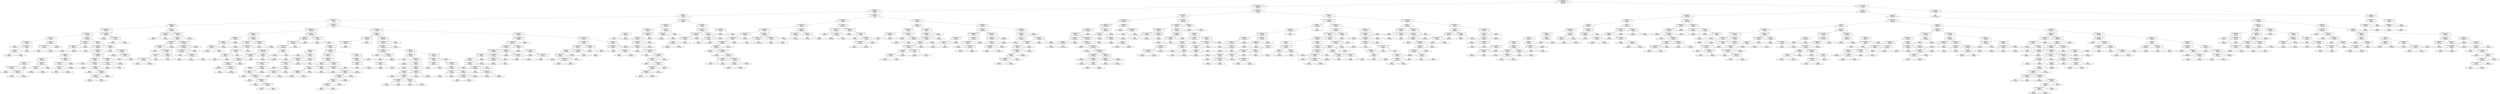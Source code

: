 digraph Tree {
node [shape=box] ;
0 [label="Political_interest_Total_Score <= 0.018\ngini = 0.871\nsamples = 8500\nvalue = [481, 1714, 452, 332, 824, 309, 283, 462, 448, 2037\n365, 394, 399]\nclass = Turquoises"] ;
1 [label="Number_of_differnt_parties_voted_for <= -0.106\ngini = 0.816\nsamples = 5607\nvalue = [71, 95, 452, 332, 821, 290, 280, 25, 448, 2037, 31\n387, 338]\nclass = Turquoises"] ;
0 -> 1 [labeldistance=2.5, labelangle=45, headlabel="True"] ;
2 [label="Overall_happiness_score <= 0.091\ngini = 0.853\nsamples = 3134\nvalue = [18, 18, 102, 330, 821, 252, 249, 7, 404, 468, 7\n365, 93]\nclass = Khakis"] ;
1 -> 2 ;
3 [label="Avg_size_per_room <= 0.146\ngini = 0.78\nsamples = 2142\nvalue = [10, 12, 1, 330, 821, 142, 198, 3, 2, 318, 5, 254\n46]\nclass = Khakis"] ;
2 -> 3 ;
4 [label="Weighted_education_rank <= -0.434\ngini = 0.71\nsamples = 1713\nvalue = [5, 12, 1, 115, 814, 110, 66, 2, 2, 310, 4, 249\n23]\nclass = Khakis"] ;
3 -> 4 ;
5 [label="Overall_happiness_score <= -0.258\ngini = 0.435\nsamples = 626\nvalue = [1, 7, 1, 0, 464, 26, 58, 0, 0, 19, 3, 42, 5]\nclass = Khakis"] ;
4 -> 5 ;
6 [label="Avg_Satisfaction_with_previous_vote <= 0.315\ngini = 0.261\nsamples = 534\nvalue = [1, 6, 0, 0, 457, 17, 39, 0, 0, 7, 1, 1, 5]\nclass = Khakis"] ;
5 -> 6 ;
7 [label="Weighted_education_rank <= -0.714\ngini = 0.219\nsamples = 519\nvalue = [1, 2, 0, 0, 457, 7, 39, 0, 0, 7, 0, 1, 5]\nclass = Khakis"] ;
6 -> 7 ;
8 [label="Avg_size_per_room <= -0.455\ngini = 0.691\nsamples = 32\nvalue = [0, 1, 0, 0, 11, 4, 13, 0, 0, 0, 0, 0, 3]\nclass = Pinks"] ;
7 -> 8 ;
9 [label="Weighted_education_rank <= -0.799\ngini = 0.539\nsamples = 16\nvalue = [0, 0, 0, 0, 10, 0, 3, 0, 0, 0, 0, 0, 3]\nclass = Khakis"] ;
8 -> 9 ;
10 [label="gini = 0.5\nsamples = 4\nvalue = [0, 0, 0, 0, 0, 0, 2, 0, 0, 0, 0, 0, 2]\nclass = Pinks"] ;
9 -> 10 ;
11 [label="Weighted_education_rank <= -0.716\ngini = 0.292\nsamples = 12\nvalue = [0, 0, 0, 0, 10, 0, 1, 0, 0, 0, 0, 0, 1]\nclass = Khakis"] ;
9 -> 11 ;
12 [label="Avg_size_per_room <= -0.514\ngini = 0.165\nsamples = 11\nvalue = [0, 0, 0, 0, 10, 0, 1, 0, 0, 0, 0, 0, 0]\nclass = Khakis"] ;
11 -> 12 ;
13 [label="gini = 0.0\nsamples = 9\nvalue = [0, 0, 0, 0, 9, 0, 0, 0, 0, 0, 0, 0, 0]\nclass = Khakis"] ;
12 -> 13 ;
14 [label="gini = 0.5\nsamples = 2\nvalue = [0, 0, 0, 0, 1, 0, 1, 0, 0, 0, 0, 0, 0]\nclass = Khakis"] ;
12 -> 14 ;
15 [label="gini = 0.0\nsamples = 1\nvalue = [0, 0, 0, 0, 0, 0, 0, 0, 0, 0, 0, 0, 1]\nclass = Yellows"] ;
11 -> 15 ;
16 [label="Avg_size_per_room <= -0.137\ngini = 0.539\nsamples = 16\nvalue = [0, 1, 0, 0, 1, 4, 10, 0, 0, 0, 0, 0, 0]\nclass = Pinks"] ;
8 -> 16 ;
17 [label="Number_of_differnt_parties_voted_for <= -0.48\ngini = 0.165\nsamples = 11\nvalue = [0, 0, 0, 0, 1, 0, 10, 0, 0, 0, 0, 0, 0]\nclass = Pinks"] ;
16 -> 17 ;
18 [label="gini = 0.0\nsamples = 10\nvalue = [0, 0, 0, 0, 0, 0, 10, 0, 0, 0, 0, 0, 0]\nclass = Pinks"] ;
17 -> 18 ;
19 [label="gini = 0.0\nsamples = 1\nvalue = [0, 0, 0, 0, 1, 0, 0, 0, 0, 0, 0, 0, 0]\nclass = Khakis"] ;
17 -> 19 ;
20 [label="gini = 0.32\nsamples = 5\nvalue = [0, 1, 0, 0, 0, 4, 0, 0, 0, 0, 0, 0, 0]\nclass = Oranges"] ;
16 -> 20 ;
21 [label="Avg_size_per_room <= -0.619\ngini = 0.158\nsamples = 487\nvalue = [1, 1, 0, 0, 446, 3, 26, 0, 0, 7, 0, 1, 2]\nclass = Khakis"] ;
7 -> 21 ;
22 [label="Most_Important_Issue_Education <= 0.5\ngini = 0.78\nsamples = 10\nvalue = [1, 0, 0, 0, 3, 2, 2, 0, 0, 0, 0, 0, 2]\nclass = Khakis"] ;
21 -> 22 ;
23 [label="Weighted_education_rank <= -0.617\ngini = 0.735\nsamples = 7\nvalue = [1, 0, 0, 0, 0, 2, 2, 0, 0, 0, 0, 0, 2]\nclass = Oranges"] ;
22 -> 23 ;
24 [label="gini = 0.0\nsamples = 2\nvalue = [0, 0, 0, 0, 0, 0, 0, 0, 0, 0, 0, 0, 2]\nclass = Yellows"] ;
23 -> 24 ;
25 [label="gini = 0.64\nsamples = 5\nvalue = [1, 0, 0, 0, 0, 2, 2, 0, 0, 0, 0, 0, 0]\nclass = Oranges"] ;
23 -> 25 ;
26 [label="gini = 0.0\nsamples = 3\nvalue = [0, 0, 0, 0, 3, 0, 0, 0, 0, 0, 0, 0, 0]\nclass = Khakis"] ;
22 -> 26 ;
27 [label="Avg_size_per_room <= -0.226\ngini = 0.135\nsamples = 477\nvalue = [0, 1, 0, 0, 443, 1, 24, 0, 0, 7, 0, 1, 0]\nclass = Khakis"] ;
21 -> 27 ;
28 [label="Avg_Satisfaction_with_previous_vote <= -1.786\ngini = 0.107\nsamples = 461\nvalue = [0, 0, 0, 0, 435, 0, 21, 0, 0, 4, 0, 1, 0]\nclass = Khakis"] ;
27 -> 28 ;
29 [label="gini = 0.0\nsamples = 2\nvalue = [0, 0, 0, 0, 0, 0, 2, 0, 0, 0, 0, 0, 0]\nclass = Pinks"] ;
28 -> 29 ;
30 [label="Weighted_education_rank <= -0.631\ngini = 0.1\nsamples = 459\nvalue = [0, 0, 0, 0, 435, 0, 19, 0, 0, 4, 0, 1, 0]\nclass = Khakis"] ;
28 -> 30 ;
31 [label="Overall_happiness_score <= -0.42\ngini = 0.256\nsamples = 94\nvalue = [0, 0, 0, 0, 80, 0, 13, 0, 0, 0, 0, 1, 0]\nclass = Khakis"] ;
30 -> 31 ;
32 [label="Avg_size_per_room <= -0.391\ngini = 0.136\nsamples = 82\nvalue = [0, 0, 0, 0, 76, 0, 6, 0, 0, 0, 0, 0, 0]\nclass = Khakis"] ;
31 -> 32 ;
33 [label="Weighted_education_rank <= -0.632\ngini = 0.053\nsamples = 73\nvalue = [0, 0, 0, 0, 71, 0, 2, 0, 0, 0, 0, 0, 0]\nclass = Khakis"] ;
32 -> 33 ;
34 [label="Number_of_differnt_parties_voted_for <= -0.48\ngini = 0.027\nsamples = 72\nvalue = [0, 0, 0, 0, 71, 0, 1, 0, 0, 0, 0, 0, 0]\nclass = Khakis"] ;
33 -> 34 ;
35 [label="gini = 0.0\nsamples = 61\nvalue = [0, 0, 0, 0, 61, 0, 0, 0, 0, 0, 0, 0, 0]\nclass = Khakis"] ;
34 -> 35 ;
36 [label="Most_Important_Issue_Education <= 0.5\ngini = 0.165\nsamples = 11\nvalue = [0, 0, 0, 0, 10, 0, 1, 0, 0, 0, 0, 0, 0]\nclass = Khakis"] ;
34 -> 36 ;
37 [label="gini = 0.0\nsamples = 1\nvalue = [0, 0, 0, 0, 0, 0, 1, 0, 0, 0, 0, 0, 0]\nclass = Pinks"] ;
36 -> 37 ;
38 [label="gini = 0.0\nsamples = 10\nvalue = [0, 0, 0, 0, 10, 0, 0, 0, 0, 0, 0, 0, 0]\nclass = Khakis"] ;
36 -> 38 ;
39 [label="gini = 0.0\nsamples = 1\nvalue = [0, 0, 0, 0, 0, 0, 1, 0, 0, 0, 0, 0, 0]\nclass = Pinks"] ;
33 -> 39 ;
40 [label="Most_Important_Issue_Social <= 0.5\ngini = 0.494\nsamples = 9\nvalue = [0, 0, 0, 0, 5, 0, 4, 0, 0, 0, 0, 0, 0]\nclass = Khakis"] ;
32 -> 40 ;
41 [label="Avg_size_per_room <= -0.329\ngini = 0.278\nsamples = 6\nvalue = [0, 0, 0, 0, 5, 0, 1, 0, 0, 0, 0, 0, 0]\nclass = Khakis"] ;
40 -> 41 ;
42 [label="gini = 0.0\nsamples = 5\nvalue = [0, 0, 0, 0, 5, 0, 0, 0, 0, 0, 0, 0, 0]\nclass = Khakis"] ;
41 -> 42 ;
43 [label="gini = 0.0\nsamples = 1\nvalue = [0, 0, 0, 0, 0, 0, 1, 0, 0, 0, 0, 0, 0]\nclass = Pinks"] ;
41 -> 43 ;
44 [label="gini = 0.0\nsamples = 3\nvalue = [0, 0, 0, 0, 0, 0, 3, 0, 0, 0, 0, 0, 0]\nclass = Pinks"] ;
40 -> 44 ;
45 [label="Most_Important_Issue_Healthcare <= 0.5\ngini = 0.542\nsamples = 12\nvalue = [0, 0, 0, 0, 4, 0, 7, 0, 0, 0, 0, 1, 0]\nclass = Pinks"] ;
31 -> 45 ;
46 [label="Most_Important_Issue_Education <= 0.5\ngini = 0.46\nsamples = 10\nvalue = [0, 0, 0, 0, 2, 0, 7, 0, 0, 0, 0, 1, 0]\nclass = Pinks"] ;
45 -> 46 ;
47 [label="Avg_size_per_room <= -0.431\ngini = 0.219\nsamples = 8\nvalue = [0, 0, 0, 0, 1, 0, 7, 0, 0, 0, 0, 0, 0]\nclass = Pinks"] ;
46 -> 47 ;
48 [label="gini = 0.444\nsamples = 3\nvalue = [0, 0, 0, 0, 1, 0, 2, 0, 0, 0, 0, 0, 0]\nclass = Pinks"] ;
47 -> 48 ;
49 [label="gini = 0.0\nsamples = 5\nvalue = [0, 0, 0, 0, 0, 0, 5, 0, 0, 0, 0, 0, 0]\nclass = Pinks"] ;
47 -> 49 ;
50 [label="gini = 0.5\nsamples = 2\nvalue = [0, 0, 0, 0, 1, 0, 0, 0, 0, 0, 0, 1, 0]\nclass = Khakis"] ;
46 -> 50 ;
51 [label="gini = 0.0\nsamples = 2\nvalue = [0, 0, 0, 0, 2, 0, 0, 0, 0, 0, 0, 0, 0]\nclass = Khakis"] ;
45 -> 51 ;
52 [label="Number_of_differnt_parties_voted_for <= -0.48\ngini = 0.054\nsamples = 365\nvalue = [0, 0, 0, 0, 355, 0, 6, 0, 0, 4, 0, 0, 0]\nclass = Khakis"] ;
30 -> 52 ;
53 [label="Overall_happiness_score <= -0.62\ngini = 0.03\nsamples = 327\nvalue = [0, 0, 0, 0, 322, 0, 4, 0, 0, 1, 0, 0, 0]\nclass = Khakis"] ;
52 -> 53 ;
54 [label="gini = 0.375\nsamples = 4\nvalue = [0, 0, 0, 0, 3, 0, 1, 0, 0, 0, 0, 0, 0]\nclass = Khakis"] ;
53 -> 54 ;
55 [label="Overall_happiness_score <= -0.409\ngini = 0.025\nsamples = 323\nvalue = [0, 0, 0, 0, 319, 0, 3, 0, 0, 1, 0, 0, 0]\nclass = Khakis"] ;
53 -> 55 ;
56 [label="gini = 0.0\nsamples = 227\nvalue = [0, 0, 0, 0, 227, 0, 0, 0, 0, 0, 0, 0, 0]\nclass = Khakis"] ;
55 -> 56 ;
57 [label="Overall_happiness_score <= -0.409\ngini = 0.081\nsamples = 96\nvalue = [0, 0, 0, 0, 92, 0, 3, 0, 0, 1, 0, 0, 0]\nclass = Khakis"] ;
55 -> 57 ;
58 [label="gini = 0.5\nsamples = 2\nvalue = [0, 0, 0, 0, 0, 0, 1, 0, 0, 1, 0, 0, 0]\nclass = Pinks"] ;
57 -> 58 ;
59 [label="Weighted_education_rank <= -0.575\ngini = 0.042\nsamples = 94\nvalue = [0, 0, 0, 0, 92, 0, 2, 0, 0, 0, 0, 0, 0]\nclass = Khakis"] ;
57 -> 59 ;
60 [label="Avg_size_per_room <= -0.381\ngini = 0.32\nsamples = 10\nvalue = [0, 0, 0, 0, 8, 0, 2, 0, 0, 0, 0, 0, 0]\nclass = Khakis"] ;
59 -> 60 ;
61 [label="gini = 0.0\nsamples = 7\nvalue = [0, 0, 0, 0, 7, 0, 0, 0, 0, 0, 0, 0, 0]\nclass = Khakis"] ;
60 -> 61 ;
62 [label="gini = 0.444\nsamples = 3\nvalue = [0, 0, 0, 0, 1, 0, 2, 0, 0, 0, 0, 0, 0]\nclass = Pinks"] ;
60 -> 62 ;
63 [label="gini = 0.0\nsamples = 84\nvalue = [0, 0, 0, 0, 84, 0, 0, 0, 0, 0, 0, 0, 0]\nclass = Khakis"] ;
59 -> 63 ;
64 [label="Most_Important_Issue_Education <= 0.5\ngini = 0.237\nsamples = 38\nvalue = [0, 0, 0, 0, 33, 0, 2, 0, 0, 3, 0, 0, 0]\nclass = Khakis"] ;
52 -> 64 ;
65 [label="Avg_Satisfaction_with_previous_vote <= -0.478\ngini = 0.611\nsamples = 6\nvalue = [0, 0, 0, 0, 1, 0, 2, 0, 0, 3, 0, 0, 0]\nclass = Turquoises"] ;
64 -> 65 ;
66 [label="gini = 0.0\nsamples = 3\nvalue = [0, 0, 0, 0, 0, 0, 0, 0, 0, 3, 0, 0, 0]\nclass = Turquoises"] ;
65 -> 66 ;
67 [label="gini = 0.444\nsamples = 3\nvalue = [0, 0, 0, 0, 1, 0, 2, 0, 0, 0, 0, 0, 0]\nclass = Pinks"] ;
65 -> 67 ;
68 [label="gini = 0.0\nsamples = 32\nvalue = [0, 0, 0, 0, 32, 0, 0, 0, 0, 0, 0, 0, 0]\nclass = Khakis"] ;
64 -> 68 ;
69 [label="Avg_size_per_room <= -0.207\ngini = 0.672\nsamples = 16\nvalue = [0, 1, 0, 0, 8, 1, 3, 0, 0, 3, 0, 0, 0]\nclass = Khakis"] ;
27 -> 69 ;
70 [label="gini = 0.56\nsamples = 5\nvalue = [0, 0, 0, 0, 1, 1, 3, 0, 0, 0, 0, 0, 0]\nclass = Pinks"] ;
69 -> 70 ;
71 [label="Political_interest_Total_Score <= -0.439\ngini = 0.512\nsamples = 11\nvalue = [0, 1, 0, 0, 7, 0, 0, 0, 0, 3, 0, 0, 0]\nclass = Khakis"] ;
69 -> 71 ;
72 [label="gini = 0.48\nsamples = 5\nvalue = [0, 0, 0, 0, 2, 0, 0, 0, 0, 3, 0, 0, 0]\nclass = Turquoises"] ;
71 -> 72 ;
73 [label="Weighted_education_rank <= -0.701\ngini = 0.278\nsamples = 6\nvalue = [0, 1, 0, 0, 5, 0, 0, 0, 0, 0, 0, 0, 0]\nclass = Khakis"] ;
71 -> 73 ;
74 [label="gini = 0.0\nsamples = 1\nvalue = [0, 1, 0, 0, 0, 0, 0, 0, 0, 0, 0, 0, 0]\nclass = Browns"] ;
73 -> 74 ;
75 [label="gini = 0.0\nsamples = 5\nvalue = [0, 0, 0, 0, 5, 0, 0, 0, 0, 0, 0, 0, 0]\nclass = Khakis"] ;
73 -> 75 ;
76 [label="Number_of_differnt_parties_voted_for <= -0.854\ngini = 0.48\nsamples = 15\nvalue = [0, 4, 0, 0, 0, 10, 0, 0, 0, 0, 1, 0, 0]\nclass = Oranges"] ;
6 -> 76 ;
77 [label="gini = 0.0\nsamples = 9\nvalue = [0, 0, 0, 0, 0, 9, 0, 0, 0, 0, 0, 0, 0]\nclass = Oranges"] ;
76 -> 77 ;
78 [label="Political_interest_Total_Score <= -0.028\ngini = 0.5\nsamples = 6\nvalue = [0, 4, 0, 0, 0, 1, 0, 0, 0, 0, 1, 0, 0]\nclass = Browns"] ;
76 -> 78 ;
79 [label="gini = 0.0\nsamples = 4\nvalue = [0, 4, 0, 0, 0, 0, 0, 0, 0, 0, 0, 0, 0]\nclass = Browns"] ;
78 -> 79 ;
80 [label="gini = 0.5\nsamples = 2\nvalue = [0, 0, 0, 0, 0, 1, 0, 0, 0, 0, 1, 0, 0]\nclass = Oranges"] ;
78 -> 80 ;
81 [label="Avg_size_per_room <= -0.692\ngini = 0.726\nsamples = 92\nvalue = [0, 1, 1, 0, 7, 9, 19, 0, 0, 12, 2, 41, 0]\nclass = Whites"] ;
5 -> 81 ;
82 [label="Weighted_education_rank <= -0.569\ngini = 0.099\nsamples = 39\nvalue = [0, 0, 0, 0, 0, 1, 1, 0, 0, 0, 0, 37, 0]\nclass = Whites"] ;
81 -> 82 ;
83 [label="gini = 0.0\nsamples = 37\nvalue = [0, 0, 0, 0, 0, 0, 0, 0, 0, 0, 0, 37, 0]\nclass = Whites"] ;
82 -> 83 ;
84 [label="gini = 0.5\nsamples = 2\nvalue = [0, 0, 0, 0, 0, 1, 1, 0, 0, 0, 0, 0, 0]\nclass = Oranges"] ;
82 -> 84 ;
85 [label="Most_Important_Issue_Military <= 0.5\ngini = 0.785\nsamples = 53\nvalue = [0, 1, 1, 0, 7, 8, 18, 0, 0, 12, 2, 4, 0]\nclass = Pinks"] ;
81 -> 85 ;
86 [label="Weighted_education_rank <= -0.577\ngini = 0.762\nsamples = 48\nvalue = [0, 1, 1, 0, 7, 3, 18, 0, 0, 12, 2, 4, 0]\nclass = Pinks"] ;
85 -> 86 ;
87 [label="Most_Important_Issue_Other <= 0.5\ngini = 0.705\nsamples = 27\nvalue = [0, 1, 1, 0, 5, 3, 13, 0, 0, 1, 0, 3, 0]\nclass = Pinks"] ;
86 -> 87 ;
88 [label="Political_interest_Total_Score <= -0.656\ngini = 0.642\nsamples = 24\nvalue = [0, 1, 1, 0, 5, 0, 13, 0, 0, 1, 0, 3, 0]\nclass = Pinks"] ;
87 -> 88 ;
89 [label="gini = 0.48\nsamples = 5\nvalue = [0, 0, 0, 0, 2, 0, 0, 0, 0, 0, 0, 3, 0]\nclass = Whites"] ;
88 -> 89 ;
90 [label="Avg_monthly_income_all_years <= -0.199\ngini = 0.499\nsamples = 19\nvalue = [0, 1, 1, 0, 3, 0, 13, 0, 0, 1, 0, 0, 0]\nclass = Pinks"] ;
88 -> 90 ;
91 [label="Avg_size_per_room <= 0.058\ngini = 0.272\nsamples = 13\nvalue = [0, 0, 1, 0, 0, 0, 11, 0, 0, 1, 0, 0, 0]\nclass = Pinks"] ;
90 -> 91 ;
92 [label="Avg_Satisfaction_with_previous_vote <= -1.53\ngini = 0.153\nsamples = 12\nvalue = [0, 0, 0, 0, 0, 0, 11, 0, 0, 1, 0, 0, 0]\nclass = Pinks"] ;
91 -> 92 ;
93 [label="gini = 0.5\nsamples = 2\nvalue = [0, 0, 0, 0, 0, 0, 1, 0, 0, 1, 0, 0, 0]\nclass = Pinks"] ;
92 -> 93 ;
94 [label="gini = 0.0\nsamples = 10\nvalue = [0, 0, 0, 0, 0, 0, 10, 0, 0, 0, 0, 0, 0]\nclass = Pinks"] ;
92 -> 94 ;
95 [label="gini = 0.0\nsamples = 1\nvalue = [0, 0, 1, 0, 0, 0, 0, 0, 0, 0, 0, 0, 0]\nclass = Greens"] ;
91 -> 95 ;
96 [label="Weighted_education_rank <= -0.691\ngini = 0.611\nsamples = 6\nvalue = [0, 1, 0, 0, 3, 0, 2, 0, 0, 0, 0, 0, 0]\nclass = Khakis"] ;
90 -> 96 ;
97 [label="gini = 0.444\nsamples = 3\nvalue = [0, 1, 0, 0, 0, 0, 2, 0, 0, 0, 0, 0, 0]\nclass = Pinks"] ;
96 -> 97 ;
98 [label="gini = 0.0\nsamples = 3\nvalue = [0, 0, 0, 0, 3, 0, 0, 0, 0, 0, 0, 0, 0]\nclass = Khakis"] ;
96 -> 98 ;
99 [label="gini = 0.0\nsamples = 3\nvalue = [0, 0, 0, 0, 0, 3, 0, 0, 0, 0, 0, 0, 0]\nclass = Oranges"] ;
87 -> 99 ;
100 [label="Avg_Satisfaction_with_previous_vote <= 0.429\ngini = 0.649\nsamples = 21\nvalue = [0, 0, 0, 0, 2, 0, 5, 0, 0, 11, 2, 1, 0]\nclass = Turquoises"] ;
86 -> 100 ;
101 [label="Most_Important_Issue_Environment <= 0.5\ngini = 0.582\nsamples = 19\nvalue = [0, 0, 0, 0, 2, 0, 5, 0, 0, 11, 0, 1, 0]\nclass = Turquoises"] ;
100 -> 101 ;
102 [label="Number_of_differnt_parties_voted_for <= -1.227\ngini = 0.418\nsamples = 15\nvalue = [0, 0, 0, 0, 1, 0, 3, 0, 0, 11, 0, 0, 0]\nclass = Turquoises"] ;
101 -> 102 ;
103 [label="gini = 0.0\nsamples = 2\nvalue = [0, 0, 0, 0, 0, 0, 2, 0, 0, 0, 0, 0, 0]\nclass = Pinks"] ;
102 -> 103 ;
104 [label="Most_Important_Issue_Education <= 0.5\ngini = 0.272\nsamples = 13\nvalue = [0, 0, 0, 0, 1, 0, 1, 0, 0, 11, 0, 0, 0]\nclass = Turquoises"] ;
102 -> 104 ;
105 [label="gini = 0.0\nsamples = 11\nvalue = [0, 0, 0, 0, 0, 0, 0, 0, 0, 11, 0, 0, 0]\nclass = Turquoises"] ;
104 -> 105 ;
106 [label="gini = 0.5\nsamples = 2\nvalue = [0, 0, 0, 0, 1, 0, 1, 0, 0, 0, 0, 0, 0]\nclass = Khakis"] ;
104 -> 106 ;
107 [label="gini = 0.625\nsamples = 4\nvalue = [0, 0, 0, 0, 1, 0, 2, 0, 0, 0, 0, 1, 0]\nclass = Pinks"] ;
101 -> 107 ;
108 [label="gini = 0.0\nsamples = 2\nvalue = [0, 0, 0, 0, 0, 0, 0, 0, 0, 0, 2, 0, 0]\nclass = Violets"] ;
100 -> 108 ;
109 [label="gini = 0.0\nsamples = 5\nvalue = [0, 0, 0, 0, 0, 5, 0, 0, 0, 0, 0, 0, 0]\nclass = Oranges"] ;
85 -> 109 ;
110 [label="Weighted_education_rank <= 0.011\ngini = 0.771\nsamples = 1087\nvalue = [4, 5, 0, 115, 350, 84, 8, 2, 2, 291, 1, 207\n18]\nclass = Khakis"] ;
4 -> 110 ;
111 [label="Number_of_differnt_parties_voted_for <= -1.227\ngini = 0.477\nsamples = 360\nvalue = [1, 2, 0, 23, 37, 29, 6, 0, 2, 255, 1, 4, 0]\nclass = Turquoises"] ;
110 -> 111 ;
112 [label="Weighted_education_rank <= -0.301\ngini = 0.711\nsamples = 60\nvalue = [0, 0, 0, 12, 22, 20, 3, 0, 2, 0, 0, 1, 0]\nclass = Khakis"] ;
111 -> 112 ;
113 [label="Overall_happiness_score <= -0.155\ngini = 0.351\nsamples = 24\nvalue = [0, 0, 0, 0, 19, 2, 3, 0, 0, 0, 0, 0, 0]\nclass = Khakis"] ;
112 -> 113 ;
114 [label="Political_interest_Total_Score <= -0.371\ngini = 0.177\nsamples = 21\nvalue = [0, 0, 0, 0, 19, 1, 1, 0, 0, 0, 0, 0, 0]\nclass = Khakis"] ;
113 -> 114 ;
115 [label="Avg_size_per_room <= -0.173\ngini = 0.095\nsamples = 20\nvalue = [0, 0, 0, 0, 19, 0, 1, 0, 0, 0, 0, 0, 0]\nclass = Khakis"] ;
114 -> 115 ;
116 [label="gini = 0.0\nsamples = 19\nvalue = [0, 0, 0, 0, 19, 0, 0, 0, 0, 0, 0, 0, 0]\nclass = Khakis"] ;
115 -> 116 ;
117 [label="gini = 0.0\nsamples = 1\nvalue = [0, 0, 0, 0, 0, 0, 1, 0, 0, 0, 0, 0, 0]\nclass = Pinks"] ;
115 -> 117 ;
118 [label="gini = 0.0\nsamples = 1\nvalue = [0, 0, 0, 0, 0, 1, 0, 0, 0, 0, 0, 0, 0]\nclass = Oranges"] ;
114 -> 118 ;
119 [label="gini = 0.444\nsamples = 3\nvalue = [0, 0, 0, 0, 0, 1, 2, 0, 0, 0, 0, 0, 0]\nclass = Pinks"] ;
113 -> 119 ;
120 [label="Political_interest_Total_Score <= -0.737\ngini = 0.628\nsamples = 36\nvalue = [0, 0, 0, 12, 3, 18, 0, 0, 2, 0, 0, 1, 0]\nclass = Oranges"] ;
112 -> 120 ;
121 [label="Political_interest_Total_Score <= -1.024\ngini = 0.525\nsamples = 18\nvalue = [0, 0, 0, 12, 2, 1, 0, 0, 2, 0, 0, 1, 0]\nclass = Greys"] ;
120 -> 121 ;
122 [label="gini = 0.667\nsamples = 3\nvalue = [0, 0, 0, 0, 1, 0, 0, 0, 1, 0, 0, 1, 0]\nclass = Khakis"] ;
121 -> 122 ;
123 [label="Most_Important_Issue_Healthcare <= 0.5\ngini = 0.347\nsamples = 15\nvalue = [0, 0, 0, 12, 1, 1, 0, 0, 1, 0, 0, 0, 0]\nclass = Greys"] ;
121 -> 123 ;
124 [label="Political_interest_Total_Score <= -0.785\ngini = 0.255\nsamples = 14\nvalue = [0, 0, 0, 12, 0, 1, 0, 0, 1, 0, 0, 0, 0]\nclass = Greys"] ;
123 -> 124 ;
125 [label="Most_Important_Issue_Other <= 0.5\ngini = 0.142\nsamples = 13\nvalue = [0, 0, 0, 12, 0, 1, 0, 0, 0, 0, 0, 0, 0]\nclass = Greys"] ;
124 -> 125 ;
126 [label="gini = 0.0\nsamples = 12\nvalue = [0, 0, 0, 12, 0, 0, 0, 0, 0, 0, 0, 0, 0]\nclass = Greys"] ;
125 -> 126 ;
127 [label="gini = 0.0\nsamples = 1\nvalue = [0, 0, 0, 0, 0, 1, 0, 0, 0, 0, 0, 0, 0]\nclass = Oranges"] ;
125 -> 127 ;
128 [label="gini = 0.0\nsamples = 1\nvalue = [0, 0, 0, 0, 0, 0, 0, 0, 1, 0, 0, 0, 0]\nclass = Reds"] ;
124 -> 128 ;
129 [label="gini = 0.0\nsamples = 1\nvalue = [0, 0, 0, 0, 1, 0, 0, 0, 0, 0, 0, 0, 0]\nclass = Khakis"] ;
123 -> 129 ;
130 [label="Most_Important_Issue_Financial <= 0.5\ngini = 0.105\nsamples = 18\nvalue = [0, 0, 0, 0, 1, 17, 0, 0, 0, 0, 0, 0, 0]\nclass = Oranges"] ;
120 -> 130 ;
131 [label="gini = 0.0\nsamples = 17\nvalue = [0, 0, 0, 0, 0, 17, 0, 0, 0, 0, 0, 0, 0]\nclass = Oranges"] ;
130 -> 131 ;
132 [label="gini = 0.0\nsamples = 1\nvalue = [0, 0, 0, 0, 1, 0, 0, 0, 0, 0, 0, 0, 0]\nclass = Khakis"] ;
130 -> 132 ;
133 [label="Most_Important_Issue_Environment <= 0.5\ngini = 0.272\nsamples = 300\nvalue = [1, 2, 0, 11, 15, 9, 3, 0, 0, 255, 1, 3, 0]\nclass = Turquoises"] ;
111 -> 133 ;
134 [label="Most_Important_Issue_Other <= 0.5\ngini = 0.213\nsamples = 288\nvalue = [1, 2, 0, 11, 7, 9, 1, 0, 0, 255, 1, 1, 0]\nclass = Turquoises"] ;
133 -> 134 ;
135 [label="Most_Important_Issue_Foreign_Affairs <= 0.5\ngini = 0.18\nsamples = 282\nvalue = [1, 2, 0, 11, 7, 3, 1, 0, 0, 255, 1, 1, 0]\nclass = Turquoises"] ;
134 -> 135 ;
136 [label="Most_Important_Issue_Military <= 0.5\ngini = 0.145\nsamples = 276\nvalue = [1, 2, 0, 5, 7, 3, 1, 0, 0, 255, 1, 1, 0]\nclass = Turquoises"] ;
135 -> 136 ;
137 [label="Most_Important_Issue_Education <= 0.5\ngini = 0.094\nsamples = 268\nvalue = [1, 2, 0, 0, 7, 0, 1, 0, 0, 255, 1, 1, 0]\nclass = Turquoises"] ;
136 -> 137 ;
138 [label="Avg_Satisfaction_with_previous_vote <= 0.724\ngini = 0.046\nsamples = 259\nvalue = [1, 2, 0, 0, 1, 0, 0, 0, 0, 253, 1, 1, 0]\nclass = Turquoises"] ;
137 -> 138 ;
139 [label="Weighted_education_rank <= 0.009\ngini = 0.016\nsamples = 255\nvalue = [0, 0, 0, 0, 1, 0, 0, 0, 0, 253, 0, 1, 0]\nclass = Turquoises"] ;
138 -> 139 ;
140 [label="Weighted_education_rank <= -0.032\ngini = 0.008\nsamples = 251\nvalue = [0, 0, 0, 0, 0, 0, 0, 0, 0, 250, 0, 1, 0]\nclass = Turquoises"] ;
139 -> 140 ;
141 [label="gini = 0.0\nsamples = 227\nvalue = [0, 0, 0, 0, 0, 0, 0, 0, 0, 227, 0, 0, 0]\nclass = Turquoises"] ;
140 -> 141 ;
142 [label="Weighted_education_rank <= -0.032\ngini = 0.08\nsamples = 24\nvalue = [0, 0, 0, 0, 0, 0, 0, 0, 0, 23, 0, 1, 0]\nclass = Turquoises"] ;
140 -> 142 ;
143 [label="gini = 0.0\nsamples = 1\nvalue = [0, 0, 0, 0, 0, 0, 0, 0, 0, 0, 0, 1, 0]\nclass = Whites"] ;
142 -> 143 ;
144 [label="gini = 0.0\nsamples = 23\nvalue = [0, 0, 0, 0, 0, 0, 0, 0, 0, 23, 0, 0, 0]\nclass = Turquoises"] ;
142 -> 144 ;
145 [label="gini = 0.375\nsamples = 4\nvalue = [0, 0, 0, 0, 1, 0, 0, 0, 0, 3, 0, 0, 0]\nclass = Turquoises"] ;
139 -> 145 ;
146 [label="gini = 0.625\nsamples = 4\nvalue = [1, 2, 0, 0, 0, 0, 0, 0, 0, 0, 1, 0, 0]\nclass = Browns"] ;
138 -> 146 ;
147 [label="Avg_size_per_room <= -0.225\ngini = 0.494\nsamples = 9\nvalue = [0, 0, 0, 0, 6, 0, 1, 0, 0, 2, 0, 0, 0]\nclass = Khakis"] ;
137 -> 147 ;
148 [label="gini = 0.0\nsamples = 6\nvalue = [0, 0, 0, 0, 6, 0, 0, 0, 0, 0, 0, 0, 0]\nclass = Khakis"] ;
147 -> 148 ;
149 [label="gini = 0.444\nsamples = 3\nvalue = [0, 0, 0, 0, 0, 0, 1, 0, 0, 2, 0, 0, 0]\nclass = Turquoises"] ;
147 -> 149 ;
150 [label="Avg_size_per_room <= -0.281\ngini = 0.469\nsamples = 8\nvalue = [0, 0, 0, 5, 0, 3, 0, 0, 0, 0, 0, 0, 0]\nclass = Greys"] ;
136 -> 150 ;
151 [label="gini = 0.0\nsamples = 3\nvalue = [0, 0, 0, 0, 0, 3, 0, 0, 0, 0, 0, 0, 0]\nclass = Oranges"] ;
150 -> 151 ;
152 [label="gini = 0.0\nsamples = 5\nvalue = [0, 0, 0, 5, 0, 0, 0, 0, 0, 0, 0, 0, 0]\nclass = Greys"] ;
150 -> 152 ;
153 [label="gini = 0.0\nsamples = 6\nvalue = [0, 0, 0, 6, 0, 0, 0, 0, 0, 0, 0, 0, 0]\nclass = Greys"] ;
135 -> 153 ;
154 [label="gini = 0.0\nsamples = 6\nvalue = [0, 0, 0, 0, 0, 6, 0, 0, 0, 0, 0, 0, 0]\nclass = Oranges"] ;
134 -> 154 ;
155 [label="Number_of_differnt_parties_voted_for <= -0.48\ngini = 0.5\nsamples = 12\nvalue = [0, 0, 0, 0, 8, 0, 2, 0, 0, 0, 0, 2, 0]\nclass = Khakis"] ;
133 -> 155 ;
156 [label="gini = 0.0\nsamples = 8\nvalue = [0, 0, 0, 0, 8, 0, 0, 0, 0, 0, 0, 0, 0]\nclass = Khakis"] ;
155 -> 156 ;
157 [label="gini = 0.5\nsamples = 4\nvalue = [0, 0, 0, 0, 0, 0, 2, 0, 0, 0, 0, 2, 0]\nclass = Pinks"] ;
155 -> 157 ;
158 [label="Political_interest_Total_Score <= -0.965\ngini = 0.712\nsamples = 727\nvalue = [3, 3, 0, 92, 313, 55, 2, 2, 0, 36, 0, 203, 18]\nclass = Khakis"] ;
110 -> 158 ;
159 [label="Overall_happiness_score <= -0.07\ngini = 0.528\nsamples = 441\nvalue = [0, 0, 0, 23, 279, 0, 0, 1, 0, 25, 0, 113, 0]\nclass = Khakis"] ;
158 -> 159 ;
160 [label="Most_Important_Issue_Military <= 0.5\ngini = 0.362\nsamples = 313\nvalue = [0, 0, 0, 10, 245, 0, 0, 1, 0, 9, 0, 48, 0]\nclass = Khakis"] ;
159 -> 160 ;
161 [label="Most_Important_Issue_Foreign_Affairs <= 0.5\ngini = 0.338\nsamples = 307\nvalue = [0, 0, 0, 4, 245, 0, 0, 1, 0, 9, 0, 48, 0]\nclass = Khakis"] ;
160 -> 161 ;
162 [label="Overall_happiness_score <= -0.169\ngini = 0.32\nsamples = 303\nvalue = [0, 0, 0, 0, 245, 0, 0, 1, 0, 9, 0, 48, 0]\nclass = Khakis"] ;
161 -> 162 ;
163 [label="Avg_size_per_room <= -0.686\ngini = 0.142\nsamples = 145\nvalue = [0, 0, 0, 0, 134, 0, 0, 1, 0, 1, 0, 9, 0]\nclass = Khakis"] ;
162 -> 163 ;
164 [label="gini = 0.0\nsamples = 1\nvalue = [0, 0, 0, 0, 0, 0, 0, 1, 0, 0, 0, 0, 0]\nclass = Purples"] ;
163 -> 164 ;
165 [label="Weighted_education_rank <= 0.027\ngini = 0.13\nsamples = 144\nvalue = [0, 0, 0, 0, 134, 0, 0, 0, 0, 1, 0, 9, 0]\nclass = Khakis"] ;
163 -> 165 ;
166 [label="gini = 0.0\nsamples = 1\nvalue = [0, 0, 0, 0, 0, 0, 0, 0, 0, 0, 0, 1, 0]\nclass = Whites"] ;
165 -> 166 ;
167 [label="Weighted_education_rank <= 0.257\ngini = 0.119\nsamples = 143\nvalue = [0, 0, 0, 0, 134, 0, 0, 0, 0, 1, 0, 8, 0]\nclass = Khakis"] ;
165 -> 167 ;
168 [label="Avg_Satisfaction_with_previous_vote <= -0.442\ngini = 0.076\nsamples = 128\nvalue = [0, 0, 0, 0, 123, 0, 0, 0, 0, 1, 0, 4, 0]\nclass = Khakis"] ;
167 -> 168 ;
169 [label="gini = 0.0\nsamples = 86\nvalue = [0, 0, 0, 0, 86, 0, 0, 0, 0, 0, 0, 0, 0]\nclass = Khakis"] ;
168 -> 169 ;
170 [label="Overall_happiness_score <= -0.172\ngini = 0.214\nsamples = 42\nvalue = [0, 0, 0, 0, 37, 0, 0, 0, 0, 1, 0, 4, 0]\nclass = Khakis"] ;
168 -> 170 ;
171 [label="Avg_Satisfaction_with_previous_vote <= -0.433\ngini = 0.176\nsamples = 41\nvalue = [0, 0, 0, 0, 37, 0, 0, 0, 0, 0, 0, 4, 0]\nclass = Khakis"] ;
170 -> 171 ;
172 [label="gini = 0.0\nsamples = 1\nvalue = [0, 0, 0, 0, 0, 0, 0, 0, 0, 0, 0, 1, 0]\nclass = Whites"] ;
171 -> 172 ;
173 [label="Avg_monthly_income_all_years <= -1.03\ngini = 0.139\nsamples = 40\nvalue = [0, 0, 0, 0, 37, 0, 0, 0, 0, 0, 0, 3, 0]\nclass = Khakis"] ;
171 -> 173 ;
174 [label="gini = 0.5\nsamples = 2\nvalue = [0, 0, 0, 0, 1, 0, 0, 0, 0, 0, 0, 1, 0]\nclass = Khakis"] ;
173 -> 174 ;
175 [label="Avg_monthly_income_all_years <= 0.129\ngini = 0.1\nsamples = 38\nvalue = [0, 0, 0, 0, 36, 0, 0, 0, 0, 0, 0, 2, 0]\nclass = Khakis"] ;
173 -> 175 ;
176 [label="gini = 0.0\nsamples = 28\nvalue = [0, 0, 0, 0, 28, 0, 0, 0, 0, 0, 0, 0, 0]\nclass = Khakis"] ;
175 -> 176 ;
177 [label="Avg_monthly_income_all_years <= 0.699\ngini = 0.32\nsamples = 10\nvalue = [0, 0, 0, 0, 8, 0, 0, 0, 0, 0, 0, 2, 0]\nclass = Khakis"] ;
175 -> 177 ;
178 [label="gini = 0.444\nsamples = 3\nvalue = [0, 0, 0, 0, 1, 0, 0, 0, 0, 0, 0, 2, 0]\nclass = Whites"] ;
177 -> 178 ;
179 [label="gini = 0.0\nsamples = 7\nvalue = [0, 0, 0, 0, 7, 0, 0, 0, 0, 0, 0, 0, 0]\nclass = Khakis"] ;
177 -> 179 ;
180 [label="gini = 0.0\nsamples = 1\nvalue = [0, 0, 0, 0, 0, 0, 0, 0, 0, 1, 0, 0, 0]\nclass = Turquoises"] ;
170 -> 180 ;
181 [label="Weighted_education_rank <= 0.263\ngini = 0.391\nsamples = 15\nvalue = [0, 0, 0, 0, 11, 0, 0, 0, 0, 0, 0, 4, 0]\nclass = Khakis"] ;
167 -> 181 ;
182 [label="gini = 0.0\nsamples = 2\nvalue = [0, 0, 0, 0, 0, 0, 0, 0, 0, 0, 0, 2, 0]\nclass = Whites"] ;
181 -> 182 ;
183 [label="Yearly_IncomeK <= 0.806\ngini = 0.26\nsamples = 13\nvalue = [0, 0, 0, 0, 11, 0, 0, 0, 0, 0, 0, 2, 0]\nclass = Khakis"] ;
181 -> 183 ;
184 [label="Political_interest_Total_Score <= -1.016\ngini = 0.153\nsamples = 12\nvalue = [0, 0, 0, 0, 11, 0, 0, 0, 0, 0, 0, 1, 0]\nclass = Khakis"] ;
183 -> 184 ;
185 [label="gini = 0.0\nsamples = 11\nvalue = [0, 0, 0, 0, 11, 0, 0, 0, 0, 0, 0, 0, 0]\nclass = Khakis"] ;
184 -> 185 ;
186 [label="gini = 0.0\nsamples = 1\nvalue = [0, 0, 0, 0, 0, 0, 0, 0, 0, 0, 0, 1, 0]\nclass = Whites"] ;
184 -> 186 ;
187 [label="gini = 0.0\nsamples = 1\nvalue = [0, 0, 0, 0, 0, 0, 0, 0, 0, 0, 0, 1, 0]\nclass = Whites"] ;
183 -> 187 ;
188 [label="Political_interest_Total_Score <= -1.056\ngini = 0.443\nsamples = 158\nvalue = [0, 0, 0, 0, 111, 0, 0, 0, 0, 8, 0, 39, 0]\nclass = Khakis"] ;
162 -> 188 ;
189 [label="Weighted_education_rank <= 0.086\ngini = 0.351\nsamples = 135\nvalue = [0, 0, 0, 0, 106, 0, 0, 0, 0, 5, 0, 24, 0]\nclass = Khakis"] ;
188 -> 189 ;
190 [label="Avg_size_per_room <= 0.02\ngini = 0.449\nsamples = 7\nvalue = [0, 0, 0, 0, 1, 0, 0, 0, 0, 1, 0, 5, 0]\nclass = Whites"] ;
189 -> 190 ;
191 [label="gini = 0.0\nsamples = 5\nvalue = [0, 0, 0, 0, 0, 0, 0, 0, 0, 0, 0, 5, 0]\nclass = Whites"] ;
190 -> 191 ;
192 [label="gini = 0.5\nsamples = 2\nvalue = [0, 0, 0, 0, 1, 0, 0, 0, 0, 1, 0, 0, 0]\nclass = Khakis"] ;
190 -> 192 ;
193 [label="Number_of_differnt_parties_voted_for <= -1.227\ngini = 0.304\nsamples = 128\nvalue = [0, 0, 0, 0, 105, 0, 0, 0, 0, 4, 0, 19, 0]\nclass = Khakis"] ;
189 -> 193 ;
194 [label="Avg_size_per_room <= -0.064\ngini = 0.114\nsamples = 66\nvalue = [0, 0, 0, 0, 62, 0, 0, 0, 0, 0, 0, 4, 0]\nclass = Khakis"] ;
193 -> 194 ;
195 [label="Avg_size_per_room <= -0.07\ngini = 0.278\nsamples = 18\nvalue = [0, 0, 0, 0, 15, 0, 0, 0, 0, 0, 0, 3, 0]\nclass = Khakis"] ;
194 -> 195 ;
196 [label="Avg_monthly_income_all_years <= 0.684\ngini = 0.208\nsamples = 17\nvalue = [0, 0, 0, 0, 15, 0, 0, 0, 0, 0, 0, 2, 0]\nclass = Khakis"] ;
195 -> 196 ;
197 [label="gini = 0.0\nsamples = 13\nvalue = [0, 0, 0, 0, 13, 0, 0, 0, 0, 0, 0, 0, 0]\nclass = Khakis"] ;
196 -> 197 ;
198 [label="gini = 0.5\nsamples = 4\nvalue = [0, 0, 0, 0, 2, 0, 0, 0, 0, 0, 0, 2, 0]\nclass = Khakis"] ;
196 -> 198 ;
199 [label="gini = 0.0\nsamples = 1\nvalue = [0, 0, 0, 0, 0, 0, 0, 0, 0, 0, 0, 1, 0]\nclass = Whites"] ;
195 -> 199 ;
200 [label="Political_interest_Total_Score <= -1.248\ngini = 0.041\nsamples = 48\nvalue = [0, 0, 0, 0, 47, 0, 0, 0, 0, 0, 0, 1, 0]\nclass = Khakis"] ;
194 -> 200 ;
201 [label="gini = 0.32\nsamples = 5\nvalue = [0, 0, 0, 0, 4, 0, 0, 0, 0, 0, 0, 1, 0]\nclass = Khakis"] ;
200 -> 201 ;
202 [label="gini = 0.0\nsamples = 43\nvalue = [0, 0, 0, 0, 43, 0, 0, 0, 0, 0, 0, 0, 0]\nclass = Khakis"] ;
200 -> 202 ;
203 [label="Most_Important_Issue_Social <= 0.5\ngini = 0.456\nsamples = 62\nvalue = [0, 0, 0, 0, 43, 0, 0, 0, 0, 4, 0, 15, 0]\nclass = Khakis"] ;
193 -> 203 ;
204 [label="Most_Important_Issue_Financial <= 0.5\ngini = 0.362\nsamples = 55\nvalue = [0, 0, 0, 0, 43, 0, 0, 0, 0, 4, 0, 8, 0]\nclass = Khakis"] ;
203 -> 204 ;
205 [label="Weighted_education_rank <= 0.336\ngini = 0.265\nsamples = 51\nvalue = [0, 0, 0, 0, 43, 0, 0, 0, 0, 0, 0, 8, 0]\nclass = Khakis"] ;
204 -> 205 ;
206 [label="Overall_happiness_score <= -0.086\ngini = 0.215\nsamples = 49\nvalue = [0, 0, 0, 0, 43, 0, 0, 0, 0, 0, 0, 6, 0]\nclass = Khakis"] ;
205 -> 206 ;
207 [label="Avg_size_per_room <= -0.075\ngini = 0.127\nsamples = 44\nvalue = [0, 0, 0, 0, 41, 0, 0, 0, 0, 0, 0, 3, 0]\nclass = Khakis"] ;
206 -> 207 ;
208 [label="Avg_size_per_room <= -0.09\ngini = 0.337\nsamples = 14\nvalue = [0, 0, 0, 0, 11, 0, 0, 0, 0, 0, 0, 3, 0]\nclass = Khakis"] ;
207 -> 208 ;
209 [label="gini = 0.0\nsamples = 9\nvalue = [0, 0, 0, 0, 9, 0, 0, 0, 0, 0, 0, 0, 0]\nclass = Khakis"] ;
208 -> 209 ;
210 [label="gini = 0.48\nsamples = 5\nvalue = [0, 0, 0, 0, 2, 0, 0, 0, 0, 0, 0, 3, 0]\nclass = Whites"] ;
208 -> 210 ;
211 [label="gini = 0.0\nsamples = 30\nvalue = [0, 0, 0, 0, 30, 0, 0, 0, 0, 0, 0, 0, 0]\nclass = Khakis"] ;
207 -> 211 ;
212 [label="gini = 0.48\nsamples = 5\nvalue = [0, 0, 0, 0, 2, 0, 0, 0, 0, 0, 0, 3, 0]\nclass = Whites"] ;
206 -> 212 ;
213 [label="gini = 0.0\nsamples = 2\nvalue = [0, 0, 0, 0, 0, 0, 0, 0, 0, 0, 0, 2, 0]\nclass = Whites"] ;
205 -> 213 ;
214 [label="gini = 0.0\nsamples = 4\nvalue = [0, 0, 0, 0, 0, 0, 0, 0, 0, 4, 0, 0, 0]\nclass = Turquoises"] ;
204 -> 214 ;
215 [label="gini = 0.0\nsamples = 7\nvalue = [0, 0, 0, 0, 0, 0, 0, 0, 0, 0, 0, 7, 0]\nclass = Whites"] ;
203 -> 215 ;
216 [label="Weighted_education_rank <= 0.301\ngini = 0.51\nsamples = 23\nvalue = [0, 0, 0, 0, 5, 0, 0, 0, 0, 3, 0, 15, 0]\nclass = Whites"] ;
188 -> 216 ;
217 [label="Weighted_education_rank <= 0.104\ngini = 0.643\nsamples = 14\nvalue = [0, 0, 0, 0, 5, 0, 0, 0, 0, 3, 0, 6, 0]\nclass = Whites"] ;
216 -> 217 ;
218 [label="Most_Important_Issue_Financial <= 0.5\ngini = 0.49\nsamples = 7\nvalue = [0, 0, 0, 0, 0, 0, 0, 0, 0, 3, 0, 4, 0]\nclass = Whites"] ;
217 -> 218 ;
219 [label="gini = 0.0\nsamples = 3\nvalue = [0, 0, 0, 0, 0, 0, 0, 0, 0, 0, 0, 3, 0]\nclass = Whites"] ;
218 -> 219 ;
220 [label="gini = 0.375\nsamples = 4\nvalue = [0, 0, 0, 0, 0, 0, 0, 0, 0, 3, 0, 1, 0]\nclass = Turquoises"] ;
218 -> 220 ;
221 [label="Avg_monthly_income_all_years <= 0.087\ngini = 0.408\nsamples = 7\nvalue = [0, 0, 0, 0, 5, 0, 0, 0, 0, 0, 0, 2, 0]\nclass = Khakis"] ;
217 -> 221 ;
222 [label="gini = 0.0\nsamples = 5\nvalue = [0, 0, 0, 0, 5, 0, 0, 0, 0, 0, 0, 0, 0]\nclass = Khakis"] ;
221 -> 222 ;
223 [label="gini = 0.0\nsamples = 2\nvalue = [0, 0, 0, 0, 0, 0, 0, 0, 0, 0, 0, 2, 0]\nclass = Whites"] ;
221 -> 223 ;
224 [label="gini = 0.0\nsamples = 9\nvalue = [0, 0, 0, 0, 0, 0, 0, 0, 0, 0, 0, 9, 0]\nclass = Whites"] ;
216 -> 224 ;
225 [label="gini = 0.0\nsamples = 4\nvalue = [0, 0, 0, 4, 0, 0, 0, 0, 0, 0, 0, 0, 0]\nclass = Greys"] ;
161 -> 225 ;
226 [label="gini = 0.0\nsamples = 6\nvalue = [0, 0, 0, 6, 0, 0, 0, 0, 0, 0, 0, 0, 0]\nclass = Greys"] ;
160 -> 226 ;
227 [label="Most_Important_Issue_Military <= 0.5\ngini = 0.646\nsamples = 128\nvalue = [0, 0, 0, 13, 34, 0, 0, 0, 0, 16, 0, 65, 0]\nclass = Whites"] ;
159 -> 227 ;
228 [label="Most_Important_Issue_Foreign_Affairs <= 0.5\ngini = 0.613\nsamples = 121\nvalue = [0, 0, 0, 6, 34, 0, 0, 0, 0, 16, 0, 65, 0]\nclass = Whites"] ;
227 -> 228 ;
229 [label="Weighted_education_rank <= 0.112\ngini = 0.574\nsamples = 115\nvalue = [0, 0, 0, 0, 34, 0, 0, 0, 0, 16, 0, 65, 0]\nclass = Whites"] ;
228 -> 229 ;
230 [label="Number_of_differnt_parties_voted_for <= -1.227\ngini = 0.526\nsamples = 17\nvalue = [0, 0, 0, 0, 1, 0, 0, 0, 0, 10, 0, 6, 0]\nclass = Turquoises"] ;
229 -> 230 ;
231 [label="gini = 0.32\nsamples = 5\nvalue = [0, 0, 0, 0, 1, 0, 0, 0, 0, 0, 0, 4, 0]\nclass = Whites"] ;
230 -> 231 ;
232 [label="Overall_happiness_score <= -0.066\ngini = 0.278\nsamples = 12\nvalue = [0, 0, 0, 0, 0, 0, 0, 0, 0, 10, 0, 2, 0]\nclass = Turquoises"] ;
230 -> 232 ;
233 [label="gini = 0.0\nsamples = 2\nvalue = [0, 0, 0, 0, 0, 0, 0, 0, 0, 0, 0, 2, 0]\nclass = Whites"] ;
232 -> 233 ;
234 [label="gini = 0.0\nsamples = 10\nvalue = [0, 0, 0, 0, 0, 0, 0, 0, 0, 10, 0, 0, 0]\nclass = Turquoises"] ;
232 -> 234 ;
235 [label="Overall_happiness_score <= -0.013\ngini = 0.52\nsamples = 98\nvalue = [0, 0, 0, 0, 33, 0, 0, 0, 0, 6, 0, 59, 0]\nclass = Whites"] ;
229 -> 235 ;
236 [label="Overall_happiness_score <= -0.068\ngini = 0.553\nsamples = 43\nvalue = [0, 0, 0, 0, 23, 0, 0, 0, 0, 3, 0, 17, 0]\nclass = Khakis"] ;
235 -> 236 ;
237 [label="gini = 0.0\nsamples = 5\nvalue = [0, 0, 0, 0, 0, 0, 0, 0, 0, 0, 0, 5, 0]\nclass = Whites"] ;
236 -> 237 ;
238 [label="Avg_size_per_room <= -0.207\ngini = 0.528\nsamples = 38\nvalue = [0, 0, 0, 0, 23, 0, 0, 0, 0, 3, 0, 12, 0]\nclass = Khakis"] ;
236 -> 238 ;
239 [label="gini = 0.0\nsamples = 2\nvalue = [0, 0, 0, 0, 0, 0, 0, 0, 0, 2, 0, 0, 0]\nclass = Turquoises"] ;
238 -> 239 ;
240 [label="Overall_happiness_score <= -0.06\ngini = 0.48\nsamples = 36\nvalue = [0, 0, 0, 0, 23, 0, 0, 0, 0, 1, 0, 12, 0]\nclass = Khakis"] ;
238 -> 240 ;
241 [label="gini = 0.0\nsamples = 6\nvalue = [0, 0, 0, 0, 6, 0, 0, 0, 0, 0, 0, 0, 0]\nclass = Khakis"] ;
240 -> 241 ;
242 [label="Overall_happiness_score <= -0.029\ngini = 0.518\nsamples = 30\nvalue = [0, 0, 0, 0, 17, 0, 0, 0, 0, 1, 0, 12, 0]\nclass = Khakis"] ;
240 -> 242 ;
243 [label="Avg_size_per_room <= -0.086\ngini = 0.499\nsamples = 23\nvalue = [0, 0, 0, 0, 11, 0, 0, 0, 0, 0, 0, 12, 0]\nclass = Whites"] ;
242 -> 243 ;
244 [label="gini = 0.0\nsamples = 5\nvalue = [0, 0, 0, 0, 5, 0, 0, 0, 0, 0, 0, 0, 0]\nclass = Khakis"] ;
243 -> 244 ;
245 [label="Avg_size_per_room <= 0.035\ngini = 0.444\nsamples = 18\nvalue = [0, 0, 0, 0, 6, 0, 0, 0, 0, 0, 0, 12, 0]\nclass = Whites"] ;
243 -> 245 ;
246 [label="Avg_monthly_income_all_years <= -1.012\ngini = 0.18\nsamples = 10\nvalue = [0, 0, 0, 0, 1, 0, 0, 0, 0, 0, 0, 9, 0]\nclass = Whites"] ;
245 -> 246 ;
247 [label="gini = 0.0\nsamples = 1\nvalue = [0, 0, 0, 0, 1, 0, 0, 0, 0, 0, 0, 0, 0]\nclass = Khakis"] ;
246 -> 247 ;
248 [label="gini = 0.0\nsamples = 9\nvalue = [0, 0, 0, 0, 0, 0, 0, 0, 0, 0, 0, 9, 0]\nclass = Whites"] ;
246 -> 248 ;
249 [label="Avg_size_per_room <= 0.079\ngini = 0.469\nsamples = 8\nvalue = [0, 0, 0, 0, 5, 0, 0, 0, 0, 0, 0, 3, 0]\nclass = Khakis"] ;
245 -> 249 ;
250 [label="gini = 0.0\nsamples = 4\nvalue = [0, 0, 0, 0, 4, 0, 0, 0, 0, 0, 0, 0, 0]\nclass = Khakis"] ;
249 -> 250 ;
251 [label="gini = 0.375\nsamples = 4\nvalue = [0, 0, 0, 0, 1, 0, 0, 0, 0, 0, 0, 3, 0]\nclass = Whites"] ;
249 -> 251 ;
252 [label="Avg_monthly_income_all_years <= 0.139\ngini = 0.245\nsamples = 7\nvalue = [0, 0, 0, 0, 6, 0, 0, 0, 0, 1, 0, 0, 0]\nclass = Khakis"] ;
242 -> 252 ;
253 [label="gini = 0.0\nsamples = 6\nvalue = [0, 0, 0, 0, 6, 0, 0, 0, 0, 0, 0, 0, 0]\nclass = Khakis"] ;
252 -> 253 ;
254 [label="gini = 0.0\nsamples = 1\nvalue = [0, 0, 0, 0, 0, 0, 0, 0, 0, 1, 0, 0, 0]\nclass = Turquoises"] ;
252 -> 254 ;
255 [label="Avg_monthly_income_all_years <= -0.016\ngini = 0.381\nsamples = 55\nvalue = [0, 0, 0, 0, 10, 0, 0, 0, 0, 3, 0, 42, 0]\nclass = Whites"] ;
235 -> 255 ;
256 [label="Avg_monthly_income_all_years <= -0.719\ngini = 0.5\nsamples = 37\nvalue = [0, 0, 0, 0, 10, 0, 0, 0, 0, 3, 0, 24, 0]\nclass = Whites"] ;
255 -> 256 ;
257 [label="Avg_monthly_income_all_years <= -1.027\ngini = 0.124\nsamples = 15\nvalue = [0, 0, 0, 0, 1, 0, 0, 0, 0, 0, 0, 14, 0]\nclass = Whites"] ;
256 -> 257 ;
258 [label="gini = 0.0\nsamples = 1\nvalue = [0, 0, 0, 0, 1, 0, 0, 0, 0, 0, 0, 0, 0]\nclass = Khakis"] ;
257 -> 258 ;
259 [label="gini = 0.0\nsamples = 14\nvalue = [0, 0, 0, 0, 0, 0, 0, 0, 0, 0, 0, 14, 0]\nclass = Whites"] ;
257 -> 259 ;
260 [label="Number_of_differnt_parties_voted_for <= -0.48\ngini = 0.607\nsamples = 22\nvalue = [0, 0, 0, 0, 9, 0, 0, 0, 0, 3, 0, 10, 0]\nclass = Whites"] ;
256 -> 260 ;
261 [label="Avg_size_per_room <= -0.024\ngini = 0.581\nsamples = 17\nvalue = [0, 0, 0, 0, 9, 0, 0, 0, 0, 2, 0, 6, 0]\nclass = Khakis"] ;
260 -> 261 ;
262 [label="Weighted_education_rank <= 0.265\ngini = 0.5\nsamples = 6\nvalue = [0, 0, 0, 0, 1, 0, 0, 0, 0, 1, 0, 4, 0]\nclass = Whites"] ;
261 -> 262 ;
263 [label="gini = 0.5\nsamples = 2\nvalue = [0, 0, 0, 0, 1, 0, 0, 0, 0, 1, 0, 0, 0]\nclass = Khakis"] ;
262 -> 263 ;
264 [label="gini = 0.0\nsamples = 4\nvalue = [0, 0, 0, 0, 0, 0, 0, 0, 0, 0, 0, 4, 0]\nclass = Whites"] ;
262 -> 264 ;
265 [label="Yearly_IncomeK <= 0.873\ngini = 0.43\nsamples = 11\nvalue = [0, 0, 0, 0, 8, 0, 0, 0, 0, 1, 0, 2, 0]\nclass = Khakis"] ;
261 -> 265 ;
266 [label="Most_Important_Issue_Financial <= 0.5\ngini = 0.198\nsamples = 9\nvalue = [0, 0, 0, 0, 8, 0, 0, 0, 0, 0, 0, 1, 0]\nclass = Khakis"] ;
265 -> 266 ;
267 [label="gini = 0.0\nsamples = 7\nvalue = [0, 0, 0, 0, 7, 0, 0, 0, 0, 0, 0, 0, 0]\nclass = Khakis"] ;
266 -> 267 ;
268 [label="gini = 0.5\nsamples = 2\nvalue = [0, 0, 0, 0, 1, 0, 0, 0, 0, 0, 0, 1, 0]\nclass = Khakis"] ;
266 -> 268 ;
269 [label="gini = 0.5\nsamples = 2\nvalue = [0, 0, 0, 0, 0, 0, 0, 0, 0, 1, 0, 1, 0]\nclass = Turquoises"] ;
265 -> 269 ;
270 [label="gini = 0.32\nsamples = 5\nvalue = [0, 0, 0, 0, 0, 0, 0, 0, 0, 1, 0, 4, 0]\nclass = Whites"] ;
260 -> 270 ;
271 [label="gini = 0.0\nsamples = 18\nvalue = [0, 0, 0, 0, 0, 0, 0, 0, 0, 0, 0, 18, 0]\nclass = Whites"] ;
255 -> 271 ;
272 [label="gini = 0.0\nsamples = 6\nvalue = [0, 0, 0, 6, 0, 0, 0, 0, 0, 0, 0, 0, 0]\nclass = Greys"] ;
228 -> 272 ;
273 [label="gini = 0.0\nsamples = 7\nvalue = [0, 0, 0, 7, 0, 0, 0, 0, 0, 0, 0, 0, 0]\nclass = Greys"] ;
227 -> 273 ;
274 [label="Political_interest_Total_Score <= -0.67\ngini = 0.786\nsamples = 286\nvalue = [3, 3, 0, 69, 34, 55, 2, 1, 0, 11, 0, 90, 18]\nclass = Whites"] ;
158 -> 274 ;
275 [label="Most_Important_Issue_Foreign_Affairs <= 0.5\ngini = 0.678\nsamples = 201\nvalue = [0, 0, 0, 66, 30, 8, 0, 0, 0, 10, 0, 87, 0]\nclass = Whites"] ;
274 -> 275 ;
276 [label="Most_Important_Issue_Military <= 0.5\ngini = 0.646\nsamples = 163\nvalue = [0, 0, 0, 28, 30, 8, 0, 0, 0, 10, 0, 87, 0]\nclass = Whites"] ;
275 -> 276 ;
277 [label="Weighted_education_rank <= 0.185\ngini = 0.492\nsamples = 130\nvalue = [0, 0, 0, 0, 30, 3, 0, 0, 0, 10, 0, 87, 0]\nclass = Whites"] ;
276 -> 277 ;
278 [label="Number_of_differnt_parties_voted_for <= -0.48\ngini = 0.559\nsamples = 47\nvalue = [0, 0, 0, 0, 29, 2, 0, 0, 0, 9, 0, 7, 0]\nclass = Khakis"] ;
277 -> 278 ;
279 [label="Political_interest_Total_Score <= -0.79\ngini = 0.403\nsamples = 37\nvalue = [0, 0, 0, 0, 28, 2, 0, 0, 0, 2, 0, 5, 0]\nclass = Khakis"] ;
278 -> 279 ;
280 [label="Yearly_IncomeK <= 0.923\ngini = 0.229\nsamples = 32\nvalue = [0, 0, 0, 0, 28, 1, 0, 0, 0, 1, 0, 2, 0]\nclass = Khakis"] ;
279 -> 280 ;
281 [label="Overall_happiness_score <= -0.121\ngini = 0.179\nsamples = 31\nvalue = [0, 0, 0, 0, 28, 0, 0, 0, 0, 1, 0, 2, 0]\nclass = Khakis"] ;
280 -> 281 ;
282 [label="Political_interest_Total_Score <= -0.963\ngini = 0.124\nsamples = 30\nvalue = [0, 0, 0, 0, 28, 0, 0, 0, 0, 0, 0, 2, 0]\nclass = Khakis"] ;
281 -> 282 ;
283 [label="gini = 0.0\nsamples = 1\nvalue = [0, 0, 0, 0, 0, 0, 0, 0, 0, 0, 0, 1, 0]\nclass = Whites"] ;
282 -> 283 ;
284 [label="Overall_happiness_score <= -0.352\ngini = 0.067\nsamples = 29\nvalue = [0, 0, 0, 0, 28, 0, 0, 0, 0, 0, 0, 1, 0]\nclass = Khakis"] ;
282 -> 284 ;
285 [label="gini = 0.375\nsamples = 4\nvalue = [0, 0, 0, 0, 3, 0, 0, 0, 0, 0, 0, 1, 0]\nclass = Khakis"] ;
284 -> 285 ;
286 [label="gini = 0.0\nsamples = 25\nvalue = [0, 0, 0, 0, 25, 0, 0, 0, 0, 0, 0, 0, 0]\nclass = Khakis"] ;
284 -> 286 ;
287 [label="gini = 0.0\nsamples = 1\nvalue = [0, 0, 0, 0, 0, 0, 0, 0, 0, 1, 0, 0, 0]\nclass = Turquoises"] ;
281 -> 287 ;
288 [label="gini = 0.0\nsamples = 1\nvalue = [0, 0, 0, 0, 0, 1, 0, 0, 0, 0, 0, 0, 0]\nclass = Oranges"] ;
280 -> 288 ;
289 [label="gini = 0.56\nsamples = 5\nvalue = [0, 0, 0, 0, 0, 1, 0, 0, 0, 1, 0, 3, 0]\nclass = Whites"] ;
279 -> 289 ;
290 [label="Most_Important_Issue_Environment <= 0.5\ngini = 0.46\nsamples = 10\nvalue = [0, 0, 0, 0, 1, 0, 0, 0, 0, 7, 0, 2, 0]\nclass = Turquoises"] ;
278 -> 290 ;
291 [label="Most_Important_Issue_Education <= 0.5\ngini = 0.219\nsamples = 8\nvalue = [0, 0, 0, 0, 1, 0, 0, 0, 0, 7, 0, 0, 0]\nclass = Turquoises"] ;
290 -> 291 ;
292 [label="gini = 0.0\nsamples = 7\nvalue = [0, 0, 0, 0, 0, 0, 0, 0, 0, 7, 0, 0, 0]\nclass = Turquoises"] ;
291 -> 292 ;
293 [label="gini = 0.0\nsamples = 1\nvalue = [0, 0, 0, 0, 1, 0, 0, 0, 0, 0, 0, 0, 0]\nclass = Khakis"] ;
291 -> 293 ;
294 [label="gini = 0.0\nsamples = 2\nvalue = [0, 0, 0, 0, 0, 0, 0, 0, 0, 0, 0, 2, 0]\nclass = Whites"] ;
290 -> 294 ;
295 [label="Overall_happiness_score <= -0.462\ngini = 0.071\nsamples = 83\nvalue = [0, 0, 0, 0, 1, 1, 0, 0, 0, 1, 0, 80, 0]\nclass = Whites"] ;
277 -> 295 ;
296 [label="gini = 0.5\nsamples = 2\nvalue = [0, 0, 0, 0, 0, 1, 0, 0, 0, 1, 0, 0, 0]\nclass = Oranges"] ;
295 -> 296 ;
297 [label="Political_interest_Total_Score <= -0.952\ngini = 0.024\nsamples = 81\nvalue = [0, 0, 0, 0, 1, 0, 0, 0, 0, 0, 0, 80, 0]\nclass = Whites"] ;
295 -> 297 ;
298 [label="gini = 0.375\nsamples = 4\nvalue = [0, 0, 0, 0, 1, 0, 0, 0, 0, 0, 0, 3, 0]\nclass = Whites"] ;
297 -> 298 ;
299 [label="gini = 0.0\nsamples = 77\nvalue = [0, 0, 0, 0, 0, 0, 0, 0, 0, 0, 0, 77, 0]\nclass = Whites"] ;
297 -> 299 ;
300 [label="Political_interest_Total_Score <= -0.78\ngini = 0.257\nsamples = 33\nvalue = [0, 0, 0, 28, 0, 5, 0, 0, 0, 0, 0, 0, 0]\nclass = Greys"] ;
276 -> 300 ;
301 [label="gini = 0.0\nsamples = 23\nvalue = [0, 0, 0, 23, 0, 0, 0, 0, 0, 0, 0, 0, 0]\nclass = Greys"] ;
300 -> 301 ;
302 [label="Weighted_education_rank <= 0.245\ngini = 0.5\nsamples = 10\nvalue = [0, 0, 0, 5, 0, 5, 0, 0, 0, 0, 0, 0, 0]\nclass = Greys"] ;
300 -> 302 ;
303 [label="gini = 0.0\nsamples = 4\nvalue = [0, 0, 0, 0, 0, 4, 0, 0, 0, 0, 0, 0, 0]\nclass = Oranges"] ;
302 -> 303 ;
304 [label="Number_of_differnt_parties_voted_for <= -0.854\ngini = 0.278\nsamples = 6\nvalue = [0, 0, 0, 5, 0, 1, 0, 0, 0, 0, 0, 0, 0]\nclass = Greys"] ;
302 -> 304 ;
305 [label="gini = 0.0\nsamples = 5\nvalue = [0, 0, 0, 5, 0, 0, 0, 0, 0, 0, 0, 0, 0]\nclass = Greys"] ;
304 -> 305 ;
306 [label="gini = 0.0\nsamples = 1\nvalue = [0, 0, 0, 0, 0, 1, 0, 0, 0, 0, 0, 0, 0]\nclass = Oranges"] ;
304 -> 306 ;
307 [label="gini = 0.0\nsamples = 38\nvalue = [0, 0, 0, 38, 0, 0, 0, 0, 0, 0, 0, 0, 0]\nclass = Greys"] ;
275 -> 307 ;
308 [label="Most_Important_Issue_Financial <= 0.5\ngini = 0.641\nsamples = 85\nvalue = [3, 3, 0, 3, 4, 47, 2, 1, 0, 1, 0, 3, 18]\nclass = Oranges"] ;
274 -> 308 ;
309 [label="Most_Important_Issue_Healthcare <= 0.5\ngini = 0.491\nsamples = 67\nvalue = [1, 1, 0, 3, 3, 47, 1, 1, 0, 1, 0, 2, 7]\nclass = Oranges"] ;
308 -> 309 ;
310 [label="Most_Important_Issue_Social <= 0.5\ngini = 0.378\nsamples = 60\nvalue = [1, 0, 0, 3, 3, 47, 1, 1, 0, 0, 0, 1, 3]\nclass = Oranges"] ;
309 -> 310 ;
311 [label="Avg_size_per_room <= 0.01\ngini = 0.236\nsamples = 54\nvalue = [0, 0, 0, 3, 3, 47, 0, 0, 0, 0, 0, 1, 0]\nclass = Oranges"] ;
310 -> 311 ;
312 [label="Most_Important_Issue_Education <= 0.5\ngini = 0.15\nsamples = 50\nvalue = [0, 0, 0, 0, 3, 46, 0, 0, 0, 0, 0, 1, 0]\nclass = Oranges"] ;
311 -> 312 ;
313 [label="Most_Important_Issue_Environment <= 0.5\ngini = 0.081\nsamples = 48\nvalue = [0, 0, 0, 0, 1, 46, 0, 0, 0, 0, 0, 1, 0]\nclass = Oranges"] ;
312 -> 313 ;
314 [label="gini = 0.0\nsamples = 46\nvalue = [0, 0, 0, 0, 0, 46, 0, 0, 0, 0, 0, 0, 0]\nclass = Oranges"] ;
313 -> 314 ;
315 [label="gini = 0.5\nsamples = 2\nvalue = [0, 0, 0, 0, 1, 0, 0, 0, 0, 0, 0, 1, 0]\nclass = Khakis"] ;
313 -> 315 ;
316 [label="gini = 0.0\nsamples = 2\nvalue = [0, 0, 0, 0, 2, 0, 0, 0, 0, 0, 0, 0, 0]\nclass = Khakis"] ;
312 -> 316 ;
317 [label="gini = 0.375\nsamples = 4\nvalue = [0, 0, 0, 3, 0, 1, 0, 0, 0, 0, 0, 0, 0]\nclass = Greys"] ;
311 -> 317 ;
318 [label="Avg_monthly_income_all_years <= -0.466\ngini = 0.667\nsamples = 6\nvalue = [1, 0, 0, 0, 0, 0, 1, 1, 0, 0, 0, 0, 3]\nclass = Yellows"] ;
310 -> 318 ;
319 [label="gini = 0.0\nsamples = 3\nvalue = [0, 0, 0, 0, 0, 0, 0, 0, 0, 0, 0, 0, 3]\nclass = Yellows"] ;
318 -> 319 ;
320 [label="gini = 0.667\nsamples = 3\nvalue = [1, 0, 0, 0, 0, 0, 1, 1, 0, 0, 0, 0, 0]\nclass = Blues"] ;
318 -> 320 ;
321 [label="Political_interest_Total_Score <= -0.225\ngini = 0.612\nsamples = 7\nvalue = [0, 1, 0, 0, 0, 0, 0, 0, 0, 1, 0, 1, 4]\nclass = Yellows"] ;
309 -> 321 ;
322 [label="gini = 0.32\nsamples = 5\nvalue = [0, 0, 0, 0, 0, 0, 0, 0, 0, 1, 0, 0, 4]\nclass = Yellows"] ;
321 -> 322 ;
323 [label="gini = 0.5\nsamples = 2\nvalue = [0, 1, 0, 0, 0, 0, 0, 0, 0, 0, 0, 1, 0]\nclass = Browns"] ;
321 -> 323 ;
324 [label="Avg_size_per_room <= -0.325\ngini = 0.593\nsamples = 18\nvalue = [2, 2, 0, 0, 1, 0, 1, 0, 0, 0, 0, 1, 11]\nclass = Yellows"] ;
308 -> 324 ;
325 [label="Avg_Satisfaction_with_previous_vote <= -0.266\ngini = 0.357\nsamples = 14\nvalue = [2, 0, 0, 0, 0, 0, 0, 0, 0, 0, 0, 1, 11]\nclass = Yellows"] ;
324 -> 325 ;
326 [label="gini = 0.5\nsamples = 2\nvalue = [1, 0, 0, 0, 0, 0, 0, 0, 0, 0, 0, 1, 0]\nclass = Blues"] ;
325 -> 326 ;
327 [label="Overall_happiness_score <= -0.85\ngini = 0.153\nsamples = 12\nvalue = [1, 0, 0, 0, 0, 0, 0, 0, 0, 0, 0, 0, 11]\nclass = Yellows"] ;
325 -> 327 ;
328 [label="gini = 0.0\nsamples = 1\nvalue = [1, 0, 0, 0, 0, 0, 0, 0, 0, 0, 0, 0, 0]\nclass = Blues"] ;
327 -> 328 ;
329 [label="gini = 0.0\nsamples = 11\nvalue = [0, 0, 0, 0, 0, 0, 0, 0, 0, 0, 0, 0, 11]\nclass = Yellows"] ;
327 -> 329 ;
330 [label="gini = 0.625\nsamples = 4\nvalue = [0, 2, 0, 0, 1, 0, 1, 0, 0, 0, 0, 0, 0]\nclass = Browns"] ;
324 -> 330 ;
331 [label="Political_interest_Total_Score <= -0.509\ngini = 0.645\nsamples = 429\nvalue = [5, 0, 0, 215, 7, 32, 132, 1, 0, 8, 1, 5, 23]\nclass = Greys"] ;
3 -> 331 ;
332 [label="Most_Important_Issue_Financial <= 0.5\ngini = 0.294\nsamples = 257\nvalue = [0, 0, 0, 215, 7, 12, 0, 0, 0, 8, 0, 5, 10]\nclass = Greys"] ;
331 -> 332 ;
333 [label="Weighted_education_rank <= -0.336\ngini = 0.22\nsamples = 244\nvalue = [0, 0, 0, 215, 5, 12, 0, 0, 0, 3, 0, 5, 4]\nclass = Greys"] ;
332 -> 333 ;
334 [label="Yearly_IncomeK <= -0.58\ngini = 0.219\nsamples = 8\nvalue = [0, 0, 0, 1, 0, 7, 0, 0, 0, 0, 0, 0, 0]\nclass = Oranges"] ;
333 -> 334 ;
335 [label="gini = 0.0\nsamples = 1\nvalue = [0, 0, 0, 1, 0, 0, 0, 0, 0, 0, 0, 0, 0]\nclass = Greys"] ;
334 -> 335 ;
336 [label="gini = 0.0\nsamples = 7\nvalue = [0, 0, 0, 0, 0, 7, 0, 0, 0, 0, 0, 0, 0]\nclass = Oranges"] ;
334 -> 336 ;
337 [label="Most_Important_Issue_Environment <= 0.5\ngini = 0.176\nsamples = 236\nvalue = [0, 0, 0, 214, 5, 5, 0, 0, 0, 3, 0, 5, 4]\nclass = Greys"] ;
333 -> 337 ;
338 [label="Most_Important_Issue_Social <= 0.5\ngini = 0.141\nsamples = 231\nvalue = [0, 0, 0, 214, 3, 5, 0, 0, 0, 3, 0, 2, 4]\nclass = Greys"] ;
337 -> 338 ;
339 [label="Most_Important_Issue_Healthcare <= 0.5\ngini = 0.103\nsamples = 226\nvalue = [0, 0, 0, 214, 2, 5, 0, 0, 0, 2, 0, 2, 1]\nclass = Greys"] ;
338 -> 339 ;
340 [label="Overall_happiness_score <= -0.679\ngini = 0.062\nsamples = 221\nvalue = [0, 0, 0, 214, 2, 5, 0, 0, 0, 0, 0, 0, 0]\nclass = Greys"] ;
339 -> 340 ;
341 [label="gini = 0.0\nsamples = 2\nvalue = [0, 0, 0, 0, 0, 2, 0, 0, 0, 0, 0, 0, 0]\nclass = Oranges"] ;
340 -> 341 ;
342 [label="Avg_Satisfaction_with_previous_vote <= -1.394\ngini = 0.045\nsamples = 219\nvalue = [0, 0, 0, 214, 2, 3, 0, 0, 0, 0, 0, 0, 0]\nclass = Greys"] ;
340 -> 342 ;
343 [label="gini = 0.0\nsamples = 1\nvalue = [0, 0, 0, 0, 1, 0, 0, 0, 0, 0, 0, 0, 0]\nclass = Khakis"] ;
342 -> 343 ;
344 [label="Most_Important_Issue_Other <= 0.5\ngini = 0.036\nsamples = 218\nvalue = [0, 0, 0, 214, 1, 3, 0, 0, 0, 0, 0, 0, 0]\nclass = Greys"] ;
342 -> 344 ;
345 [label="Political_interest_Total_Score <= -1.296\ngini = 0.027\nsamples = 217\nvalue = [0, 0, 0, 214, 1, 2, 0, 0, 0, 0, 0, 0, 0]\nclass = Greys"] ;
344 -> 345 ;
346 [label="gini = 0.444\nsamples = 3\nvalue = [0, 0, 0, 2, 1, 0, 0, 0, 0, 0, 0, 0, 0]\nclass = Greys"] ;
345 -> 346 ;
347 [label="Weighted_education_rank <= 0.006\ngini = 0.019\nsamples = 214\nvalue = [0, 0, 0, 212, 0, 2, 0, 0, 0, 0, 0, 0, 0]\nclass = Greys"] ;
345 -> 347 ;
348 [label="Weighted_education_rank <= 0.001\ngini = 0.091\nsamples = 42\nvalue = [0, 0, 0, 40, 0, 2, 0, 0, 0, 0, 0, 0, 0]\nclass = Greys"] ;
347 -> 348 ;
349 [label="Overall_happiness_score <= -0.464\ngini = 0.048\nsamples = 41\nvalue = [0, 0, 0, 40, 0, 1, 0, 0, 0, 0, 0, 0, 0]\nclass = Greys"] ;
348 -> 349 ;
350 [label="gini = 0.5\nsamples = 2\nvalue = [0, 0, 0, 1, 0, 1, 0, 0, 0, 0, 0, 0, 0]\nclass = Greys"] ;
349 -> 350 ;
351 [label="gini = 0.0\nsamples = 39\nvalue = [0, 0, 0, 39, 0, 0, 0, 0, 0, 0, 0, 0, 0]\nclass = Greys"] ;
349 -> 351 ;
352 [label="gini = 0.0\nsamples = 1\nvalue = [0, 0, 0, 0, 0, 1, 0, 0, 0, 0, 0, 0, 0]\nclass = Oranges"] ;
348 -> 352 ;
353 [label="gini = 0.0\nsamples = 172\nvalue = [0, 0, 0, 172, 0, 0, 0, 0, 0, 0, 0, 0, 0]\nclass = Greys"] ;
347 -> 353 ;
354 [label="gini = 0.0\nsamples = 1\nvalue = [0, 0, 0, 0, 0, 1, 0, 0, 0, 0, 0, 0, 0]\nclass = Oranges"] ;
344 -> 354 ;
355 [label="gini = 0.64\nsamples = 5\nvalue = [0, 0, 0, 0, 0, 0, 0, 0, 0, 2, 0, 2, 1]\nclass = Turquoises"] ;
339 -> 355 ;
356 [label="gini = 0.56\nsamples = 5\nvalue = [0, 0, 0, 0, 1, 0, 0, 0, 0, 1, 0, 0, 3]\nclass = Yellows"] ;
338 -> 356 ;
357 [label="gini = 0.48\nsamples = 5\nvalue = [0, 0, 0, 0, 2, 0, 0, 0, 0, 0, 0, 3, 0]\nclass = Whites"] ;
337 -> 357 ;
358 [label="Yearly_IncomeK <= -0.102\ngini = 0.615\nsamples = 13\nvalue = [0, 0, 0, 0, 2, 0, 0, 0, 0, 5, 0, 0, 6]\nclass = Yellows"] ;
332 -> 358 ;
359 [label="Weighted_education_rank <= 0.12\ngini = 0.408\nsamples = 7\nvalue = [0, 0, 0, 0, 2, 0, 0, 0, 0, 5, 0, 0, 0]\nclass = Turquoises"] ;
358 -> 359 ;
360 [label="gini = 0.0\nsamples = 5\nvalue = [0, 0, 0, 0, 0, 0, 0, 0, 0, 5, 0, 0, 0]\nclass = Turquoises"] ;
359 -> 360 ;
361 [label="gini = 0.0\nsamples = 2\nvalue = [0, 0, 0, 0, 2, 0, 0, 0, 0, 0, 0, 0, 0]\nclass = Khakis"] ;
359 -> 361 ;
362 [label="gini = 0.0\nsamples = 6\nvalue = [0, 0, 0, 0, 0, 0, 0, 0, 0, 0, 0, 0, 6]\nclass = Yellows"] ;
358 -> 362 ;
363 [label="Weighted_education_rank <= 0.799\ngini = 0.391\nsamples = 172\nvalue = [5, 0, 0, 0, 0, 20, 132, 1, 0, 0, 1, 0, 13]\nclass = Pinks"] ;
331 -> 363 ;
364 [label="Most_Important_Issue_Financial <= 0.5\ngini = 0.65\nsamples = 41\nvalue = [3, 0, 0, 0, 0, 20, 3, 1, 0, 0, 1, 0, 13]\nclass = Oranges"] ;
363 -> 364 ;
365 [label="Avg_Satisfaction_with_previous_vote <= 0.798\ngini = 0.504\nsamples = 30\nvalue = [0, 0, 0, 0, 0, 20, 3, 0, 0, 0, 1, 0, 6]\nclass = Oranges"] ;
364 -> 365 ;
366 [label="Most_Important_Issue_Healthcare <= 0.5\ngini = 0.339\nsamples = 25\nvalue = [0, 0, 0, 0, 0, 20, 3, 0, 0, 0, 0, 0, 2]\nclass = Oranges"] ;
365 -> 366 ;
367 [label="Avg_size_per_room <= 1.078\ngini = 0.091\nsamples = 21\nvalue = [0, 0, 0, 0, 0, 20, 1, 0, 0, 0, 0, 0, 0]\nclass = Oranges"] ;
366 -> 367 ;
368 [label="gini = 0.0\nsamples = 20\nvalue = [0, 0, 0, 0, 0, 20, 0, 0, 0, 0, 0, 0, 0]\nclass = Oranges"] ;
367 -> 368 ;
369 [label="gini = 0.0\nsamples = 1\nvalue = [0, 0, 0, 0, 0, 0, 1, 0, 0, 0, 0, 0, 0]\nclass = Pinks"] ;
367 -> 369 ;
370 [label="gini = 0.5\nsamples = 4\nvalue = [0, 0, 0, 0, 0, 0, 2, 0, 0, 0, 0, 0, 2]\nclass = Pinks"] ;
366 -> 370 ;
371 [label="gini = 0.32\nsamples = 5\nvalue = [0, 0, 0, 0, 0, 0, 0, 0, 0, 0, 1, 0, 4]\nclass = Yellows"] ;
365 -> 371 ;
372 [label="Avg_size_per_room <= 0.815\ngini = 0.512\nsamples = 11\nvalue = [3, 0, 0, 0, 0, 0, 0, 1, 0, 0, 0, 0, 7]\nclass = Yellows"] ;
364 -> 372 ;
373 [label="Weighted_education_rank <= -0.098\ngini = 0.219\nsamples = 8\nvalue = [0, 0, 0, 0, 0, 0, 0, 1, 0, 0, 0, 0, 7]\nclass = Yellows"] ;
372 -> 373 ;
374 [label="gini = 0.0\nsamples = 7\nvalue = [0, 0, 0, 0, 0, 0, 0, 0, 0, 0, 0, 0, 7]\nclass = Yellows"] ;
373 -> 374 ;
375 [label="gini = 0.0\nsamples = 1\nvalue = [0, 0, 0, 0, 0, 0, 0, 1, 0, 0, 0, 0, 0]\nclass = Purples"] ;
373 -> 375 ;
376 [label="gini = 0.0\nsamples = 3\nvalue = [3, 0, 0, 0, 0, 0, 0, 0, 0, 0, 0, 0, 0]\nclass = Blues"] ;
372 -> 376 ;
377 [label="Avg_monthly_income_all_years <= 1.73\ngini = 0.03\nsamples = 131\nvalue = [2, 0, 0, 0, 0, 0, 129, 0, 0, 0, 0, 0, 0]\nclass = Pinks"] ;
363 -> 377 ;
378 [label="gini = 0.0\nsamples = 129\nvalue = [0, 0, 0, 0, 0, 0, 129, 0, 0, 0, 0, 0, 0]\nclass = Pinks"] ;
377 -> 378 ;
379 [label="gini = 0.0\nsamples = 2\nvalue = [2, 0, 0, 0, 0, 0, 0, 0, 0, 0, 0, 0, 0]\nclass = Blues"] ;
377 -> 379 ;
380 [label="Political_interest_Total_Score <= -0.538\ngini = 0.773\nsamples = 992\nvalue = [8, 6, 101, 0, 0, 110, 51, 4, 402, 150, 2, 111\n47]\nclass = Reds"] ;
2 -> 380 ;
381 [label="Most_Important_Issue_Financial <= 0.5\ngini = 0.502\nsamples = 605\nvalue = [2, 1, 0, 0, 0, 15, 2, 1, 400, 145, 0, 26, 13]\nclass = Reds"] ;
380 -> 381 ;
382 [label="Most_Important_Issue_Social <= 0.5\ngini = 0.374\nsamples = 514\nvalue = [0, 0, 0, 0, 0, 15, 1, 0, 400, 69, 0, 21, 8]\nclass = Reds"] ;
381 -> 382 ;
383 [label="Most_Important_Issue_Healthcare <= 0.5\ngini = 0.226\nsamples = 456\nvalue = [0, 0, 0, 0, 0, 15, 1, 0, 400, 22, 0, 15, 3]\nclass = Reds"] ;
382 -> 383 ;
384 [label="Most_Important_Issue_Military <= 0.5\ngini = 0.129\nsamples = 429\nvalue = [0, 0, 0, 0, 0, 15, 0, 0, 400, 3, 0, 11, 0]\nclass = Reds"] ;
383 -> 384 ;
385 [label="Most_Important_Issue_Environment <= 0.5\ngini = 0.083\nsamples = 418\nvalue = [0, 0, 0, 0, 0, 4, 0, 0, 400, 3, 0, 11, 0]\nclass = Reds"] ;
384 -> 385 ;
386 [label="Most_Important_Issue_Education <= 0.5\ngini = 0.053\nsamples = 411\nvalue = [0, 0, 0, 0, 0, 4, 0, 0, 400, 3, 0, 4, 0]\nclass = Reds"] ;
385 -> 386 ;
387 [label="Avg_size_per_room <= -0.506\ngini = 0.034\nsamples = 407\nvalue = [0, 0, 0, 0, 0, 4, 0, 0, 400, 2, 0, 1, 0]\nclass = Reds"] ;
386 -> 387 ;
388 [label="gini = 0.444\nsamples = 3\nvalue = [0, 0, 0, 0, 0, 2, 0, 0, 0, 1, 0, 0, 0]\nclass = Oranges"] ;
387 -> 388 ;
389 [label="Avg_Satisfaction_with_previous_vote <= -1.37\ngini = 0.02\nsamples = 404\nvalue = [0, 0, 0, 0, 0, 2, 0, 0, 400, 1, 0, 1, 0]\nclass = Reds"] ;
387 -> 389 ;
390 [label="gini = 0.0\nsamples = 1\nvalue = [0, 0, 0, 0, 0, 0, 0, 0, 0, 1, 0, 0, 0]\nclass = Turquoises"] ;
389 -> 390 ;
391 [label="Avg_size_per_room <= -0.386\ngini = 0.015\nsamples = 403\nvalue = [0, 0, 0, 0, 0, 2, 0, 0, 400, 0, 0, 1, 0]\nclass = Reds"] ;
389 -> 391 ;
392 [label="Political_interest_Total_Score <= -0.628\ngini = 0.172\nsamples = 21\nvalue = [0, 0, 0, 0, 0, 2, 0, 0, 19, 0, 0, 0, 0]\nclass = Reds"] ;
391 -> 392 ;
393 [label="gini = 0.0\nsamples = 19\nvalue = [0, 0, 0, 0, 0, 0, 0, 0, 19, 0, 0, 0, 0]\nclass = Reds"] ;
392 -> 393 ;
394 [label="gini = 0.0\nsamples = 2\nvalue = [0, 0, 0, 0, 0, 2, 0, 0, 0, 0, 0, 0, 0]\nclass = Oranges"] ;
392 -> 394 ;
395 [label="Political_interest_Total_Score <= -1.145\ngini = 0.005\nsamples = 382\nvalue = [0, 0, 0, 0, 0, 0, 0, 0, 381, 0, 0, 1, 0]\nclass = Reds"] ;
391 -> 395 ;
396 [label="Avg_size_per_room <= -0.026\ngini = 0.245\nsamples = 7\nvalue = [0, 0, 0, 0, 0, 0, 0, 0, 6, 0, 0, 1, 0]\nclass = Reds"] ;
395 -> 396 ;
397 [label="gini = 0.0\nsamples = 1\nvalue = [0, 0, 0, 0, 0, 0, 0, 0, 0, 0, 0, 1, 0]\nclass = Whites"] ;
396 -> 397 ;
398 [label="gini = 0.0\nsamples = 6\nvalue = [0, 0, 0, 0, 0, 0, 0, 0, 6, 0, 0, 0, 0]\nclass = Reds"] ;
396 -> 398 ;
399 [label="gini = 0.0\nsamples = 375\nvalue = [0, 0, 0, 0, 0, 0, 0, 0, 375, 0, 0, 0, 0]\nclass = Reds"] ;
395 -> 399 ;
400 [label="gini = 0.375\nsamples = 4\nvalue = [0, 0, 0, 0, 0, 0, 0, 0, 0, 1, 0, 3, 0]\nclass = Whites"] ;
386 -> 400 ;
401 [label="gini = 0.0\nsamples = 7\nvalue = [0, 0, 0, 0, 0, 0, 0, 0, 0, 0, 0, 7, 0]\nclass = Whites"] ;
385 -> 401 ;
402 [label="gini = 0.0\nsamples = 11\nvalue = [0, 0, 0, 0, 0, 11, 0, 0, 0, 0, 0, 0, 0]\nclass = Oranges"] ;
384 -> 402 ;
403 [label="Weighted_education_rank <= 0.127\ngini = 0.469\nsamples = 27\nvalue = [0, 0, 0, 0, 0, 0, 1, 0, 0, 19, 0, 4, 3]\nclass = Turquoises"] ;
383 -> 403 ;
404 [label="Number_of_differnt_parties_voted_for <= -0.854\ngini = 0.1\nsamples = 19\nvalue = [0, 0, 0, 0, 0, 0, 1, 0, 0, 18, 0, 0, 0]\nclass = Turquoises"] ;
403 -> 404 ;
405 [label="gini = 0.0\nsamples = 1\nvalue = [0, 0, 0, 0, 0, 0, 1, 0, 0, 0, 0, 0, 0]\nclass = Pinks"] ;
404 -> 405 ;
406 [label="gini = 0.0\nsamples = 18\nvalue = [0, 0, 0, 0, 0, 0, 0, 0, 0, 18, 0, 0, 0]\nclass = Turquoises"] ;
404 -> 406 ;
407 [label="Number_of_differnt_parties_voted_for <= -0.48\ngini = 0.594\nsamples = 8\nvalue = [0, 0, 0, 0, 0, 0, 0, 0, 0, 1, 0, 4, 3]\nclass = Whites"] ;
403 -> 407 ;
408 [label="gini = 0.0\nsamples = 4\nvalue = [0, 0, 0, 0, 0, 0, 0, 0, 0, 0, 0, 4, 0]\nclass = Whites"] ;
407 -> 408 ;
409 [label="gini = 0.375\nsamples = 4\nvalue = [0, 0, 0, 0, 0, 0, 0, 0, 0, 1, 0, 0, 3]\nclass = Yellows"] ;
407 -> 409 ;
410 [label="Weighted_education_rank <= 0.179\ngini = 0.325\nsamples = 58\nvalue = [0, 0, 0, 0, 0, 0, 0, 0, 0, 47, 0, 6, 5]\nclass = Turquoises"] ;
382 -> 410 ;
411 [label="Political_interest_Total_Score <= -1.193\ngini = 0.041\nsamples = 48\nvalue = [0, 0, 0, 0, 0, 0, 0, 0, 0, 47, 0, 1, 0]\nclass = Turquoises"] ;
410 -> 411 ;
412 [label="gini = 0.0\nsamples = 1\nvalue = [0, 0, 0, 0, 0, 0, 0, 0, 0, 0, 0, 1, 0]\nclass = Whites"] ;
411 -> 412 ;
413 [label="gini = 0.0\nsamples = 47\nvalue = [0, 0, 0, 0, 0, 0, 0, 0, 0, 47, 0, 0, 0]\nclass = Turquoises"] ;
411 -> 413 ;
414 [label="Overall_happiness_score <= 0.293\ngini = 0.5\nsamples = 10\nvalue = [0, 0, 0, 0, 0, 0, 0, 0, 0, 0, 0, 5, 5]\nclass = Whites"] ;
410 -> 414 ;
415 [label="gini = 0.0\nsamples = 5\nvalue = [0, 0, 0, 0, 0, 0, 0, 0, 0, 0, 0, 5, 0]\nclass = Whites"] ;
414 -> 415 ;
416 [label="gini = 0.0\nsamples = 5\nvalue = [0, 0, 0, 0, 0, 0, 0, 0, 0, 0, 0, 0, 5]\nclass = Yellows"] ;
414 -> 416 ;
417 [label="Weighted_education_rank <= 0.23\ngini = 0.296\nsamples = 91\nvalue = [2, 1, 0, 0, 0, 0, 1, 1, 0, 76, 0, 5, 5]\nclass = Turquoises"] ;
381 -> 417 ;
418 [label="Number_of_differnt_parties_voted_for <= -1.227\ngini = 0.075\nsamples = 78\nvalue = [1, 0, 0, 0, 0, 0, 1, 0, 0, 75, 0, 1, 0]\nclass = Turquoises"] ;
417 -> 418 ;
419 [label="gini = 0.5\nsamples = 2\nvalue = [0, 0, 0, 0, 0, 0, 1, 0, 0, 0, 0, 1, 0]\nclass = Pinks"] ;
418 -> 419 ;
420 [label="Avg_monthly_income_all_years <= 1.945\ngini = 0.026\nsamples = 76\nvalue = [1, 0, 0, 0, 0, 0, 0, 0, 0, 75, 0, 0, 0]\nclass = Turquoises"] ;
418 -> 420 ;
421 [label="gini = 0.0\nsamples = 75\nvalue = [0, 0, 0, 0, 0, 0, 0, 0, 0, 75, 0, 0, 0]\nclass = Turquoises"] ;
420 -> 421 ;
422 [label="gini = 0.0\nsamples = 1\nvalue = [1, 0, 0, 0, 0, 0, 0, 0, 0, 0, 0, 0, 0]\nclass = Blues"] ;
420 -> 422 ;
423 [label="Number_of_differnt_parties_voted_for <= -1.227\ngini = 0.734\nsamples = 13\nvalue = [1, 1, 0, 0, 0, 0, 0, 1, 0, 1, 0, 4, 5]\nclass = Yellows"] ;
417 -> 423 ;
424 [label="gini = 0.0\nsamples = 4\nvalue = [0, 0, 0, 0, 0, 0, 0, 0, 0, 0, 0, 4, 0]\nclass = Whites"] ;
423 -> 424 ;
425 [label="Overall_happiness_score <= 0.265\ngini = 0.642\nsamples = 9\nvalue = [1, 1, 0, 0, 0, 0, 0, 1, 0, 1, 0, 0, 5]\nclass = Yellows"] ;
423 -> 425 ;
426 [label="gini = 0.5\nsamples = 2\nvalue = [1, 0, 0, 0, 0, 0, 0, 0, 0, 1, 0, 0, 0]\nclass = Blues"] ;
425 -> 426 ;
427 [label="Weighted_education_rank <= 0.633\ngini = 0.449\nsamples = 7\nvalue = [0, 1, 0, 0, 0, 0, 0, 1, 0, 0, 0, 0, 5]\nclass = Yellows"] ;
425 -> 427 ;
428 [label="Avg_Satisfaction_with_previous_vote <= 1.657\ngini = 0.278\nsamples = 6\nvalue = [0, 0, 0, 0, 0, 0, 0, 1, 0, 0, 0, 0, 5]\nclass = Yellows"] ;
427 -> 428 ;
429 [label="gini = 0.0\nsamples = 5\nvalue = [0, 0, 0, 0, 0, 0, 0, 0, 0, 0, 0, 0, 5]\nclass = Yellows"] ;
428 -> 429 ;
430 [label="gini = 0.0\nsamples = 1\nvalue = [0, 0, 0, 0, 0, 0, 0, 1, 0, 0, 0, 0, 0]\nclass = Purples"] ;
428 -> 430 ;
431 [label="gini = 0.0\nsamples = 1\nvalue = [0, 1, 0, 0, 0, 0, 0, 0, 0, 0, 0, 0, 0]\nclass = Browns"] ;
427 -> 431 ;
432 [label="Overall_happiness_score <= 0.321\ngini = 0.799\nsamples = 387\nvalue = [6, 5, 101, 0, 0, 95, 49, 3, 2, 5, 2, 85, 34]\nclass = Greens"] ;
380 -> 432 ;
433 [label="Avg_size_per_room <= -0.606\ngini = 0.61\nsamples = 152\nvalue = [3, 1, 0, 0, 0, 18, 40, 0, 0, 4, 2, 84, 0]\nclass = Whites"] ;
432 -> 433 ;
434 [label="Weighted_education_rank <= -0.451\ngini = 0.274\nsamples = 96\nvalue = [1, 0, 0, 0, 0, 11, 2, 0, 0, 1, 0, 81, 0]\nclass = Whites"] ;
433 -> 434 ;
435 [label="Weighted_education_rank <= -0.788\ngini = 0.048\nsamples = 81\nvalue = [0, 0, 0, 0, 0, 0, 2, 0, 0, 0, 0, 79, 0]\nclass = Whites"] ;
434 -> 435 ;
436 [label="gini = 0.0\nsamples = 2\nvalue = [0, 0, 0, 0, 0, 0, 2, 0, 0, 0, 0, 0, 0]\nclass = Pinks"] ;
435 -> 436 ;
437 [label="gini = 0.0\nsamples = 79\nvalue = [0, 0, 0, 0, 0, 0, 0, 0, 0, 0, 0, 79, 0]\nclass = Whites"] ;
435 -> 437 ;
438 [label="Avg_Satisfaction_with_previous_vote <= -1.145\ngini = 0.436\nsamples = 15\nvalue = [1, 0, 0, 0, 0, 11, 0, 0, 0, 1, 0, 2, 0]\nclass = Oranges"] ;
434 -> 438 ;
439 [label="gini = 0.444\nsamples = 3\nvalue = [0, 0, 0, 0, 0, 0, 0, 0, 0, 1, 0, 2, 0]\nclass = Whites"] ;
438 -> 439 ;
440 [label="Most_Important_Issue_Social <= 0.5\ngini = 0.153\nsamples = 12\nvalue = [1, 0, 0, 0, 0, 11, 0, 0, 0, 0, 0, 0, 0]\nclass = Oranges"] ;
438 -> 440 ;
441 [label="gini = 0.0\nsamples = 11\nvalue = [0, 0, 0, 0, 0, 11, 0, 0, 0, 0, 0, 0, 0]\nclass = Oranges"] ;
440 -> 441 ;
442 [label="gini = 0.0\nsamples = 1\nvalue = [1, 0, 0, 0, 0, 0, 0, 0, 0, 0, 0, 0, 0]\nclass = Blues"] ;
440 -> 442 ;
443 [label="Most_Important_Issue_Military <= 0.5\ngini = 0.515\nsamples = 56\nvalue = [2, 1, 0, 0, 0, 7, 38, 0, 0, 3, 2, 3, 0]\nclass = Pinks"] ;
433 -> 443 ;
444 [label="Most_Important_Issue_Other <= 0.5\ngini = 0.453\nsamples = 52\nvalue = [2, 1, 0, 0, 0, 3, 38, 0, 0, 3, 2, 3, 0]\nclass = Pinks"] ;
443 -> 444 ;
445 [label="Avg_Satisfaction_with_previous_vote <= 0.559\ngini = 0.387\nsamples = 49\nvalue = [2, 1, 0, 0, 0, 0, 38, 0, 0, 3, 2, 3, 0]\nclass = Pinks"] ;
444 -> 445 ;
446 [label="Avg_size_per_room <= 1.107\ngini = 0.278\nsamples = 45\nvalue = [1, 0, 0, 0, 0, 0, 38, 0, 0, 3, 0, 3, 0]\nclass = Pinks"] ;
445 -> 446 ;
447 [label="Number_of_differnt_parties_voted_for <= -0.48\ngini = 0.245\nsamples = 44\nvalue = [0, 0, 0, 0, 0, 0, 38, 0, 0, 3, 0, 3, 0]\nclass = Pinks"] ;
446 -> 447 ;
448 [label="Yearly_IncomeK <= 0.874\ngini = 0.152\nsamples = 37\nvalue = [0, 0, 0, 0, 0, 0, 34, 0, 0, 1, 0, 2, 0]\nclass = Pinks"] ;
447 -> 448 ;
449 [label="Overall_happiness_score <= 0.297\ngini = 0.061\nsamples = 32\nvalue = [0, 0, 0, 0, 0, 0, 31, 0, 0, 1, 0, 0, 0]\nclass = Pinks"] ;
448 -> 449 ;
450 [label="gini = 0.0\nsamples = 30\nvalue = [0, 0, 0, 0, 0, 0, 30, 0, 0, 0, 0, 0, 0]\nclass = Pinks"] ;
449 -> 450 ;
451 [label="gini = 0.5\nsamples = 2\nvalue = [0, 0, 0, 0, 0, 0, 1, 0, 0, 1, 0, 0, 0]\nclass = Pinks"] ;
449 -> 451 ;
452 [label="gini = 0.48\nsamples = 5\nvalue = [0, 0, 0, 0, 0, 0, 3, 0, 0, 0, 0, 2, 0]\nclass = Pinks"] ;
448 -> 452 ;
453 [label="Political_interest_Total_Score <= -0.435\ngini = 0.571\nsamples = 7\nvalue = [0, 0, 0, 0, 0, 0, 4, 0, 0, 2, 0, 1, 0]\nclass = Pinks"] ;
447 -> 453 ;
454 [label="gini = 0.0\nsamples = 2\nvalue = [0, 0, 0, 0, 0, 0, 0, 0, 0, 2, 0, 0, 0]\nclass = Turquoises"] ;
453 -> 454 ;
455 [label="gini = 0.32\nsamples = 5\nvalue = [0, 0, 0, 0, 0, 0, 4, 0, 0, 0, 0, 1, 0]\nclass = Pinks"] ;
453 -> 455 ;
456 [label="gini = 0.0\nsamples = 1\nvalue = [1, 0, 0, 0, 0, 0, 0, 0, 0, 0, 0, 0, 0]\nclass = Blues"] ;
446 -> 456 ;
457 [label="gini = 0.625\nsamples = 4\nvalue = [1, 1, 0, 0, 0, 0, 0, 0, 0, 0, 2, 0, 0]\nclass = Violets"] ;
445 -> 457 ;
458 [label="gini = 0.0\nsamples = 3\nvalue = [0, 0, 0, 0, 0, 3, 0, 0, 0, 0, 0, 0, 0]\nclass = Oranges"] ;
444 -> 458 ;
459 [label="gini = 0.0\nsamples = 4\nvalue = [0, 0, 0, 0, 0, 4, 0, 0, 0, 0, 0, 0, 0]\nclass = Oranges"] ;
443 -> 459 ;
460 [label="Weighted_education_rank <= -0.48\ngini = 0.685\nsamples = 235\nvalue = [3, 4, 101, 0, 0, 77, 9, 3, 2, 1, 0, 1, 34]\nclass = Greens"] ;
432 -> 460 ;
461 [label="Overall_happiness_score <= 0.532\ngini = 0.479\nsamples = 144\nvalue = [0, 0, 100, 0, 0, 16, 4, 0, 0, 1, 0, 0, 23]\nclass = Greens"] ;
460 -> 461 ;
462 [label="Avg_Satisfaction_with_previous_vote <= -0.617\ngini = 0.698\nsamples = 43\nvalue = [0, 0, 13, 0, 0, 7, 4, 0, 0, 1, 0, 0, 18]\nclass = Yellows"] ;
461 -> 462 ;
463 [label="Weighted_education_rank <= -0.658\ngini = 0.555\nsamples = 16\nvalue = [0, 0, 10, 0, 0, 2, 3, 0, 0, 1, 0, 0, 0]\nclass = Greens"] ;
462 -> 463 ;
464 [label="Political_interest_Total_Score <= -0.139\ngini = 0.165\nsamples = 11\nvalue = [0, 0, 10, 0, 0, 1, 0, 0, 0, 0, 0, 0, 0]\nclass = Greens"] ;
463 -> 464 ;
465 [label="gini = 0.0\nsamples = 10\nvalue = [0, 0, 10, 0, 0, 0, 0, 0, 0, 0, 0, 0, 0]\nclass = Greens"] ;
464 -> 465 ;
466 [label="gini = 0.0\nsamples = 1\nvalue = [0, 0, 0, 0, 0, 1, 0, 0, 0, 0, 0, 0, 0]\nclass = Oranges"] ;
464 -> 466 ;
467 [label="gini = 0.56\nsamples = 5\nvalue = [0, 0, 0, 0, 0, 1, 3, 0, 0, 1, 0, 0, 0]\nclass = Pinks"] ;
463 -> 467 ;
468 [label="Most_Important_Issue_Military <= 0.5\ngini = 0.508\nsamples = 27\nvalue = [0, 0, 3, 0, 0, 5, 1, 0, 0, 0, 0, 0, 18]\nclass = Yellows"] ;
462 -> 468 ;
469 [label="Avg_monthly_income_all_years <= -1.003\ngini = 0.367\nsamples = 23\nvalue = [0, 0, 3, 0, 0, 1, 1, 0, 0, 0, 0, 0, 18]\nclass = Yellows"] ;
468 -> 469 ;
470 [label="gini = 0.0\nsamples = 13\nvalue = [0, 0, 0, 0, 0, 0, 0, 0, 0, 0, 0, 0, 13]\nclass = Yellows"] ;
469 -> 470 ;
471 [label="Political_interest_Total_Score <= -0.155\ngini = 0.64\nsamples = 10\nvalue = [0, 0, 3, 0, 0, 1, 1, 0, 0, 0, 0, 0, 5]\nclass = Yellows"] ;
469 -> 471 ;
472 [label="gini = 0.56\nsamples = 5\nvalue = [0, 0, 3, 0, 0, 1, 1, 0, 0, 0, 0, 0, 0]\nclass = Greens"] ;
471 -> 472 ;
473 [label="gini = 0.0\nsamples = 5\nvalue = [0, 0, 0, 0, 0, 0, 0, 0, 0, 0, 0, 0, 5]\nclass = Yellows"] ;
471 -> 473 ;
474 [label="gini = 0.0\nsamples = 4\nvalue = [0, 0, 0, 0, 0, 4, 0, 0, 0, 0, 0, 0, 0]\nclass = Oranges"] ;
468 -> 474 ;
475 [label="Most_Important_Issue_Other <= 0.5\ngini = 0.248\nsamples = 101\nvalue = [0, 0, 87, 0, 0, 9, 0, 0, 0, 0, 0, 0, 5]\nclass = Greens"] ;
461 -> 475 ;
476 [label="Most_Important_Issue_Military <= 0.5\ngini = 0.174\nsamples = 96\nvalue = [0, 0, 87, 0, 0, 4, 0, 0, 0, 0, 0, 0, 5]\nclass = Greens"] ;
475 -> 476 ;
477 [label="Avg_size_per_room <= 0.417\ngini = 0.103\nsamples = 92\nvalue = [0, 0, 87, 0, 0, 0, 0, 0, 0, 0, 0, 0, 5]\nclass = Greens"] ;
476 -> 477 ;
478 [label="Avg_monthly_income_all_years <= 1.695\ngini = 0.044\nsamples = 88\nvalue = [0, 0, 86, 0, 0, 0, 0, 0, 0, 0, 0, 0, 2]\nclass = Greens"] ;
477 -> 478 ;
479 [label="gini = 0.0\nsamples = 86\nvalue = [0, 0, 86, 0, 0, 0, 0, 0, 0, 0, 0, 0, 0]\nclass = Greens"] ;
478 -> 479 ;
480 [label="gini = 0.0\nsamples = 2\nvalue = [0, 0, 0, 0, 0, 0, 0, 0, 0, 0, 0, 0, 2]\nclass = Yellows"] ;
478 -> 480 ;
481 [label="gini = 0.375\nsamples = 4\nvalue = [0, 0, 1, 0, 0, 0, 0, 0, 0, 0, 0, 0, 3]\nclass = Yellows"] ;
477 -> 481 ;
482 [label="gini = 0.0\nsamples = 4\nvalue = [0, 0, 0, 0, 0, 4, 0, 0, 0, 0, 0, 0, 0]\nclass = Oranges"] ;
476 -> 482 ;
483 [label="gini = 0.0\nsamples = 5\nvalue = [0, 0, 0, 0, 0, 5, 0, 0, 0, 0, 0, 0, 0]\nclass = Oranges"] ;
475 -> 483 ;
484 [label="Most_Important_Issue_Military <= 0.5\ngini = 0.528\nsamples = 91\nvalue = [3, 4, 1, 0, 0, 61, 5, 3, 2, 0, 0, 1, 11]\nclass = Oranges"] ;
460 -> 484 ;
485 [label="Most_Important_Issue_Other <= 0.5\ngini = 0.725\nsamples = 56\nvalue = [3, 4, 1, 0, 0, 26, 5, 3, 2, 0, 0, 1, 11]\nclass = Oranges"] ;
484 -> 485 ;
486 [label="Avg_size_per_room <= -0.506\ngini = 0.782\nsamples = 29\nvalue = [3, 4, 1, 0, 0, 0, 5, 3, 1, 0, 0, 1, 11]\nclass = Yellows"] ;
485 -> 486 ;
487 [label="gini = 0.0\nsamples = 11\nvalue = [0, 0, 0, 0, 0, 0, 0, 0, 0, 0, 0, 0, 11]\nclass = Yellows"] ;
486 -> 487 ;
488 [label="Avg_monthly_income_all_years <= 1.51\ngini = 0.809\nsamples = 18\nvalue = [3, 4, 1, 0, 0, 0, 5, 3, 1, 0, 0, 1, 0]\nclass = Pinks"] ;
486 -> 488 ;
489 [label="Overall_happiness_score <= 1.027\ngini = 0.764\nsamples = 15\nvalue = [0, 4, 1, 0, 0, 0, 5, 3, 1, 0, 0, 1, 0]\nclass = Pinks"] ;
488 -> 489 ;
490 [label="Avg_Satisfaction_with_previous_vote <= 0.11\ngini = 0.694\nsamples = 12\nvalue = [0, 4, 1, 0, 0, 0, 5, 0, 1, 0, 0, 1, 0]\nclass = Pinks"] ;
489 -> 490 ;
491 [label="Yearly_IncomeK <= 0.618\ngini = 0.642\nsamples = 9\nvalue = [0, 1, 1, 0, 0, 0, 5, 0, 1, 0, 0, 1, 0]\nclass = Pinks"] ;
490 -> 491 ;
492 [label="Most_Important_Issue_Foreign_Affairs <= 0.5\ngini = 0.278\nsamples = 6\nvalue = [0, 0, 0, 0, 0, 0, 5, 0, 1, 0, 0, 0, 0]\nclass = Pinks"] ;
491 -> 492 ;
493 [label="gini = 0.0\nsamples = 5\nvalue = [0, 0, 0, 0, 0, 0, 5, 0, 0, 0, 0, 0, 0]\nclass = Pinks"] ;
492 -> 493 ;
494 [label="gini = 0.0\nsamples = 1\nvalue = [0, 0, 0, 0, 0, 0, 0, 0, 1, 0, 0, 0, 0]\nclass = Reds"] ;
492 -> 494 ;
495 [label="gini = 0.667\nsamples = 3\nvalue = [0, 1, 1, 0, 0, 0, 0, 0, 0, 0, 0, 1, 0]\nclass = Browns"] ;
491 -> 495 ;
496 [label="gini = 0.0\nsamples = 3\nvalue = [0, 3, 0, 0, 0, 0, 0, 0, 0, 0, 0, 0, 0]\nclass = Browns"] ;
490 -> 496 ;
497 [label="gini = 0.0\nsamples = 3\nvalue = [0, 0, 0, 0, 0, 0, 0, 3, 0, 0, 0, 0, 0]\nclass = Purples"] ;
489 -> 497 ;
498 [label="gini = 0.0\nsamples = 3\nvalue = [3, 0, 0, 0, 0, 0, 0, 0, 0, 0, 0, 0, 0]\nclass = Blues"] ;
488 -> 498 ;
499 [label="Political_interest_Total_Score <= -0.511\ngini = 0.071\nsamples = 27\nvalue = [0, 0, 0, 0, 0, 26, 0, 0, 1, 0, 0, 0, 0]\nclass = Oranges"] ;
485 -> 499 ;
500 [label="gini = 0.0\nsamples = 1\nvalue = [0, 0, 0, 0, 0, 0, 0, 0, 1, 0, 0, 0, 0]\nclass = Reds"] ;
499 -> 500 ;
501 [label="gini = 0.0\nsamples = 26\nvalue = [0, 0, 0, 0, 0, 26, 0, 0, 0, 0, 0, 0, 0]\nclass = Oranges"] ;
499 -> 501 ;
502 [label="gini = 0.0\nsamples = 35\nvalue = [0, 0, 0, 0, 0, 35, 0, 0, 0, 0, 0, 0, 0]\nclass = Oranges"] ;
484 -> 502 ;
503 [label="Political_interest_Total_Score <= -0.434\ngini = 0.565\nsamples = 2473\nvalue = [53, 77, 350, 2, 0, 38, 31, 18, 44, 1569, 24, 22\n245]\nclass = Turquoises"] ;
1 -> 503 ;
504 [label="Weighted_education_rank <= 0.198\ngini = 0.233\nsamples = 1749\nvalue = [12, 19, 2, 2, 0, 10, 7, 6, 43, 1527, 4, 13\n104]\nclass = Turquoises"] ;
503 -> 504 ;
505 [label="Most_Important_Issue_Other <= 0.5\ngini = 0.081\nsamples = 1557\nvalue = [5, 11, 2, 0, 0, 6, 7, 2, 23, 1492, 2, 4, 3]\nclass = Turquoises"] ;
504 -> 505 ;
506 [label="Avg_Satisfaction_with_previous_vote <= 0.315\ngini = 0.048\nsamples = 1529\nvalue = [5, 11, 2, 0, 0, 0, 7, 2, 1, 1492, 2, 4, 3]\nclass = Turquoises"] ;
505 -> 506 ;
507 [label="Avg_monthly_income_all_years <= 1.81\ngini = 0.026\nsamples = 1512\nvalue = [2, 2, 2, 0, 0, 0, 7, 0, 1, 1492, 0, 4, 2]\nclass = Turquoises"] ;
506 -> 507 ;
508 [label="Weighted_education_rank <= -0.565\ngini = 0.024\nsamples = 1510\nvalue = [0, 2, 2, 0, 0, 0, 7, 0, 1, 1492, 0, 4, 2]\nclass = Turquoises"] ;
507 -> 508 ;
509 [label="Overall_happiness_score <= 0.258\ngini = 0.562\nsamples = 16\nvalue = [0, 0, 2, 0, 0, 0, 2, 0, 0, 10, 0, 0, 2]\nclass = Turquoises"] ;
508 -> 509 ;
510 [label="Overall_happiness_score <= -0.239\ngini = 0.292\nsamples = 12\nvalue = [0, 0, 0, 0, 0, 0, 1, 0, 0, 10, 0, 0, 1]\nclass = Turquoises"] ;
509 -> 510 ;
511 [label="gini = 0.5\nsamples = 2\nvalue = [0, 0, 0, 0, 0, 0, 1, 0, 0, 0, 0, 0, 1]\nclass = Pinks"] ;
510 -> 511 ;
512 [label="gini = 0.0\nsamples = 10\nvalue = [0, 0, 0, 0, 0, 0, 0, 0, 0, 10, 0, 0, 0]\nclass = Turquoises"] ;
510 -> 512 ;
513 [label="gini = 0.625\nsamples = 4\nvalue = [0, 0, 2, 0, 0, 0, 1, 0, 0, 0, 0, 0, 1]\nclass = Greens"] ;
509 -> 513 ;
514 [label="Most_Important_Issue_Foreign_Affairs <= 0.5\ngini = 0.016\nsamples = 1494\nvalue = [0, 2, 0, 0, 0, 0, 5, 0, 1, 1482, 0, 4, 0]\nclass = Turquoises"] ;
508 -> 514 ;
515 [label="Overall_happiness_score <= -0.773\ngini = 0.015\nsamples = 1493\nvalue = [0, 2, 0, 0, 0, 0, 5, 0, 0, 1482, 0, 4, 0]\nclass = Turquoises"] ;
514 -> 515 ;
516 [label="gini = 0.0\nsamples = 1\nvalue = [0, 1, 0, 0, 0, 0, 0, 0, 0, 0, 0, 0, 0]\nclass = Browns"] ;
515 -> 516 ;
517 [label="Political_interest_Total_Score <= -1.207\ngini = 0.013\nsamples = 1492\nvalue = [0, 1, 0, 0, 0, 0, 5, 0, 0, 1482, 0, 4, 0]\nclass = Turquoises"] ;
515 -> 517 ;
518 [label="gini = 0.444\nsamples = 3\nvalue = [0, 0, 0, 0, 0, 0, 0, 0, 0, 2, 0, 1, 0]\nclass = Turquoises"] ;
517 -> 518 ;
519 [label="Number_of_differnt_parties_voted_for <= 0.267\ngini = 0.012\nsamples = 1489\nvalue = [0, 1, 0, 0, 0, 0, 5, 0, 0, 1480, 0, 3, 0]\nclass = Turquoises"] ;
517 -> 519 ;
520 [label="Most_Important_Issue_Education <= 0.5\ngini = 0.048\nsamples = 329\nvalue = [0, 0, 0, 0, 0, 0, 5, 0, 0, 321, 0, 3, 0]\nclass = Turquoises"] ;
519 -> 520 ;
521 [label="gini = 0.0\nsamples = 319\nvalue = [0, 0, 0, 0, 0, 0, 0, 0, 0, 319, 0, 0, 0]\nclass = Turquoises"] ;
520 -> 521 ;
522 [label="Political_interest_Total_Score <= -0.903\ngini = 0.62\nsamples = 10\nvalue = [0, 0, 0, 0, 0, 0, 5, 0, 0, 2, 0, 3, 0]\nclass = Pinks"] ;
520 -> 522 ;
523 [label="gini = 0.0\nsamples = 3\nvalue = [0, 0, 0, 0, 0, 0, 0, 0, 0, 0, 0, 3, 0]\nclass = Whites"] ;
522 -> 523 ;
524 [label="Yearly_IncomeK <= 0.255\ngini = 0.408\nsamples = 7\nvalue = [0, 0, 0, 0, 0, 0, 5, 0, 0, 2, 0, 0, 0]\nclass = Pinks"] ;
522 -> 524 ;
525 [label="gini = 0.0\nsamples = 4\nvalue = [0, 0, 0, 0, 0, 0, 4, 0, 0, 0, 0, 0, 0]\nclass = Pinks"] ;
524 -> 525 ;
526 [label="gini = 0.444\nsamples = 3\nvalue = [0, 0, 0, 0, 0, 0, 1, 0, 0, 2, 0, 0, 0]\nclass = Turquoises"] ;
524 -> 526 ;
527 [label="Overall_happiness_score <= -0.378\ngini = 0.002\nsamples = 1160\nvalue = [0, 1, 0, 0, 0, 0, 0, 0, 0, 1159, 0, 0, 0]\nclass = Turquoises"] ;
519 -> 527 ;
528 [label="Overall_happiness_score <= -0.378\ngini = 0.026\nsamples = 77\nvalue = [0, 1, 0, 0, 0, 0, 0, 0, 0, 76, 0, 0, 0]\nclass = Turquoises"] ;
527 -> 528 ;
529 [label="gini = 0.0\nsamples = 76\nvalue = [0, 0, 0, 0, 0, 0, 0, 0, 0, 76, 0, 0, 0]\nclass = Turquoises"] ;
528 -> 529 ;
530 [label="gini = 0.0\nsamples = 1\nvalue = [0, 1, 0, 0, 0, 0, 0, 0, 0, 0, 0, 0, 0]\nclass = Browns"] ;
528 -> 530 ;
531 [label="gini = 0.0\nsamples = 1083\nvalue = [0, 0, 0, 0, 0, 0, 0, 0, 0, 1083, 0, 0, 0]\nclass = Turquoises"] ;
527 -> 531 ;
532 [label="gini = 0.0\nsamples = 1\nvalue = [0, 0, 0, 0, 0, 0, 0, 0, 1, 0, 0, 0, 0]\nclass = Reds"] ;
514 -> 532 ;
533 [label="gini = 0.0\nsamples = 2\nvalue = [2, 0, 0, 0, 0, 0, 0, 0, 0, 0, 0, 0, 0]\nclass = Blues"] ;
507 -> 533 ;
534 [label="Avg_monthly_income_all_years <= 2.067\ngini = 0.657\nsamples = 17\nvalue = [3, 9, 0, 0, 0, 0, 0, 2, 0, 0, 2, 0, 1]\nclass = Browns"] ;
506 -> 534 ;
535 [label="Avg_size_per_room <= -0.25\ngini = 0.541\nsamples = 14\nvalue = [0, 9, 0, 0, 0, 0, 0, 2, 0, 0, 2, 0, 1]\nclass = Browns"] ;
534 -> 535 ;
536 [label="gini = 0.444\nsamples = 3\nvalue = [0, 0, 0, 0, 0, 0, 0, 2, 0, 0, 1, 0, 0]\nclass = Purples"] ;
535 -> 536 ;
537 [label="Avg_monthly_income_all_years <= -1.136\ngini = 0.314\nsamples = 11\nvalue = [0, 9, 0, 0, 0, 0, 0, 0, 0, 0, 1, 0, 1]\nclass = Browns"] ;
535 -> 537 ;
538 [label="gini = 0.0\nsamples = 1\nvalue = [0, 0, 0, 0, 0, 0, 0, 0, 0, 0, 0, 0, 1]\nclass = Yellows"] ;
537 -> 538 ;
539 [label="Yearly_IncomeK <= 0.449\ngini = 0.18\nsamples = 10\nvalue = [0, 9, 0, 0, 0, 0, 0, 0, 0, 0, 1, 0, 0]\nclass = Browns"] ;
537 -> 539 ;
540 [label="gini = 0.0\nsamples = 8\nvalue = [0, 8, 0, 0, 0, 0, 0, 0, 0, 0, 0, 0, 0]\nclass = Browns"] ;
539 -> 540 ;
541 [label="gini = 0.5\nsamples = 2\nvalue = [0, 1, 0, 0, 0, 0, 0, 0, 0, 0, 1, 0, 0]\nclass = Browns"] ;
539 -> 541 ;
542 [label="gini = 0.0\nsamples = 3\nvalue = [3, 0, 0, 0, 0, 0, 0, 0, 0, 0, 0, 0, 0]\nclass = Blues"] ;
534 -> 542 ;
543 [label="Overall_happiness_score <= 0.093\ngini = 0.337\nsamples = 28\nvalue = [0, 0, 0, 0, 0, 6, 0, 0, 22, 0, 0, 0, 0]\nclass = Reds"] ;
505 -> 543 ;
544 [label="gini = 0.0\nsamples = 5\nvalue = [0, 0, 0, 0, 0, 5, 0, 0, 0, 0, 0, 0, 0]\nclass = Oranges"] ;
543 -> 544 ;
545 [label="Political_interest_Total_Score <= -0.549\ngini = 0.083\nsamples = 23\nvalue = [0, 0, 0, 0, 0, 1, 0, 0, 22, 0, 0, 0, 0]\nclass = Reds"] ;
543 -> 545 ;
546 [label="gini = 0.0\nsamples = 22\nvalue = [0, 0, 0, 0, 0, 0, 0, 0, 22, 0, 0, 0, 0]\nclass = Reds"] ;
545 -> 546 ;
547 [label="gini = 0.0\nsamples = 1\nvalue = [0, 0, 0, 0, 0, 1, 0, 0, 0, 0, 0, 0, 0]\nclass = Oranges"] ;
545 -> 547 ;
548 [label="Most_Important_Issue_Other <= 0.5\ngini = 0.673\nsamples = 192\nvalue = [7, 8, 0, 2, 0, 4, 0, 4, 20, 35, 2, 9, 101]\nclass = Yellows"] ;
504 -> 548 ;
549 [label="Avg_Satisfaction_with_previous_vote <= -0.5\ngini = 0.592\nsamples = 169\nvalue = [7, 8, 0, 2, 0, 1, 0, 4, 0, 35, 2, 9, 101]\nclass = Yellows"] ;
548 -> 549 ;
550 [label="Number_of_differnt_parties_voted_for <= 0.267\ngini = 0.349\nsamples = 28\nvalue = [0, 0, 0, 0, 0, 0, 0, 0, 0, 22, 0, 5, 1]\nclass = Turquoises"] ;
549 -> 550 ;
551 [label="Most_Important_Issue_Education <= 0.5\ngini = 0.408\nsamples = 7\nvalue = [0, 0, 0, 0, 0, 0, 0, 0, 0, 2, 0, 5, 0]\nclass = Whites"] ;
550 -> 551 ;
552 [label="gini = 0.0\nsamples = 2\nvalue = [0, 0, 0, 0, 0, 0, 0, 0, 0, 2, 0, 0, 0]\nclass = Turquoises"] ;
551 -> 552 ;
553 [label="gini = 0.0\nsamples = 5\nvalue = [0, 0, 0, 0, 0, 0, 0, 0, 0, 0, 0, 5, 0]\nclass = Whites"] ;
551 -> 553 ;
554 [label="Avg_monthly_income_all_years <= 1.37\ngini = 0.091\nsamples = 21\nvalue = [0, 0, 0, 0, 0, 0, 0, 0, 0, 20, 0, 0, 1]\nclass = Turquoises"] ;
550 -> 554 ;
555 [label="gini = 0.0\nsamples = 20\nvalue = [0, 0, 0, 0, 0, 0, 0, 0, 0, 20, 0, 0, 0]\nclass = Turquoises"] ;
554 -> 555 ;
556 [label="gini = 0.0\nsamples = 1\nvalue = [0, 0, 0, 0, 0, 0, 0, 0, 0, 0, 0, 0, 1]\nclass = Yellows"] ;
554 -> 556 ;
557 [label="Overall_happiness_score <= -0.336\ngini = 0.481\nsamples = 141\nvalue = [7, 8, 0, 2, 0, 1, 0, 4, 0, 13, 2, 4, 100]\nclass = Yellows"] ;
549 -> 557 ;
558 [label="Weighted_education_rank <= 0.831\ngini = 0.062\nsamples = 62\nvalue = [2, 0, 0, 0, 0, 0, 0, 0, 0, 0, 0, 0, 60]\nclass = Yellows"] ;
557 -> 558 ;
559 [label="Avg_monthly_income_all_years <= 2.949\ngini = 0.032\nsamples = 61\nvalue = [1, 0, 0, 0, 0, 0, 0, 0, 0, 0, 0, 0, 60]\nclass = Yellows"] ;
558 -> 559 ;
560 [label="gini = 0.0\nsamples = 60\nvalue = [0, 0, 0, 0, 0, 0, 0, 0, 0, 0, 0, 0, 60]\nclass = Yellows"] ;
559 -> 560 ;
561 [label="gini = 0.0\nsamples = 1\nvalue = [1, 0, 0, 0, 0, 0, 0, 0, 0, 0, 0, 0, 0]\nclass = Blues"] ;
559 -> 561 ;
562 [label="gini = 0.0\nsamples = 1\nvalue = [1, 0, 0, 0, 0, 0, 0, 0, 0, 0, 0, 0, 0]\nclass = Blues"] ;
558 -> 562 ;
563 [label="Overall_happiness_score <= 0.307\ngini = 0.696\nsamples = 79\nvalue = [5, 8, 0, 2, 0, 1, 0, 4, 0, 13, 2, 4, 40]\nclass = Yellows"] ;
557 -> 563 ;
564 [label="Avg_monthly_income_all_years <= 1.975\ngini = 0.793\nsamples = 32\nvalue = [5, 3, 0, 2, 0, 1, 0, 3, 0, 12, 2, 4, 0]\nclass = Turquoises"] ;
563 -> 564 ;
565 [label="Avg_size_per_room <= 0.216\ngini = 0.743\nsamples = 27\nvalue = [0, 3, 0, 2, 0, 1, 0, 3, 0, 12, 2, 4, 0]\nclass = Turquoises"] ;
564 -> 565 ;
566 [label="Most_Important_Issue_Education <= 0.5\ngini = 0.443\nsamples = 17\nvalue = [0, 0, 0, 0, 0, 1, 0, 0, 0, 12, 0, 4, 0]\nclass = Turquoises"] ;
565 -> 566 ;
567 [label="Avg_Satisfaction_with_previous_vote <= 0.554\ngini = 0.153\nsamples = 12\nvalue = [0, 0, 0, 0, 0, 1, 0, 0, 0, 11, 0, 0, 0]\nclass = Turquoises"] ;
566 -> 567 ;
568 [label="gini = 0.0\nsamples = 11\nvalue = [0, 0, 0, 0, 0, 0, 0, 0, 0, 11, 0, 0, 0]\nclass = Turquoises"] ;
567 -> 568 ;
569 [label="gini = 0.0\nsamples = 1\nvalue = [0, 0, 0, 0, 0, 1, 0, 0, 0, 0, 0, 0, 0]\nclass = Oranges"] ;
567 -> 569 ;
570 [label="gini = 0.32\nsamples = 5\nvalue = [0, 0, 0, 0, 0, 0, 0, 0, 0, 1, 0, 4, 0]\nclass = Whites"] ;
566 -> 570 ;
571 [label="Weighted_education_rank <= 0.464\ngini = 0.74\nsamples = 10\nvalue = [0, 3, 0, 2, 0, 0, 0, 3, 0, 0, 2, 0, 0]\nclass = Browns"] ;
565 -> 571 ;
572 [label="gini = 0.0\nsamples = 3\nvalue = [0, 0, 0, 0, 0, 0, 0, 3, 0, 0, 0, 0, 0]\nclass = Purples"] ;
571 -> 572 ;
573 [label="Yearly_IncomeK <= 0.242\ngini = 0.653\nsamples = 7\nvalue = [0, 3, 0, 2, 0, 0, 0, 0, 0, 0, 2, 0, 0]\nclass = Browns"] ;
571 -> 573 ;
574 [label="gini = 0.5\nsamples = 4\nvalue = [0, 0, 0, 2, 0, 0, 0, 0, 0, 0, 2, 0, 0]\nclass = Greys"] ;
573 -> 574 ;
575 [label="gini = 0.0\nsamples = 3\nvalue = [0, 3, 0, 0, 0, 0, 0, 0, 0, 0, 0, 0, 0]\nclass = Browns"] ;
573 -> 575 ;
576 [label="gini = 0.0\nsamples = 5\nvalue = [5, 0, 0, 0, 0, 0, 0, 0, 0, 0, 0, 0, 0]\nclass = Blues"] ;
564 -> 576 ;
577 [label="Weighted_education_rank <= 0.792\ngini = 0.263\nsamples = 47\nvalue = [0, 5, 0, 0, 0, 0, 0, 1, 0, 1, 0, 0, 40]\nclass = Yellows"] ;
563 -> 577 ;
578 [label="Avg_Satisfaction_with_previous_vote <= 1.318\ngini = 0.174\nsamples = 43\nvalue = [0, 2, 0, 0, 0, 0, 0, 1, 0, 1, 0, 0, 39]\nclass = Yellows"] ;
577 -> 578 ;
579 [label="Avg_size_per_room <= 0.858\ngini = 0.094\nsamples = 41\nvalue = [0, 0, 0, 0, 0, 0, 0, 1, 0, 1, 0, 0, 39]\nclass = Yellows"] ;
578 -> 579 ;
580 [label="Yearly_IncomeK <= -0.69\ngini = 0.049\nsamples = 40\nvalue = [0, 0, 0, 0, 0, 0, 0, 0, 0, 1, 0, 0, 39]\nclass = Yellows"] ;
579 -> 580 ;
581 [label="gini = 0.5\nsamples = 2\nvalue = [0, 0, 0, 0, 0, 0, 0, 0, 0, 1, 0, 0, 1]\nclass = Turquoises"] ;
580 -> 581 ;
582 [label="gini = 0.0\nsamples = 38\nvalue = [0, 0, 0, 0, 0, 0, 0, 0, 0, 0, 0, 0, 38]\nclass = Yellows"] ;
580 -> 582 ;
583 [label="gini = 0.0\nsamples = 1\nvalue = [0, 0, 0, 0, 0, 0, 0, 1, 0, 0, 0, 0, 0]\nclass = Purples"] ;
579 -> 583 ;
584 [label="gini = 0.0\nsamples = 2\nvalue = [0, 2, 0, 0, 0, 0, 0, 0, 0, 0, 0, 0, 0]\nclass = Browns"] ;
578 -> 584 ;
585 [label="gini = 0.375\nsamples = 4\nvalue = [0, 3, 0, 0, 0, 0, 0, 0, 0, 0, 0, 0, 1]\nclass = Browns"] ;
577 -> 585 ;
586 [label="Overall_happiness_score <= 0.066\ngini = 0.227\nsamples = 23\nvalue = [0, 0, 0, 0, 0, 3, 0, 0, 20, 0, 0, 0, 0]\nclass = Reds"] ;
548 -> 586 ;
587 [label="gini = 0.0\nsamples = 3\nvalue = [0, 0, 0, 0, 0, 3, 0, 0, 0, 0, 0, 0, 0]\nclass = Oranges"] ;
586 -> 587 ;
588 [label="gini = 0.0\nsamples = 20\nvalue = [0, 0, 0, 0, 0, 0, 0, 0, 20, 0, 0, 0, 0]\nclass = Reds"] ;
586 -> 588 ;
589 [label="Overall_happiness_score <= 0.475\ngini = 0.714\nsamples = 724\nvalue = [41, 58, 348, 0, 0, 28, 24, 12, 1, 42, 20, 9\n141]\nclass = Greens"] ;
503 -> 589 ;
590 [label="Avg_Satisfaction_with_previous_vote <= -0.597\ngini = 0.821\nsamples = 323\nvalue = [32, 41, 24, 0, 0, 18, 24, 3, 1, 42, 18, 9, 111]\nclass = Yellows"] ;
589 -> 590 ;
591 [label="Overall_happiness_score <= 0.355\ngini = 0.747\nsamples = 61\nvalue = [0, 0, 15, 0, 0, 5, 15, 0, 0, 21, 0, 5, 0]\nclass = Turquoises"] ;
590 -> 591 ;
592 [label="Avg_size_per_room <= 0.704\ngini = 0.675\nsamples = 47\nvalue = [0, 0, 1, 0, 0, 5, 15, 0, 0, 21, 0, 5, 0]\nclass = Turquoises"] ;
591 -> 592 ;
593 [label="Political_interest_Total_Score <= -0.234\ngini = 0.608\nsamples = 36\nvalue = [0, 0, 1, 0, 0, 5, 4, 0, 0, 21, 0, 5, 0]\nclass = Turquoises"] ;
592 -> 593 ;
594 [label="Most_Important_Issue_Other <= 0.5\ngini = 0.295\nsamples = 24\nvalue = [0, 0, 1, 0, 0, 2, 1, 0, 0, 20, 0, 0, 0]\nclass = Turquoises"] ;
593 -> 594 ;
595 [label="Avg_Satisfaction_with_previous_vote <= -1.594\ngini = 0.169\nsamples = 22\nvalue = [0, 0, 1, 0, 0, 0, 1, 0, 0, 20, 0, 0, 0]\nclass = Turquoises"] ;
594 -> 595 ;
596 [label="gini = 0.0\nsamples = 1\nvalue = [0, 0, 0, 0, 0, 0, 1, 0, 0, 0, 0, 0, 0]\nclass = Pinks"] ;
595 -> 596 ;
597 [label="Avg_size_per_room <= 0.109\ngini = 0.091\nsamples = 21\nvalue = [0, 0, 1, 0, 0, 0, 0, 0, 0, 20, 0, 0, 0]\nclass = Turquoises"] ;
595 -> 597 ;
598 [label="gini = 0.0\nsamples = 20\nvalue = [0, 0, 0, 0, 0, 0, 0, 0, 0, 20, 0, 0, 0]\nclass = Turquoises"] ;
597 -> 598 ;
599 [label="gini = 0.0\nsamples = 1\nvalue = [0, 0, 1, 0, 0, 0, 0, 0, 0, 0, 0, 0, 0]\nclass = Greens"] ;
597 -> 599 ;
600 [label="gini = 0.0\nsamples = 2\nvalue = [0, 0, 0, 0, 0, 2, 0, 0, 0, 0, 0, 0, 0]\nclass = Oranges"] ;
594 -> 600 ;
601 [label="Most_Important_Issue_Other <= 0.5\ngini = 0.694\nsamples = 12\nvalue = [0, 0, 0, 0, 0, 3, 3, 0, 0, 1, 0, 5, 0]\nclass = Whites"] ;
593 -> 601 ;
602 [label="Overall_happiness_score <= 0.01\ngini = 0.568\nsamples = 9\nvalue = [0, 0, 0, 0, 0, 0, 3, 0, 0, 1, 0, 5, 0]\nclass = Whites"] ;
601 -> 602 ;
603 [label="gini = 0.375\nsamples = 4\nvalue = [0, 0, 0, 0, 0, 0, 3, 0, 0, 1, 0, 0, 0]\nclass = Pinks"] ;
602 -> 603 ;
604 [label="gini = 0.0\nsamples = 5\nvalue = [0, 0, 0, 0, 0, 0, 0, 0, 0, 0, 0, 5, 0]\nclass = Whites"] ;
602 -> 604 ;
605 [label="gini = 0.0\nsamples = 3\nvalue = [0, 0, 0, 0, 0, 3, 0, 0, 0, 0, 0, 0, 0]\nclass = Oranges"] ;
601 -> 605 ;
606 [label="gini = 0.0\nsamples = 11\nvalue = [0, 0, 0, 0, 0, 0, 11, 0, 0, 0, 0, 0, 0]\nclass = Pinks"] ;
592 -> 606 ;
607 [label="gini = 0.0\nsamples = 14\nvalue = [0, 0, 14, 0, 0, 0, 0, 0, 0, 0, 0, 0, 0]\nclass = Greens"] ;
591 -> 607 ;
608 [label="Avg_monthly_income_all_years <= 1.749\ngini = 0.765\nsamples = 262\nvalue = [32, 41, 9, 0, 0, 13, 9, 3, 1, 21, 18, 4, 111]\nclass = Yellows"] ;
590 -> 608 ;
609 [label="Most_Important_Issue_Other <= 0.5\ngini = 0.749\nsamples = 219\nvalue = [4, 41, 9, 0, 0, 13, 9, 3, 1, 21, 18, 4, 96]\nclass = Yellows"] ;
608 -> 609 ;
610 [label="Avg_Satisfaction_with_previous_vote <= 1.513\ngini = 0.72\nsamples = 206\nvalue = [4, 41, 9, 0, 0, 1, 9, 3, 0, 21, 18, 4, 96]\nclass = Yellows"] ;
609 -> 610 ;
611 [label="Weighted_education_rank <= -0.627\ngini = 0.695\nsamples = 188\nvalue = [4, 26, 9, 0, 0, 1, 9, 2, 0, 21, 16, 4, 96]\nclass = Yellows"] ;
610 -> 611 ;
612 [label="Avg_size_per_room <= 0.178\ngini = 0.511\nsamples = 97\nvalue = [0, 12, 9, 0, 0, 1, 1, 0, 0, 2, 3, 3, 66]\nclass = Yellows"] ;
611 -> 612 ;
613 [label="Avg_size_per_room <= -0.273\ngini = 0.733\nsamples = 44\nvalue = [0, 12, 5, 0, 0, 0, 1, 0, 0, 2, 3, 3, 18]\nclass = Yellows"] ;
612 -> 613 ;
614 [label="Overall_happiness_score <= -0.306\ngini = 0.583\nsamples = 29\nvalue = [0, 2, 0, 0, 0, 0, 1, 0, 0, 2, 3, 3, 18]\nclass = Yellows"] ;
613 -> 614 ;
615 [label="Avg_size_per_room <= -0.909\ngini = 0.265\nsamples = 20\nvalue = [0, 2, 0, 0, 0, 0, 0, 0, 0, 0, 1, 0, 17]\nclass = Yellows"] ;
614 -> 615 ;
616 [label="gini = 0.0\nsamples = 2\nvalue = [0, 2, 0, 0, 0, 0, 0, 0, 0, 0, 0, 0, 0]\nclass = Browns"] ;
615 -> 616 ;
617 [label="Avg_Satisfaction_with_previous_vote <= 1.499\ngini = 0.105\nsamples = 18\nvalue = [0, 0, 0, 0, 0, 0, 0, 0, 0, 0, 1, 0, 17]\nclass = Yellows"] ;
615 -> 617 ;
618 [label="gini = 0.0\nsamples = 17\nvalue = [0, 0, 0, 0, 0, 0, 0, 0, 0, 0, 0, 0, 17]\nclass = Yellows"] ;
617 -> 618 ;
619 [label="gini = 0.0\nsamples = 1\nvalue = [0, 0, 0, 0, 0, 0, 0, 0, 0, 0, 1, 0, 0]\nclass = Violets"] ;
617 -> 619 ;
620 [label="Avg_size_per_room <= -0.691\ngini = 0.765\nsamples = 9\nvalue = [0, 0, 0, 0, 0, 0, 1, 0, 0, 2, 2, 3, 1]\nclass = Whites"] ;
614 -> 620 ;
621 [label="gini = 0.0\nsamples = 3\nvalue = [0, 0, 0, 0, 0, 0, 0, 0, 0, 0, 0, 3, 0]\nclass = Whites"] ;
620 -> 621 ;
622 [label="Weighted_education_rank <= -0.683\ngini = 0.722\nsamples = 6\nvalue = [0, 0, 0, 0, 0, 0, 1, 0, 0, 2, 2, 0, 1]\nclass = Turquoises"] ;
620 -> 622 ;
623 [label="gini = 0.625\nsamples = 4\nvalue = [0, 0, 0, 0, 0, 0, 1, 0, 0, 0, 2, 0, 1]\nclass = Violets"] ;
622 -> 623 ;
624 [label="gini = 0.0\nsamples = 2\nvalue = [0, 0, 0, 0, 0, 0, 0, 0, 0, 2, 0, 0, 0]\nclass = Turquoises"] ;
622 -> 624 ;
625 [label="Yearly_IncomeK <= -0.294\ngini = 0.444\nsamples = 15\nvalue = [0, 10, 5, 0, 0, 0, 0, 0, 0, 0, 0, 0, 0]\nclass = Browns"] ;
613 -> 625 ;
626 [label="gini = 0.0\nsamples = 5\nvalue = [0, 0, 5, 0, 0, 0, 0, 0, 0, 0, 0, 0, 0]\nclass = Greens"] ;
625 -> 626 ;
627 [label="gini = 0.0\nsamples = 10\nvalue = [0, 10, 0, 0, 0, 0, 0, 0, 0, 0, 0, 0, 0]\nclass = Browns"] ;
625 -> 627 ;
628 [label="Avg_Satisfaction_with_previous_vote <= -0.394\ngini = 0.174\nsamples = 53\nvalue = [0, 0, 4, 0, 0, 1, 0, 0, 0, 0, 0, 0, 48]\nclass = Yellows"] ;
612 -> 628 ;
629 [label="Yearly_IncomeK <= 0.062\ngini = 0.612\nsamples = 7\nvalue = [0, 0, 3, 0, 0, 1, 0, 0, 0, 0, 0, 0, 3]\nclass = Greens"] ;
628 -> 629 ;
630 [label="gini = 0.0\nsamples = 3\nvalue = [0, 0, 3, 0, 0, 0, 0, 0, 0, 0, 0, 0, 0]\nclass = Greens"] ;
629 -> 630 ;
631 [label="gini = 0.375\nsamples = 4\nvalue = [0, 0, 0, 0, 0, 1, 0, 0, 0, 0, 0, 0, 3]\nclass = Yellows"] ;
629 -> 631 ;
632 [label="Yearly_IncomeK <= -0.741\ngini = 0.043\nsamples = 46\nvalue = [0, 0, 1, 0, 0, 0, 0, 0, 0, 0, 0, 0, 45]\nclass = Yellows"] ;
628 -> 632 ;
633 [label="gini = 0.444\nsamples = 3\nvalue = [0, 0, 1, 0, 0, 0, 0, 0, 0, 0, 0, 0, 2]\nclass = Yellows"] ;
632 -> 633 ;
634 [label="gini = 0.0\nsamples = 43\nvalue = [0, 0, 0, 0, 0, 0, 0, 0, 0, 0, 0, 0, 43]\nclass = Yellows"] ;
632 -> 634 ;
635 [label="Weighted_education_rank <= 0.191\ngini = 0.793\nsamples = 91\nvalue = [4, 14, 0, 0, 0, 0, 8, 2, 0, 19, 13, 1, 30]\nclass = Yellows"] ;
611 -> 635 ;
636 [label="Overall_happiness_score <= -0.599\ngini = 0.708\nsamples = 41\nvalue = [2, 10, 0, 0, 0, 0, 1, 2, 0, 19, 4, 1, 2]\nclass = Turquoises"] ;
635 -> 636 ;
637 [label="Avg_monthly_income_all_years <= 1.458\ngini = 0.391\nsamples = 13\nvalue = [1, 10, 0, 0, 0, 0, 0, 1, 0, 0, 1, 0, 0]\nclass = Browns"] ;
636 -> 637 ;
638 [label="Weighted_education_rank <= -0.496\ngini = 0.292\nsamples = 12\nvalue = [0, 10, 0, 0, 0, 0, 0, 1, 0, 0, 1, 0, 0]\nclass = Browns"] ;
637 -> 638 ;
639 [label="gini = 0.0\nsamples = 1\nvalue = [0, 0, 0, 0, 0, 0, 0, 0, 0, 0, 1, 0, 0]\nclass = Violets"] ;
638 -> 639 ;
640 [label="Avg_monthly_income_all_years <= -0.981\ngini = 0.165\nsamples = 11\nvalue = [0, 10, 0, 0, 0, 0, 0, 1, 0, 0, 0, 0, 0]\nclass = Browns"] ;
638 -> 640 ;
641 [label="gini = 0.5\nsamples = 2\nvalue = [0, 1, 0, 0, 0, 0, 0, 1, 0, 0, 0, 0, 0]\nclass = Browns"] ;
640 -> 641 ;
642 [label="gini = 0.0\nsamples = 9\nvalue = [0, 9, 0, 0, 0, 0, 0, 0, 0, 0, 0, 0, 0]\nclass = Browns"] ;
640 -> 642 ;
643 [label="gini = 0.0\nsamples = 1\nvalue = [1, 0, 0, 0, 0, 0, 0, 0, 0, 0, 0, 0, 0]\nclass = Blues"] ;
637 -> 643 ;
644 [label="Yearly_IncomeK <= -0.18\ngini = 0.518\nsamples = 28\nvalue = [1, 0, 0, 0, 0, 0, 1, 1, 0, 19, 3, 1, 2]\nclass = Turquoises"] ;
636 -> 644 ;
645 [label="Political_interest_Total_Score <= -0.254\ngini = 0.259\nsamples = 21\nvalue = [1, 0, 0, 0, 0, 0, 1, 0, 0, 18, 0, 1, 0]\nclass = Turquoises"] ;
644 -> 645 ;
646 [label="gini = 0.0\nsamples = 18\nvalue = [0, 0, 0, 0, 0, 0, 0, 0, 0, 18, 0, 0, 0]\nclass = Turquoises"] ;
645 -> 646 ;
647 [label="gini = 0.667\nsamples = 3\nvalue = [1, 0, 0, 0, 0, 0, 1, 0, 0, 0, 0, 1, 0]\nclass = Blues"] ;
645 -> 647 ;
648 [label="Avg_monthly_income_all_years <= -1.15\ngini = 0.694\nsamples = 7\nvalue = [0, 0, 0, 0, 0, 0, 0, 1, 0, 1, 3, 0, 2]\nclass = Violets"] ;
644 -> 648 ;
649 [label="gini = 0.0\nsamples = 2\nvalue = [0, 0, 0, 0, 0, 0, 0, 0, 0, 0, 0, 0, 2]\nclass = Yellows"] ;
648 -> 649 ;
650 [label="gini = 0.56\nsamples = 5\nvalue = [0, 0, 0, 0, 0, 0, 0, 1, 0, 1, 3, 0, 0]\nclass = Violets"] ;
648 -> 650 ;
651 [label="Avg_size_per_room <= -0.29\ngini = 0.626\nsamples = 50\nvalue = [2, 4, 0, 0, 0, 0, 7, 0, 0, 0, 9, 0, 28]\nclass = Yellows"] ;
635 -> 651 ;
652 [label="gini = 0.0\nsamples = 26\nvalue = [0, 0, 0, 0, 0, 0, 0, 0, 0, 0, 0, 0, 26]\nclass = Yellows"] ;
651 -> 652 ;
653 [label="Overall_happiness_score <= 0.016\ngini = 0.733\nsamples = 24\nvalue = [2, 4, 0, 0, 0, 0, 7, 0, 0, 0, 9, 0, 2]\nclass = Violets"] ;
651 -> 653 ;
654 [label="Yearly_IncomeK <= -0.324\ngini = 0.46\nsamples = 10\nvalue = [0, 1, 0, 0, 0, 0, 7, 0, 0, 0, 0, 0, 2]\nclass = Pinks"] ;
653 -> 654 ;
655 [label="gini = 0.0\nsamples = 7\nvalue = [0, 0, 0, 0, 0, 0, 7, 0, 0, 0, 0, 0, 0]\nclass = Pinks"] ;
654 -> 655 ;
656 [label="gini = 0.444\nsamples = 3\nvalue = [0, 1, 0, 0, 0, 0, 0, 0, 0, 0, 0, 0, 2]\nclass = Yellows"] ;
654 -> 656 ;
657 [label="Overall_happiness_score <= 0.321\ngini = 0.52\nsamples = 14\nvalue = [2, 3, 0, 0, 0, 0, 0, 0, 0, 0, 9, 0, 0]\nclass = Violets"] ;
653 -> 657 ;
658 [label="Avg_monthly_income_all_years <= 1.4\ngini = 0.298\nsamples = 11\nvalue = [2, 0, 0, 0, 0, 0, 0, 0, 0, 0, 9, 0, 0]\nclass = Violets"] ;
657 -> 658 ;
659 [label="gini = 0.0\nsamples = 9\nvalue = [0, 0, 0, 0, 0, 0, 0, 0, 0, 0, 9, 0, 0]\nclass = Violets"] ;
658 -> 659 ;
660 [label="gini = 0.0\nsamples = 2\nvalue = [2, 0, 0, 0, 0, 0, 0, 0, 0, 0, 0, 0, 0]\nclass = Blues"] ;
658 -> 660 ;
661 [label="gini = 0.0\nsamples = 3\nvalue = [0, 3, 0, 0, 0, 0, 0, 0, 0, 0, 0, 0, 0]\nclass = Browns"] ;
657 -> 661 ;
662 [label="Political_interest_Total_Score <= -0.019\ngini = 0.29\nsamples = 18\nvalue = [0, 15, 0, 0, 0, 0, 0, 1, 0, 0, 2, 0, 0]\nclass = Browns"] ;
610 -> 662 ;
663 [label="Avg_monthly_income_all_years <= -0.945\ngini = 0.208\nsamples = 17\nvalue = [0, 15, 0, 0, 0, 0, 0, 0, 0, 0, 2, 0, 0]\nclass = Browns"] ;
662 -> 663 ;
664 [label="gini = 0.5\nsamples = 4\nvalue = [0, 2, 0, 0, 0, 0, 0, 0, 0, 0, 2, 0, 0]\nclass = Browns"] ;
663 -> 664 ;
665 [label="gini = 0.0\nsamples = 13\nvalue = [0, 13, 0, 0, 0, 0, 0, 0, 0, 0, 0, 0, 0]\nclass = Browns"] ;
663 -> 665 ;
666 [label="gini = 0.0\nsamples = 1\nvalue = [0, 0, 0, 0, 0, 0, 0, 1, 0, 0, 0, 0, 0]\nclass = Purples"] ;
662 -> 666 ;
667 [label="Political_interest_Total_Score <= -0.307\ngini = 0.142\nsamples = 13\nvalue = [0, 0, 0, 0, 0, 12, 0, 0, 1, 0, 0, 0, 0]\nclass = Oranges"] ;
609 -> 667 ;
668 [label="gini = 0.0\nsamples = 1\nvalue = [0, 0, 0, 0, 0, 0, 0, 0, 1, 0, 0, 0, 0]\nclass = Reds"] ;
667 -> 668 ;
669 [label="gini = 0.0\nsamples = 12\nvalue = [0, 0, 0, 0, 0, 12, 0, 0, 0, 0, 0, 0, 0]\nclass = Oranges"] ;
667 -> 669 ;
670 [label="Overall_happiness_score <= 0.332\ngini = 0.454\nsamples = 43\nvalue = [28, 0, 0, 0, 0, 0, 0, 0, 0, 0, 0, 0, 15]\nclass = Blues"] ;
608 -> 670 ;
671 [label="Weighted_education_rank <= -0.651\ngini = 0.368\nsamples = 37\nvalue = [28, 0, 0, 0, 0, 0, 0, 0, 0, 0, 0, 0, 9]\nclass = Blues"] ;
670 -> 671 ;
672 [label="Overall_happiness_score <= -0.409\ngini = 0.498\nsamples = 17\nvalue = [8, 0, 0, 0, 0, 0, 0, 0, 0, 0, 0, 0, 9]\nclass = Yellows"] ;
671 -> 672 ;
673 [label="Overall_happiness_score <= -0.822\ngini = 0.375\nsamples = 12\nvalue = [3, 0, 0, 0, 0, 0, 0, 0, 0, 0, 0, 0, 9]\nclass = Yellows"] ;
672 -> 673 ;
674 [label="gini = 0.0\nsamples = 2\nvalue = [2, 0, 0, 0, 0, 0, 0, 0, 0, 0, 0, 0, 0]\nclass = Blues"] ;
673 -> 674 ;
675 [label="Avg_Satisfaction_with_previous_vote <= -0.16\ngini = 0.18\nsamples = 10\nvalue = [1, 0, 0, 0, 0, 0, 0, 0, 0, 0, 0, 0, 9]\nclass = Yellows"] ;
673 -> 675 ;
676 [label="gini = 0.0\nsamples = 1\nvalue = [1, 0, 0, 0, 0, 0, 0, 0, 0, 0, 0, 0, 0]\nclass = Blues"] ;
675 -> 676 ;
677 [label="gini = 0.0\nsamples = 9\nvalue = [0, 0, 0, 0, 0, 0, 0, 0, 0, 0, 0, 0, 9]\nclass = Yellows"] ;
675 -> 677 ;
678 [label="gini = 0.0\nsamples = 5\nvalue = [5, 0, 0, 0, 0, 0, 0, 0, 0, 0, 0, 0, 0]\nclass = Blues"] ;
672 -> 678 ;
679 [label="gini = 0.0\nsamples = 20\nvalue = [20, 0, 0, 0, 0, 0, 0, 0, 0, 0, 0, 0, 0]\nclass = Blues"] ;
671 -> 679 ;
680 [label="gini = 0.0\nsamples = 6\nvalue = [0, 0, 0, 0, 0, 0, 0, 0, 0, 0, 0, 0, 6]\nclass = Yellows"] ;
670 -> 680 ;
681 [label="Avg_Satisfaction_with_previous_vote <= 0.327\ngini = 0.338\nsamples = 401\nvalue = [9, 17, 324, 0, 0, 10, 0, 9, 0, 0, 2, 0, 30]\nclass = Greens"] ;
589 -> 681 ;
682 [label="Avg_size_per_room <= -0.207\ngini = 0.146\nsamples = 351\nvalue = [2, 2, 324, 0, 0, 8, 0, 1, 0, 0, 0, 0, 14]\nclass = Greens"] ;
681 -> 682 ;
683 [label="Overall_happiness_score <= 0.729\ngini = 0.539\nsamples = 16\nvalue = [1, 0, 0, 0, 0, 6, 0, 0, 0, 0, 0, 0, 9]\nclass = Yellows"] ;
682 -> 683 ;
684 [label="gini = 0.0\nsamples = 9\nvalue = [0, 0, 0, 0, 0, 0, 0, 0, 0, 0, 0, 0, 9]\nclass = Yellows"] ;
683 -> 684 ;
685 [label="Most_Important_Issue_Environment <= 0.5\ngini = 0.245\nsamples = 7\nvalue = [1, 0, 0, 0, 0, 6, 0, 0, 0, 0, 0, 0, 0]\nclass = Oranges"] ;
683 -> 685 ;
686 [label="gini = 0.0\nsamples = 6\nvalue = [0, 0, 0, 0, 0, 6, 0, 0, 0, 0, 0, 0, 0]\nclass = Oranges"] ;
685 -> 686 ;
687 [label="gini = 0.0\nsamples = 1\nvalue = [1, 0, 0, 0, 0, 0, 0, 0, 0, 0, 0, 0, 0]\nclass = Blues"] ;
685 -> 687 ;
688 [label="Weighted_education_rank <= 0.055\ngini = 0.064\nsamples = 335\nvalue = [1, 2, 324, 0, 0, 2, 0, 1, 0, 0, 0, 0, 5]\nclass = Greens"] ;
682 -> 688 ;
689 [label="Most_Important_Issue_Other <= 0.5\ngini = 0.036\nsamples = 330\nvalue = [0, 0, 324, 0, 0, 1, 0, 0, 0, 0, 0, 0, 5]\nclass = Greens"] ;
688 -> 689 ;
690 [label="Avg_monthly_income_all_years <= -1.216\ngini = 0.03\nsamples = 329\nvalue = [0, 0, 324, 0, 0, 0, 0, 0, 0, 0, 0, 0, 5]\nclass = Greens"] ;
689 -> 690 ;
691 [label="gini = 0.0\nsamples = 1\nvalue = [0, 0, 0, 0, 0, 0, 0, 0, 0, 0, 0, 0, 1]\nclass = Yellows"] ;
690 -> 691 ;
692 [label="Avg_monthly_income_all_years <= 1.55\ngini = 0.024\nsamples = 328\nvalue = [0, 0, 324, 0, 0, 0, 0, 0, 0, 0, 0, 0, 4]\nclass = Greens"] ;
690 -> 692 ;
693 [label="Yearly_IncomeK <= 0.982\ngini = 0.018\nsamples = 327\nvalue = [0, 0, 324, 0, 0, 0, 0, 0, 0, 0, 0, 0, 3]\nclass = Greens"] ;
692 -> 693 ;
694 [label="Avg_monthly_income_all_years <= 1.311\ngini = 0.012\nsamples = 324\nvalue = [0, 0, 322, 0, 0, 0, 0, 0, 0, 0, 0, 0, 2]\nclass = Greens"] ;
693 -> 694 ;
695 [label="gini = 0.0\nsamples = 310\nvalue = [0, 0, 310, 0, 0, 0, 0, 0, 0, 0, 0, 0, 0]\nclass = Greens"] ;
694 -> 695 ;
696 [label="Yearly_IncomeK <= 0.648\ngini = 0.245\nsamples = 14\nvalue = [0, 0, 12, 0, 0, 0, 0, 0, 0, 0, 0, 0, 2]\nclass = Greens"] ;
694 -> 696 ;
697 [label="gini = 0.0\nsamples = 12\nvalue = [0, 0, 12, 0, 0, 0, 0, 0, 0, 0, 0, 0, 0]\nclass = Greens"] ;
696 -> 697 ;
698 [label="gini = 0.0\nsamples = 2\nvalue = [0, 0, 0, 0, 0, 0, 0, 0, 0, 0, 0, 0, 2]\nclass = Yellows"] ;
696 -> 698 ;
699 [label="gini = 0.444\nsamples = 3\nvalue = [0, 0, 2, 0, 0, 0, 0, 0, 0, 0, 0, 0, 1]\nclass = Greens"] ;
693 -> 699 ;
700 [label="gini = 0.0\nsamples = 1\nvalue = [0, 0, 0, 0, 0, 0, 0, 0, 0, 0, 0, 0, 1]\nclass = Yellows"] ;
692 -> 700 ;
701 [label="gini = 0.0\nsamples = 1\nvalue = [0, 0, 0, 0, 0, 1, 0, 0, 0, 0, 0, 0, 0]\nclass = Oranges"] ;
689 -> 701 ;
702 [label="gini = 0.72\nsamples = 5\nvalue = [1, 2, 0, 0, 0, 1, 0, 1, 0, 0, 0, 0, 0]\nclass = Browns"] ;
688 -> 702 ;
703 [label="Weighted_education_rank <= 0.525\ngini = 0.759\nsamples = 50\nvalue = [7, 15, 0, 0, 0, 2, 0, 8, 0, 0, 2, 0, 16]\nclass = Yellows"] ;
681 -> 703 ;
704 [label="Avg_size_per_room <= 0.582\ngini = 0.553\nsamples = 26\nvalue = [3, 0, 0, 0, 0, 1, 0, 6, 0, 0, 0, 0, 16]\nclass = Yellows"] ;
703 -> 704 ;
705 [label="Most_Important_Issue_Other <= 0.5\ngini = 0.215\nsamples = 17\nvalue = [1, 0, 0, 0, 0, 1, 0, 0, 0, 0, 0, 0, 15]\nclass = Yellows"] ;
704 -> 705 ;
706 [label="Avg_monthly_income_all_years <= 2.033\ngini = 0.117\nsamples = 16\nvalue = [1, 0, 0, 0, 0, 0, 0, 0, 0, 0, 0, 0, 15]\nclass = Yellows"] ;
705 -> 706 ;
707 [label="gini = 0.0\nsamples = 15\nvalue = [0, 0, 0, 0, 0, 0, 0, 0, 0, 0, 0, 0, 15]\nclass = Yellows"] ;
706 -> 707 ;
708 [label="gini = 0.0\nsamples = 1\nvalue = [1, 0, 0, 0, 0, 0, 0, 0, 0, 0, 0, 0, 0]\nclass = Blues"] ;
706 -> 708 ;
709 [label="gini = 0.0\nsamples = 1\nvalue = [0, 0, 0, 0, 0, 1, 0, 0, 0, 0, 0, 0, 0]\nclass = Oranges"] ;
705 -> 709 ;
710 [label="Weighted_education_rank <= 0.083\ngini = 0.494\nsamples = 9\nvalue = [2, 0, 0, 0, 0, 0, 0, 6, 0, 0, 0, 0, 1]\nclass = Purples"] ;
704 -> 710 ;
711 [label="gini = 0.444\nsamples = 3\nvalue = [2, 0, 0, 0, 0, 0, 0, 0, 0, 0, 0, 0, 1]\nclass = Blues"] ;
710 -> 711 ;
712 [label="gini = 0.0\nsamples = 6\nvalue = [0, 0, 0, 0, 0, 0, 0, 6, 0, 0, 0, 0, 0]\nclass = Purples"] ;
710 -> 712 ;
713 [label="Avg_monthly_income_all_years <= 1.678\ngini = 0.566\nsamples = 24\nvalue = [4, 15, 0, 0, 0, 1, 0, 2, 0, 0, 2, 0, 0]\nclass = Browns"] ;
703 -> 713 ;
714 [label="Avg_size_per_room <= 1.067\ngini = 0.415\nsamples = 20\nvalue = [0, 15, 0, 0, 0, 1, 0, 2, 0, 0, 2, 0, 0]\nclass = Browns"] ;
713 -> 714 ;
715 [label="Avg_size_per_room <= -0.212\ngini = 0.215\nsamples = 17\nvalue = [0, 15, 0, 0, 0, 1, 0, 1, 0, 0, 0, 0, 0]\nclass = Browns"] ;
714 -> 715 ;
716 [label="gini = 0.0\nsamples = 1\nvalue = [0, 0, 0, 0, 0, 1, 0, 0, 0, 0, 0, 0, 0]\nclass = Oranges"] ;
715 -> 716 ;
717 [label="Avg_Satisfaction_with_previous_vote <= 0.588\ngini = 0.117\nsamples = 16\nvalue = [0, 15, 0, 0, 0, 0, 0, 1, 0, 0, 0, 0, 0]\nclass = Browns"] ;
715 -> 717 ;
718 [label="gini = 0.5\nsamples = 2\nvalue = [0, 1, 0, 0, 0, 0, 0, 1, 0, 0, 0, 0, 0]\nclass = Browns"] ;
717 -> 718 ;
719 [label="gini = 0.0\nsamples = 14\nvalue = [0, 14, 0, 0, 0, 0, 0, 0, 0, 0, 0, 0, 0]\nclass = Browns"] ;
717 -> 719 ;
720 [label="gini = 0.444\nsamples = 3\nvalue = [0, 0, 0, 0, 0, 0, 0, 1, 0, 0, 2, 0, 0]\nclass = Violets"] ;
714 -> 720 ;
721 [label="gini = 0.0\nsamples = 4\nvalue = [4, 0, 0, 0, 0, 0, 0, 0, 0, 0, 0, 0, 0]\nclass = Blues"] ;
713 -> 721 ;
722 [label="Avg_monthly_income_all_years <= 1.476\ngini = 0.63\nsamples = 2893\nvalue = [410, 1619, 0, 0, 3, 19, 3, 437, 0, 0, 334, 7\n61]\nclass = Browns"] ;
0 -> 722 [labeldistance=2.5, labelangle=-45, headlabel="False"] ;
723 [label="Avg_size_per_room <= -1.849\ngini = 0.523\nsamples = 2476\nvalue = [2, 1619, 0, 0, 3, 19, 3, 437, 0, 0, 334, 7, 52]\nclass = Browns"] ;
722 -> 723 ;
724 [label="Weighted_education_rank <= -1.58\ngini = 0.657\nsamples = 345\nvalue = [0, 129, 0, 0, 0, 0, 0, 128, 0, 0, 88, 0, 0]\nclass = Browns"] ;
723 -> 724 ;
725 [label="Overall_happiness_score <= -1.995\ngini = 0.579\nsamples = 224\nvalue = [0, 126, 0, 0, 0, 0, 0, 34, 0, 0, 64, 0, 0]\nclass = Browns"] ;
724 -> 725 ;
726 [label="Avg_size_per_room <= -2.04\ngini = 0.468\nsamples = 164\nvalue = [0, 114, 0, 0, 0, 0, 0, 30, 0, 0, 20, 0, 0]\nclass = Browns"] ;
725 -> 726 ;
727 [label="Weighted_education_rank <= -1.749\ngini = 0.568\nsamples = 116\nvalue = [0, 68, 0, 0, 0, 0, 0, 28, 0, 0, 20, 0, 0]\nclass = Browns"] ;
726 -> 727 ;
728 [label="Overall_happiness_score <= -2.074\ngini = 0.473\nsamples = 96\nvalue = [0, 66, 0, 0, 0, 0, 0, 10, 0, 0, 20, 0, 0]\nclass = Browns"] ;
727 -> 728 ;
729 [label="Avg_size_per_room <= -2.169\ngini = 0.41\nsamples = 87\nvalue = [0, 65, 0, 0, 0, 0, 0, 10, 0, 0, 12, 0, 0]\nclass = Browns"] ;
728 -> 729 ;
730 [label="Overall_happiness_score <= -2.197\ngini = 0.574\nsamples = 50\nvalue = [0, 29, 0, 0, 0, 0, 0, 9, 0, 0, 12, 0, 0]\nclass = Browns"] ;
729 -> 730 ;
731 [label="Avg_monthly_income_all_years <= 0.659\ngini = 0.21\nsamples = 26\nvalue = [0, 23, 0, 0, 0, 0, 0, 2, 0, 0, 1, 0, 0]\nclass = Browns"] ;
730 -> 731 ;
732 [label="Most_Important_Issue_Financial <= 0.5\ngini = 0.083\nsamples = 23\nvalue = [0, 22, 0, 0, 0, 0, 0, 0, 0, 0, 1, 0, 0]\nclass = Browns"] ;
731 -> 732 ;
733 [label="gini = 0.0\nsamples = 21\nvalue = [0, 21, 0, 0, 0, 0, 0, 0, 0, 0, 0, 0, 0]\nclass = Browns"] ;
732 -> 733 ;
734 [label="gini = 0.5\nsamples = 2\nvalue = [0, 1, 0, 0, 0, 0, 0, 0, 0, 0, 1, 0, 0]\nclass = Browns"] ;
732 -> 734 ;
735 [label="gini = 0.444\nsamples = 3\nvalue = [0, 1, 0, 0, 0, 0, 0, 2, 0, 0, 0, 0, 0]\nclass = Purples"] ;
731 -> 735 ;
736 [label="Weighted_education_rank <= -1.841\ngini = 0.642\nsamples = 24\nvalue = [0, 6, 0, 0, 0, 0, 0, 7, 0, 0, 11, 0, 0]\nclass = Violets"] ;
730 -> 736 ;
737 [label="Avg_size_per_room <= -2.231\ngini = 0.469\nsamples = 16\nvalue = [0, 6, 0, 0, 0, 0, 0, 0, 0, 0, 10, 0, 0]\nclass = Violets"] ;
736 -> 737 ;
738 [label="gini = 0.0\nsamples = 7\nvalue = [0, 0, 0, 0, 0, 0, 0, 0, 0, 0, 7, 0, 0]\nclass = Violets"] ;
737 -> 738 ;
739 [label="Overall_happiness_score <= -2.163\ngini = 0.444\nsamples = 9\nvalue = [0, 6, 0, 0, 0, 0, 0, 0, 0, 0, 3, 0, 0]\nclass = Browns"] ;
737 -> 739 ;
740 [label="gini = 0.0\nsamples = 5\nvalue = [0, 5, 0, 0, 0, 0, 0, 0, 0, 0, 0, 0, 0]\nclass = Browns"] ;
739 -> 740 ;
741 [label="gini = 0.375\nsamples = 4\nvalue = [0, 1, 0, 0, 0, 0, 0, 0, 0, 0, 3, 0, 0]\nclass = Violets"] ;
739 -> 741 ;
742 [label="Avg_size_per_room <= -2.268\ngini = 0.219\nsamples = 8\nvalue = [0, 0, 0, 0, 0, 0, 0, 7, 0, 0, 1, 0, 0]\nclass = Purples"] ;
736 -> 742 ;
743 [label="gini = 0.0\nsamples = 1\nvalue = [0, 0, 0, 0, 0, 0, 0, 0, 0, 0, 1, 0, 0]\nclass = Violets"] ;
742 -> 743 ;
744 [label="gini = 0.0\nsamples = 7\nvalue = [0, 0, 0, 0, 0, 0, 0, 7, 0, 0, 0, 0, 0]\nclass = Purples"] ;
742 -> 744 ;
745 [label="Avg_size_per_room <= -2.156\ngini = 0.053\nsamples = 37\nvalue = [0, 36, 0, 0, 0, 0, 0, 1, 0, 0, 0, 0, 0]\nclass = Browns"] ;
729 -> 745 ;
746 [label="Weighted_education_rank <= -1.811\ngini = 0.278\nsamples = 6\nvalue = [0, 5, 0, 0, 0, 0, 0, 1, 0, 0, 0, 0, 0]\nclass = Browns"] ;
745 -> 746 ;
747 [label="gini = 0.0\nsamples = 5\nvalue = [0, 5, 0, 0, 0, 0, 0, 0, 0, 0, 0, 0, 0]\nclass = Browns"] ;
746 -> 747 ;
748 [label="gini = 0.0\nsamples = 1\nvalue = [0, 0, 0, 0, 0, 0, 0, 1, 0, 0, 0, 0, 0]\nclass = Purples"] ;
746 -> 748 ;
749 [label="gini = 0.0\nsamples = 31\nvalue = [0, 31, 0, 0, 0, 0, 0, 0, 0, 0, 0, 0, 0]\nclass = Browns"] ;
745 -> 749 ;
750 [label="Avg_size_per_room <= -2.054\ngini = 0.198\nsamples = 9\nvalue = [0, 1, 0, 0, 0, 0, 0, 0, 0, 0, 8, 0, 0]\nclass = Violets"] ;
728 -> 750 ;
751 [label="gini = 0.0\nsamples = 8\nvalue = [0, 0, 0, 0, 0, 0, 0, 0, 0, 0, 8, 0, 0]\nclass = Violets"] ;
750 -> 751 ;
752 [label="gini = 0.0\nsamples = 1\nvalue = [0, 1, 0, 0, 0, 0, 0, 0, 0, 0, 0, 0, 0]\nclass = Browns"] ;
750 -> 752 ;
753 [label="Yearly_IncomeK <= 0.656\ngini = 0.18\nsamples = 20\nvalue = [0, 2, 0, 0, 0, 0, 0, 18, 0, 0, 0, 0, 0]\nclass = Purples"] ;
727 -> 753 ;
754 [label="Overall_happiness_score <= -2.2\ngini = 0.1\nsamples = 19\nvalue = [0, 1, 0, 0, 0, 0, 0, 18, 0, 0, 0, 0, 0]\nclass = Purples"] ;
753 -> 754 ;
755 [label="gini = 0.0\nsamples = 1\nvalue = [0, 1, 0, 0, 0, 0, 0, 0, 0, 0, 0, 0, 0]\nclass = Browns"] ;
754 -> 755 ;
756 [label="gini = 0.0\nsamples = 18\nvalue = [0, 0, 0, 0, 0, 0, 0, 18, 0, 0, 0, 0, 0]\nclass = Purples"] ;
754 -> 756 ;
757 [label="gini = 0.0\nsamples = 1\nvalue = [0, 1, 0, 0, 0, 0, 0, 0, 0, 0, 0, 0, 0]\nclass = Browns"] ;
753 -> 757 ;
758 [label="Political_interest_Total_Score <= 2.268\ngini = 0.08\nsamples = 48\nvalue = [0, 46, 0, 0, 0, 0, 0, 2, 0, 0, 0, 0, 0]\nclass = Browns"] ;
726 -> 758 ;
759 [label="Weighted_education_rank <= -1.651\ngini = 0.042\nsamples = 47\nvalue = [0, 46, 0, 0, 0, 0, 0, 1, 0, 0, 0, 0, 0]\nclass = Browns"] ;
758 -> 759 ;
760 [label="gini = 0.0\nsamples = 40\nvalue = [0, 40, 0, 0, 0, 0, 0, 0, 0, 0, 0, 0, 0]\nclass = Browns"] ;
759 -> 760 ;
761 [label="Weighted_education_rank <= -1.645\ngini = 0.245\nsamples = 7\nvalue = [0, 6, 0, 0, 0, 0, 0, 1, 0, 0, 0, 0, 0]\nclass = Browns"] ;
759 -> 761 ;
762 [label="gini = 0.0\nsamples = 1\nvalue = [0, 0, 0, 0, 0, 0, 0, 1, 0, 0, 0, 0, 0]\nclass = Purples"] ;
761 -> 762 ;
763 [label="gini = 0.0\nsamples = 6\nvalue = [0, 6, 0, 0, 0, 0, 0, 0, 0, 0, 0, 0, 0]\nclass = Browns"] ;
761 -> 763 ;
764 [label="gini = 0.0\nsamples = 1\nvalue = [0, 0, 0, 0, 0, 0, 0, 1, 0, 0, 0, 0, 0]\nclass = Purples"] ;
758 -> 764 ;
765 [label="Avg_size_per_room <= -1.991\ngini = 0.418\nsamples = 60\nvalue = [0, 12, 0, 0, 0, 0, 0, 4, 0, 0, 44, 0, 0]\nclass = Violets"] ;
725 -> 765 ;
766 [label="Political_interest_Total_Score <= 2.181\ngini = 0.265\nsamples = 40\nvalue = [0, 2, 0, 0, 0, 0, 0, 4, 0, 0, 34, 0, 0]\nclass = Violets"] ;
765 -> 766 ;
767 [label="Weighted_education_rank <= -1.708\ngini = 0.193\nsamples = 37\nvalue = [0, 0, 0, 0, 0, 0, 0, 4, 0, 0, 33, 0, 0]\nclass = Violets"] ;
766 -> 767 ;
768 [label="gini = 0.0\nsamples = 26\nvalue = [0, 0, 0, 0, 0, 0, 0, 0, 0, 0, 26, 0, 0]\nclass = Violets"] ;
767 -> 768 ;
769 [label="Political_interest_Total_Score <= 2.018\ngini = 0.463\nsamples = 11\nvalue = [0, 0, 0, 0, 0, 0, 0, 4, 0, 0, 7, 0, 0]\nclass = Violets"] ;
767 -> 769 ;
770 [label="gini = 0.0\nsamples = 5\nvalue = [0, 0, 0, 0, 0, 0, 0, 0, 0, 0, 5, 0, 0]\nclass = Violets"] ;
769 -> 770 ;
771 [label="Yearly_IncomeK <= -0.698\ngini = 0.444\nsamples = 6\nvalue = [0, 0, 0, 0, 0, 0, 0, 4, 0, 0, 2, 0, 0]\nclass = Purples"] ;
769 -> 771 ;
772 [label="gini = 0.444\nsamples = 3\nvalue = [0, 0, 0, 0, 0, 0, 0, 1, 0, 0, 2, 0, 0]\nclass = Violets"] ;
771 -> 772 ;
773 [label="gini = 0.0\nsamples = 3\nvalue = [0, 0, 0, 0, 0, 0, 0, 3, 0, 0, 0, 0, 0]\nclass = Purples"] ;
771 -> 773 ;
774 [label="gini = 0.444\nsamples = 3\nvalue = [0, 2, 0, 0, 0, 0, 0, 0, 0, 0, 1, 0, 0]\nclass = Browns"] ;
766 -> 774 ;
775 [label="Overall_happiness_score <= -1.856\ngini = 0.5\nsamples = 20\nvalue = [0, 10, 0, 0, 0, 0, 0, 0, 0, 0, 10, 0, 0]\nclass = Browns"] ;
765 -> 775 ;
776 [label="gini = 0.0\nsamples = 10\nvalue = [0, 10, 0, 0, 0, 0, 0, 0, 0, 0, 0, 0, 0]\nclass = Browns"] ;
775 -> 776 ;
777 [label="gini = 0.0\nsamples = 10\nvalue = [0, 0, 0, 0, 0, 0, 0, 0, 0, 0, 10, 0, 0]\nclass = Violets"] ;
775 -> 777 ;
778 [label="Overall_happiness_score <= -1.069\ngini = 0.357\nsamples = 121\nvalue = [0, 3, 0, 0, 0, 0, 0, 94, 0, 0, 24, 0, 0]\nclass = Purples"] ;
724 -> 778 ;
779 [label="Political_interest_Total_Score <= 2.183\ngini = 0.221\nsamples = 97\nvalue = [0, 2, 0, 0, 0, 0, 0, 85, 0, 0, 10, 0, 0]\nclass = Purples"] ;
778 -> 779 ;
780 [label="Overall_happiness_score <= -1.839\ngini = 0.19\nsamples = 94\nvalue = [0, 0, 0, 0, 0, 0, 0, 84, 0, 0, 10, 0, 0]\nclass = Purples"] ;
779 -> 780 ;
781 [label="gini = 0.0\nsamples = 44\nvalue = [0, 0, 0, 0, 0, 0, 0, 44, 0, 0, 0, 0, 0]\nclass = Purples"] ;
780 -> 781 ;
782 [label="Weighted_education_rank <= -1.47\ngini = 0.32\nsamples = 50\nvalue = [0, 0, 0, 0, 0, 0, 0, 40, 0, 0, 10, 0, 0]\nclass = Purples"] ;
780 -> 782 ;
783 [label="gini = 0.0\nsamples = 5\nvalue = [0, 0, 0, 0, 0, 0, 0, 0, 0, 0, 5, 0, 0]\nclass = Violets"] ;
782 -> 783 ;
784 [label="Weighted_education_rank <= -1.219\ngini = 0.198\nsamples = 45\nvalue = [0, 0, 0, 0, 0, 0, 0, 40, 0, 0, 5, 0, 0]\nclass = Purples"] ;
782 -> 784 ;
785 [label="Overall_happiness_score <= -1.599\ngini = 0.444\nsamples = 12\nvalue = [0, 0, 0, 0, 0, 0, 0, 8, 0, 0, 4, 0, 0]\nclass = Purples"] ;
784 -> 785 ;
786 [label="Most_Important_Issue_Education <= 0.5\ngini = 0.198\nsamples = 9\nvalue = [0, 0, 0, 0, 0, 0, 0, 8, 0, 0, 1, 0, 0]\nclass = Purples"] ;
785 -> 786 ;
787 [label="gini = 0.0\nsamples = 8\nvalue = [0, 0, 0, 0, 0, 0, 0, 8, 0, 0, 0, 0, 0]\nclass = Purples"] ;
786 -> 787 ;
788 [label="gini = 0.0\nsamples = 1\nvalue = [0, 0, 0, 0, 0, 0, 0, 0, 0, 0, 1, 0, 0]\nclass = Violets"] ;
786 -> 788 ;
789 [label="gini = 0.0\nsamples = 3\nvalue = [0, 0, 0, 0, 0, 0, 0, 0, 0, 0, 3, 0, 0]\nclass = Violets"] ;
785 -> 789 ;
790 [label="Avg_monthly_income_all_years <= -1.01\ngini = 0.059\nsamples = 33\nvalue = [0, 0, 0, 0, 0, 0, 0, 32, 0, 0, 1, 0, 0]\nclass = Purples"] ;
784 -> 790 ;
791 [label="gini = 0.0\nsamples = 1\nvalue = [0, 0, 0, 0, 0, 0, 0, 0, 0, 0, 1, 0, 0]\nclass = Violets"] ;
790 -> 791 ;
792 [label="gini = 0.0\nsamples = 32\nvalue = [0, 0, 0, 0, 0, 0, 0, 32, 0, 0, 0, 0, 0]\nclass = Purples"] ;
790 -> 792 ;
793 [label="gini = 0.444\nsamples = 3\nvalue = [0, 2, 0, 0, 0, 0, 0, 1, 0, 0, 0, 0, 0]\nclass = Browns"] ;
779 -> 793 ;
794 [label="Weighted_education_rank <= -0.614\ngini = 0.517\nsamples = 24\nvalue = [0, 1, 0, 0, 0, 0, 0, 9, 0, 0, 14, 0, 0]\nclass = Violets"] ;
778 -> 794 ;
795 [label="Political_interest_Total_Score <= 1.614\ngini = 0.142\nsamples = 13\nvalue = [0, 0, 0, 0, 0, 0, 0, 1, 0, 0, 12, 0, 0]\nclass = Violets"] ;
794 -> 795 ;
796 [label="gini = 0.0\nsamples = 12\nvalue = [0, 0, 0, 0, 0, 0, 0, 0, 0, 0, 12, 0, 0]\nclass = Violets"] ;
795 -> 796 ;
797 [label="gini = 0.0\nsamples = 1\nvalue = [0, 0, 0, 0, 0, 0, 0, 1, 0, 0, 0, 0, 0]\nclass = Purples"] ;
795 -> 797 ;
798 [label="Avg_size_per_room <= -2.203\ngini = 0.43\nsamples = 11\nvalue = [0, 1, 0, 0, 0, 0, 0, 8, 0, 0, 2, 0, 0]\nclass = Purples"] ;
794 -> 798 ;
799 [label="gini = 0.444\nsamples = 3\nvalue = [0, 0, 0, 0, 0, 0, 0, 1, 0, 0, 2, 0, 0]\nclass = Violets"] ;
798 -> 799 ;
800 [label="Avg_monthly_income_all_years <= -1.027\ngini = 0.219\nsamples = 8\nvalue = [0, 1, 0, 0, 0, 0, 0, 7, 0, 0, 0, 0, 0]\nclass = Purples"] ;
798 -> 800 ;
801 [label="gini = 0.0\nsamples = 1\nvalue = [0, 1, 0, 0, 0, 0, 0, 0, 0, 0, 0, 0, 0]\nclass = Browns"] ;
800 -> 801 ;
802 [label="gini = 0.0\nsamples = 7\nvalue = [0, 0, 0, 0, 0, 0, 0, 7, 0, 0, 0, 0, 0]\nclass = Purples"] ;
800 -> 802 ;
803 [label="Avg_size_per_room <= 1.997\ngini = 0.476\nsamples = 2131\nvalue = [2, 1490, 0, 0, 3, 19, 3, 309, 0, 0, 246, 7, 52]\nclass = Browns"] ;
723 -> 803 ;
804 [label="Political_interest_Total_Score <= 0.331\ngini = 0.399\nsamples = 1642\nvalue = [2, 1254, 0, 0, 3, 19, 3, 160, 0, 0, 142, 7, 52]\nclass = Browns"] ;
803 -> 804 ;
805 [label="Avg_size_per_room <= -0.501\ngini = 0.73\nsamples = 234\nvalue = [0, 102, 0, 0, 3, 19, 3, 30, 0, 0, 18, 7, 52]\nclass = Browns"] ;
804 -> 805 ;
806 [label="Weighted_education_rank <= -0.655\ngini = 0.736\nsamples = 91\nvalue = [0, 10, 0, 0, 2, 5, 2, 16, 0, 0, 8, 7, 41]\nclass = Yellows"] ;
805 -> 806 ;
807 [label="Avg_Satisfaction_with_previous_vote <= -0.661\ngini = 0.575\nsamples = 64\nvalue = [0, 6, 0, 0, 2, 0, 2, 0, 0, 0, 7, 7, 40]\nclass = Yellows"] ;
806 -> 807 ;
808 [label="Overall_happiness_score <= -0.196\ngini = 0.494\nsamples = 9\nvalue = [0, 0, 0, 0, 1, 0, 2, 0, 0, 0, 0, 6, 0]\nclass = Whites"] ;
807 -> 808 ;
809 [label="gini = 0.444\nsamples = 3\nvalue = [0, 0, 0, 0, 1, 0, 2, 0, 0, 0, 0, 0, 0]\nclass = Pinks"] ;
808 -> 809 ;
810 [label="gini = 0.0\nsamples = 6\nvalue = [0, 0, 0, 0, 0, 0, 0, 0, 0, 0, 0, 6, 0]\nclass = Whites"] ;
808 -> 810 ;
811 [label="Overall_happiness_score <= -0.877\ngini = 0.442\nsamples = 55\nvalue = [0, 6, 0, 0, 1, 0, 0, 0, 0, 0, 7, 1, 40]\nclass = Yellows"] ;
807 -> 811 ;
812 [label="Avg_monthly_income_all_years <= 0.724\ngini = 0.54\nsamples = 10\nvalue = [0, 6, 0, 0, 0, 0, 0, 0, 0, 0, 1, 0, 3]\nclass = Browns"] ;
811 -> 812 ;
813 [label="Avg_Satisfaction_with_previous_vote <= -0.103\ngini = 0.406\nsamples = 8\nvalue = [0, 6, 0, 0, 0, 0, 0, 0, 0, 0, 1, 0, 1]\nclass = Browns"] ;
812 -> 813 ;
814 [label="gini = 0.0\nsamples = 1\nvalue = [0, 0, 0, 0, 0, 0, 0, 0, 0, 0, 0, 0, 1]\nclass = Yellows"] ;
813 -> 814 ;
815 [label="Political_interest_Total_Score <= 0.328\ngini = 0.245\nsamples = 7\nvalue = [0, 6, 0, 0, 0, 0, 0, 0, 0, 0, 1, 0, 0]\nclass = Browns"] ;
813 -> 815 ;
816 [label="gini = 0.0\nsamples = 6\nvalue = [0, 6, 0, 0, 0, 0, 0, 0, 0, 0, 0, 0, 0]\nclass = Browns"] ;
815 -> 816 ;
817 [label="gini = 0.0\nsamples = 1\nvalue = [0, 0, 0, 0, 0, 0, 0, 0, 0, 0, 1, 0, 0]\nclass = Violets"] ;
815 -> 817 ;
818 [label="gini = 0.0\nsamples = 2\nvalue = [0, 0, 0, 0, 0, 0, 0, 0, 0, 0, 0, 0, 2]\nclass = Yellows"] ;
812 -> 818 ;
819 [label="Overall_happiness_score <= 0.159\ngini = 0.305\nsamples = 45\nvalue = [0, 0, 0, 0, 1, 0, 0, 0, 0, 0, 6, 1, 37]\nclass = Yellows"] ;
811 -> 819 ;
820 [label="Overall_happiness_score <= -0.343\ngini = 0.477\nsamples = 25\nvalue = [0, 0, 0, 0, 1, 0, 0, 0, 0, 0, 6, 1, 17]\nclass = Yellows"] ;
819 -> 820 ;
821 [label="Number_of_differnt_parties_voted_for <= -0.48\ngini = 0.265\nsamples = 20\nvalue = [0, 0, 0, 0, 1, 0, 0, 0, 0, 0, 2, 0, 17]\nclass = Yellows"] ;
820 -> 821 ;
822 [label="gini = 0.5\nsamples = 2\nvalue = [0, 0, 0, 0, 1, 0, 0, 0, 0, 0, 1, 0, 0]\nclass = Khakis"] ;
821 -> 822 ;
823 [label="Weighted_education_rank <= -0.703\ngini = 0.105\nsamples = 18\nvalue = [0, 0, 0, 0, 0, 0, 0, 0, 0, 0, 1, 0, 17]\nclass = Yellows"] ;
821 -> 823 ;
824 [label="gini = 0.0\nsamples = 17\nvalue = [0, 0, 0, 0, 0, 0, 0, 0, 0, 0, 0, 0, 17]\nclass = Yellows"] ;
823 -> 824 ;
825 [label="gini = 0.0\nsamples = 1\nvalue = [0, 0, 0, 0, 0, 0, 0, 0, 0, 0, 1, 0, 0]\nclass = Violets"] ;
823 -> 825 ;
826 [label="gini = 0.32\nsamples = 5\nvalue = [0, 0, 0, 0, 0, 0, 0, 0, 0, 0, 4, 1, 0]\nclass = Violets"] ;
820 -> 826 ;
827 [label="gini = 0.0\nsamples = 20\nvalue = [0, 0, 0, 0, 0, 0, 0, 0, 0, 0, 0, 0, 20]\nclass = Yellows"] ;
819 -> 827 ;
828 [label="Overall_happiness_score <= -0.603\ngini = 0.59\nsamples = 27\nvalue = [0, 4, 0, 0, 0, 5, 0, 16, 0, 0, 1, 0, 1]\nclass = Purples"] ;
806 -> 828 ;
829 [label="Most_Important_Issue_Healthcare <= 0.5\ngini = 0.332\nsamples = 19\nvalue = [0, 4, 0, 0, 0, 0, 0, 15, 0, 0, 0, 0, 0]\nclass = Purples"] ;
828 -> 829 ;
830 [label="Avg_size_per_room <= -0.549\ngini = 0.133\nsamples = 14\nvalue = [0, 1, 0, 0, 0, 0, 0, 13, 0, 0, 0, 0, 0]\nclass = Purples"] ;
829 -> 830 ;
831 [label="gini = 0.0\nsamples = 12\nvalue = [0, 0, 0, 0, 0, 0, 0, 12, 0, 0, 0, 0, 0]\nclass = Purples"] ;
830 -> 831 ;
832 [label="gini = 0.5\nsamples = 2\nvalue = [0, 1, 0, 0, 0, 0, 0, 1, 0, 0, 0, 0, 0]\nclass = Browns"] ;
830 -> 832 ;
833 [label="gini = 0.48\nsamples = 5\nvalue = [0, 3, 0, 0, 0, 0, 0, 2, 0, 0, 0, 0, 0]\nclass = Browns"] ;
829 -> 833 ;
834 [label="Avg_size_per_room <= -1.103\ngini = 0.562\nsamples = 8\nvalue = [0, 0, 0, 0, 0, 5, 0, 1, 0, 0, 1, 0, 1]\nclass = Oranges"] ;
828 -> 834 ;
835 [label="gini = 0.5\nsamples = 2\nvalue = [0, 0, 0, 0, 0, 0, 0, 1, 0, 0, 1, 0, 0]\nclass = Purples"] ;
834 -> 835 ;
836 [label="Weighted_education_rank <= -0.385\ngini = 0.278\nsamples = 6\nvalue = [0, 0, 0, 0, 0, 5, 0, 0, 0, 0, 0, 0, 1]\nclass = Oranges"] ;
834 -> 836 ;
837 [label="gini = 0.0\nsamples = 1\nvalue = [0, 0, 0, 0, 0, 0, 0, 0, 0, 0, 0, 0, 1]\nclass = Yellows"] ;
836 -> 837 ;
838 [label="gini = 0.0\nsamples = 5\nvalue = [0, 0, 0, 0, 0, 5, 0, 0, 0, 0, 0, 0, 0]\nclass = Oranges"] ;
836 -> 838 ;
839 [label="Avg_size_per_room <= 1.049\ngini = 0.556\nsamples = 143\nvalue = [0, 92, 0, 0, 1, 14, 1, 14, 0, 0, 10, 0, 11]\nclass = Browns"] ;
805 -> 839 ;
840 [label="Avg_Satisfaction_with_previous_vote <= -0.127\ngini = 0.408\nsamples = 119\nvalue = [0, 90, 0, 0, 1, 12, 0, 3, 0, 0, 2, 0, 11]\nclass = Browns"] ;
839 -> 840 ;
841 [label="Overall_happiness_score <= 1.01\ngini = 0.58\nsamples = 10\nvalue = [0, 0, 0, 0, 1, 5, 0, 0, 0, 0, 0, 0, 4]\nclass = Oranges"] ;
840 -> 841 ;
842 [label="gini = 0.32\nsamples = 5\nvalue = [0, 0, 0, 0, 1, 0, 0, 0, 0, 0, 0, 0, 4]\nclass = Yellows"] ;
841 -> 842 ;
843 [label="gini = 0.0\nsamples = 5\nvalue = [0, 0, 0, 0, 0, 5, 0, 0, 0, 0, 0, 0, 0]\nclass = Oranges"] ;
841 -> 843 ;
844 [label="Most_Important_Issue_Military <= 0.5\ngini = 0.309\nsamples = 109\nvalue = [0, 90, 0, 0, 0, 7, 0, 3, 0, 0, 2, 0, 7]\nclass = Browns"] ;
840 -> 844 ;
845 [label="Most_Important_Issue_Other <= 0.5\ngini = 0.245\nsamples = 104\nvalue = [0, 90, 0, 0, 0, 2, 0, 3, 0, 0, 2, 0, 7]\nclass = Browns"] ;
844 -> 845 ;
846 [label="Weighted_education_rank <= -0.914\ngini = 0.215\nsamples = 102\nvalue = [0, 90, 0, 0, 0, 0, 0, 3, 0, 0, 2, 0, 7]\nclass = Browns"] ;
845 -> 846 ;
847 [label="Avg_size_per_room <= 0.182\ngini = 0.469\nsamples = 24\nvalue = [0, 16, 0, 0, 0, 0, 0, 0, 0, 0, 1, 0, 7]\nclass = Browns"] ;
846 -> 847 ;
848 [label="Avg_size_per_room <= -0.466\ngini = 0.111\nsamples = 17\nvalue = [0, 16, 0, 0, 0, 0, 0, 0, 0, 0, 1, 0, 0]\nclass = Browns"] ;
847 -> 848 ;
849 [label="gini = 0.0\nsamples = 1\nvalue = [0, 0, 0, 0, 0, 0, 0, 0, 0, 0, 1, 0, 0]\nclass = Violets"] ;
848 -> 849 ;
850 [label="gini = 0.0\nsamples = 16\nvalue = [0, 16, 0, 0, 0, 0, 0, 0, 0, 0, 0, 0, 0]\nclass = Browns"] ;
848 -> 850 ;
851 [label="gini = 0.0\nsamples = 7\nvalue = [0, 0, 0, 0, 0, 0, 0, 0, 0, 0, 0, 0, 7]\nclass = Yellows"] ;
847 -> 851 ;
852 [label="Political_interest_Total_Score <= 0.024\ngini = 0.098\nsamples = 78\nvalue = [0, 74, 0, 0, 0, 0, 0, 3, 0, 0, 1, 0, 0]\nclass = Browns"] ;
846 -> 852 ;
853 [label="gini = 0.625\nsamples = 4\nvalue = [0, 2, 0, 0, 0, 0, 0, 1, 0, 0, 1, 0, 0]\nclass = Browns"] ;
852 -> 853 ;
854 [label="Avg_size_per_room <= -0.125\ngini = 0.053\nsamples = 74\nvalue = [0, 72, 0, 0, 0, 0, 0, 2, 0, 0, 0, 0, 0]\nclass = Browns"] ;
852 -> 854 ;
855 [label="Weighted_education_rank <= -0.132\ngini = 0.26\nsamples = 13\nvalue = [0, 11, 0, 0, 0, 0, 0, 2, 0, 0, 0, 0, 0]\nclass = Browns"] ;
854 -> 855 ;
856 [label="gini = 0.0\nsamples = 11\nvalue = [0, 11, 0, 0, 0, 0, 0, 0, 0, 0, 0, 0, 0]\nclass = Browns"] ;
855 -> 856 ;
857 [label="gini = 0.0\nsamples = 2\nvalue = [0, 0, 0, 0, 0, 0, 0, 2, 0, 0, 0, 0, 0]\nclass = Purples"] ;
855 -> 857 ;
858 [label="gini = 0.0\nsamples = 61\nvalue = [0, 61, 0, 0, 0, 0, 0, 0, 0, 0, 0, 0, 0]\nclass = Browns"] ;
854 -> 858 ;
859 [label="gini = 0.0\nsamples = 2\nvalue = [0, 0, 0, 0, 0, 2, 0, 0, 0, 0, 0, 0, 0]\nclass = Oranges"] ;
845 -> 859 ;
860 [label="gini = 0.0\nsamples = 5\nvalue = [0, 0, 0, 0, 0, 5, 0, 0, 0, 0, 0, 0, 0]\nclass = Oranges"] ;
844 -> 860 ;
861 [label="Weighted_education_rank <= 0.877\ngini = 0.663\nsamples = 24\nvalue = [0, 2, 0, 0, 0, 2, 1, 11, 0, 0, 8, 0, 0]\nclass = Purples"] ;
839 -> 861 ;
862 [label="Overall_happiness_score <= 0.543\ngini = 0.379\nsamples = 13\nvalue = [0, 0, 0, 0, 0, 2, 0, 10, 0, 0, 1, 0, 0]\nclass = Purples"] ;
861 -> 862 ;
863 [label="gini = 0.444\nsamples = 3\nvalue = [0, 0, 0, 0, 0, 2, 0, 0, 0, 0, 1, 0, 0]\nclass = Oranges"] ;
862 -> 863 ;
864 [label="gini = 0.0\nsamples = 10\nvalue = [0, 0, 0, 0, 0, 0, 0, 10, 0, 0, 0, 0, 0]\nclass = Purples"] ;
862 -> 864 ;
865 [label="Overall_happiness_score <= 0.914\ngini = 0.545\nsamples = 11\nvalue = [0, 2, 0, 0, 0, 0, 1, 1, 0, 0, 7, 0, 0]\nclass = Violets"] ;
861 -> 865 ;
866 [label="Number_of_differnt_parties_voted_for <= -1.04\ngini = 0.219\nsamples = 8\nvalue = [0, 0, 0, 0, 0, 0, 1, 0, 0, 0, 7, 0, 0]\nclass = Violets"] ;
865 -> 866 ;
867 [label="gini = 0.0\nsamples = 1\nvalue = [0, 0, 0, 0, 0, 0, 1, 0, 0, 0, 0, 0, 0]\nclass = Pinks"] ;
866 -> 867 ;
868 [label="gini = 0.0\nsamples = 7\nvalue = [0, 0, 0, 0, 0, 0, 0, 0, 0, 0, 7, 0, 0]\nclass = Violets"] ;
866 -> 868 ;
869 [label="gini = 0.444\nsamples = 3\nvalue = [0, 2, 0, 0, 0, 0, 0, 1, 0, 0, 0, 0, 0]\nclass = Browns"] ;
865 -> 869 ;
870 [label="Avg_size_per_room <= -0.968\ngini = 0.314\nsamples = 1408\nvalue = [2, 1152, 0, 0, 0, 0, 0, 130, 0, 0, 124, 0, 0]\nclass = Browns"] ;
804 -> 870 ;
871 [label="Overall_happiness_score <= -1.476\ngini = 0.505\nsamples = 403\nvalue = [1, 267, 0, 0, 0, 0, 0, 65, 0, 0, 70, 0, 0]\nclass = Browns"] ;
870 -> 871 ;
872 [label="Weighted_education_rank <= -0.843\ngini = 0.27\nsamples = 294\nvalue = [0, 248, 0, 0, 0, 0, 0, 40, 0, 0, 6, 0, 0]\nclass = Browns"] ;
871 -> 872 ;
873 [label="Weighted_education_rank <= -1.332\ngini = 0.141\nsamples = 267\nvalue = [0, 247, 0, 0, 0, 0, 0, 14, 0, 0, 6, 0, 0]\nclass = Browns"] ;
872 -> 873 ;
874 [label="Overall_happiness_score <= -1.603\ngini = 0.067\nsamples = 203\nvalue = [0, 196, 0, 0, 0, 0, 0, 1, 0, 0, 6, 0, 0]\nclass = Browns"] ;
873 -> 874 ;
875 [label="Avg_monthly_income_all_years <= 0.841\ngini = 0.032\nsamples = 187\nvalue = [0, 184, 0, 0, 0, 0, 0, 1, 0, 0, 2, 0, 0]\nclass = Browns"] ;
874 -> 875 ;
876 [label="Weighted_education_rank <= -1.363\ngini = 0.012\nsamples = 168\nvalue = [0, 167, 0, 0, 0, 0, 0, 1, 0, 0, 0, 0, 0]\nclass = Browns"] ;
875 -> 876 ;
877 [label="gini = 0.0\nsamples = 160\nvalue = [0, 160, 0, 0, 0, 0, 0, 0, 0, 0, 0, 0, 0]\nclass = Browns"] ;
876 -> 877 ;
878 [label="Weighted_education_rank <= -1.358\ngini = 0.219\nsamples = 8\nvalue = [0, 7, 0, 0, 0, 0, 0, 1, 0, 0, 0, 0, 0]\nclass = Browns"] ;
876 -> 878 ;
879 [label="gini = 0.0\nsamples = 1\nvalue = [0, 0, 0, 0, 0, 0, 0, 1, 0, 0, 0, 0, 0]\nclass = Purples"] ;
878 -> 879 ;
880 [label="gini = 0.0\nsamples = 7\nvalue = [0, 7, 0, 0, 0, 0, 0, 0, 0, 0, 0, 0, 0]\nclass = Browns"] ;
878 -> 880 ;
881 [label="Weighted_education_rank <= -1.753\ngini = 0.188\nsamples = 19\nvalue = [0, 17, 0, 0, 0, 0, 0, 0, 0, 0, 2, 0, 0]\nclass = Browns"] ;
875 -> 881 ;
882 [label="gini = 0.0\nsamples = 2\nvalue = [0, 0, 0, 0, 0, 0, 0, 0, 0, 0, 2, 0, 0]\nclass = Violets"] ;
881 -> 882 ;
883 [label="gini = 0.0\nsamples = 17\nvalue = [0, 17, 0, 0, 0, 0, 0, 0, 0, 0, 0, 0, 0]\nclass = Browns"] ;
881 -> 883 ;
884 [label="Avg_size_per_room <= -1.623\ngini = 0.375\nsamples = 16\nvalue = [0, 12, 0, 0, 0, 0, 0, 0, 0, 0, 4, 0, 0]\nclass = Browns"] ;
874 -> 884 ;
885 [label="gini = 0.0\nsamples = 4\nvalue = [0, 0, 0, 0, 0, 0, 0, 0, 0, 0, 4, 0, 0]\nclass = Violets"] ;
884 -> 885 ;
886 [label="gini = 0.0\nsamples = 12\nvalue = [0, 12, 0, 0, 0, 0, 0, 0, 0, 0, 0, 0, 0]\nclass = Browns"] ;
884 -> 886 ;
887 [label="Avg_size_per_room <= -1.518\ngini = 0.324\nsamples = 64\nvalue = [0, 51, 0, 0, 0, 0, 0, 13, 0, 0, 0, 0, 0]\nclass = Browns"] ;
873 -> 887 ;
888 [label="Avg_monthly_income_all_years <= -0.966\ngini = 0.32\nsamples = 10\nvalue = [0, 2, 0, 0, 0, 0, 0, 8, 0, 0, 0, 0, 0]\nclass = Purples"] ;
887 -> 888 ;
889 [label="gini = 0.0\nsamples = 2\nvalue = [0, 2, 0, 0, 0, 0, 0, 0, 0, 0, 0, 0, 0]\nclass = Browns"] ;
888 -> 889 ;
890 [label="gini = 0.0\nsamples = 8\nvalue = [0, 0, 0, 0, 0, 0, 0, 8, 0, 0, 0, 0, 0]\nclass = Purples"] ;
888 -> 890 ;
891 [label="Avg_size_per_room <= -1.25\ngini = 0.168\nsamples = 54\nvalue = [0, 49, 0, 0, 0, 0, 0, 5, 0, 0, 0, 0, 0]\nclass = Browns"] ;
887 -> 891 ;
892 [label="Weighted_education_rank <= -1.15\ngini = 0.302\nsamples = 27\nvalue = [0, 22, 0, 0, 0, 0, 0, 5, 0, 0, 0, 0, 0]\nclass = Browns"] ;
891 -> 892 ;
893 [label="Overall_happiness_score <= -1.623\ngini = 0.087\nsamples = 22\nvalue = [0, 21, 0, 0, 0, 0, 0, 1, 0, 0, 0, 0, 0]\nclass = Browns"] ;
892 -> 893 ;
894 [label="gini = 0.0\nsamples = 19\nvalue = [0, 19, 0, 0, 0, 0, 0, 0, 0, 0, 0, 0, 0]\nclass = Browns"] ;
893 -> 894 ;
895 [label="gini = 0.444\nsamples = 3\nvalue = [0, 2, 0, 0, 0, 0, 0, 1, 0, 0, 0, 0, 0]\nclass = Browns"] ;
893 -> 895 ;
896 [label="gini = 0.32\nsamples = 5\nvalue = [0, 1, 0, 0, 0, 0, 0, 4, 0, 0, 0, 0, 0]\nclass = Purples"] ;
892 -> 896 ;
897 [label="gini = 0.0\nsamples = 27\nvalue = [0, 27, 0, 0, 0, 0, 0, 0, 0, 0, 0, 0, 0]\nclass = Browns"] ;
891 -> 897 ;
898 [label="Avg_size_per_room <= -1.835\ngini = 0.071\nsamples = 27\nvalue = [0, 1, 0, 0, 0, 0, 0, 26, 0, 0, 0, 0, 0]\nclass = Purples"] ;
872 -> 898 ;
899 [label="gini = 0.0\nsamples = 1\nvalue = [0, 1, 0, 0, 0, 0, 0, 0, 0, 0, 0, 0, 0]\nclass = Browns"] ;
898 -> 899 ;
900 [label="gini = 0.0\nsamples = 26\nvalue = [0, 0, 0, 0, 0, 0, 0, 26, 0, 0, 0, 0, 0]\nclass = Purples"] ;
898 -> 900 ;
901 [label="Weighted_education_rank <= -0.877\ngini = 0.572\nsamples = 109\nvalue = [1, 19, 0, 0, 0, 0, 0, 25, 0, 0, 64, 0, 0]\nclass = Violets"] ;
871 -> 901 ;
902 [label="Avg_size_per_room <= -1.42\ngini = 0.419\nsamples = 76\nvalue = [0, 18, 0, 0, 0, 0, 0, 3, 0, 0, 55, 0, 0]\nclass = Violets"] ;
901 -> 902 ;
903 [label="Weighted_education_rank <= -0.928\ngini = 0.054\nsamples = 36\nvalue = [0, 0, 0, 0, 0, 0, 0, 1, 0, 0, 35, 0, 0]\nclass = Violets"] ;
902 -> 903 ;
904 [label="gini = 0.0\nsamples = 33\nvalue = [0, 0, 0, 0, 0, 0, 0, 0, 0, 0, 33, 0, 0]\nclass = Violets"] ;
903 -> 904 ;
905 [label="gini = 0.444\nsamples = 3\nvalue = [0, 0, 0, 0, 0, 0, 0, 1, 0, 0, 2, 0, 0]\nclass = Violets"] ;
903 -> 905 ;
906 [label="Overall_happiness_score <= -1.227\ngini = 0.545\nsamples = 40\nvalue = [0, 18, 0, 0, 0, 0, 0, 2, 0, 0, 20, 0, 0]\nclass = Violets"] ;
902 -> 906 ;
907 [label="Avg_size_per_room <= -1.338\ngini = 0.227\nsamples = 16\nvalue = [0, 14, 0, 0, 0, 0, 0, 1, 0, 0, 1, 0, 0]\nclass = Browns"] ;
906 -> 907 ;
908 [label="gini = 0.5\nsamples = 2\nvalue = [0, 0, 0, 0, 0, 0, 0, 1, 0, 0, 1, 0, 0]\nclass = Purples"] ;
907 -> 908 ;
909 [label="gini = 0.0\nsamples = 14\nvalue = [0, 14, 0, 0, 0, 0, 0, 0, 0, 0, 0, 0, 0]\nclass = Browns"] ;
907 -> 909 ;
910 [label="Overall_happiness_score <= -0.192\ngini = 0.344\nsamples = 24\nvalue = [0, 4, 0, 0, 0, 0, 0, 1, 0, 0, 19, 0, 0]\nclass = Violets"] ;
906 -> 910 ;
911 [label="Avg_size_per_room <= -1.0\ngini = 0.095\nsamples = 20\nvalue = [0, 1, 0, 0, 0, 0, 0, 0, 0, 0, 19, 0, 0]\nclass = Violets"] ;
910 -> 911 ;
912 [label="gini = 0.0\nsamples = 18\nvalue = [0, 0, 0, 0, 0, 0, 0, 0, 0, 0, 18, 0, 0]\nclass = Violets"] ;
911 -> 912 ;
913 [label="gini = 0.5\nsamples = 2\nvalue = [0, 1, 0, 0, 0, 0, 0, 0, 0, 0, 1, 0, 0]\nclass = Browns"] ;
911 -> 913 ;
914 [label="gini = 0.375\nsamples = 4\nvalue = [0, 3, 0, 0, 0, 0, 0, 1, 0, 0, 0, 0, 0]\nclass = Browns"] ;
910 -> 914 ;
915 [label="Overall_happiness_score <= -0.832\ngini = 0.479\nsamples = 33\nvalue = [1, 1, 0, 0, 0, 0, 0, 22, 0, 0, 9, 0, 0]\nclass = Purples"] ;
901 -> 915 ;
916 [label="Avg_monthly_income_all_years <= 1.049\ngini = 0.091\nsamples = 21\nvalue = [0, 0, 0, 0, 0, 0, 0, 20, 0, 0, 1, 0, 0]\nclass = Purples"] ;
915 -> 916 ;
917 [label="gini = 0.0\nsamples = 20\nvalue = [0, 0, 0, 0, 0, 0, 0, 20, 0, 0, 0, 0, 0]\nclass = Purples"] ;
916 -> 917 ;
918 [label="gini = 0.0\nsamples = 1\nvalue = [0, 0, 0, 0, 0, 0, 0, 0, 0, 0, 1, 0, 0]\nclass = Violets"] ;
916 -> 918 ;
919 [label="Overall_happiness_score <= 0.564\ngini = 0.514\nsamples = 12\nvalue = [1, 1, 0, 0, 0, 0, 0, 2, 0, 0, 8, 0, 0]\nclass = Violets"] ;
915 -> 919 ;
920 [label="Weighted_education_rank <= -0.023\ngini = 0.198\nsamples = 9\nvalue = [0, 0, 0, 0, 0, 0, 0, 1, 0, 0, 8, 0, 0]\nclass = Violets"] ;
919 -> 920 ;
921 [label="gini = 0.0\nsamples = 8\nvalue = [0, 0, 0, 0, 0, 0, 0, 0, 0, 0, 8, 0, 0]\nclass = Violets"] ;
920 -> 921 ;
922 [label="gini = 0.0\nsamples = 1\nvalue = [0, 0, 0, 0, 0, 0, 0, 1, 0, 0, 0, 0, 0]\nclass = Purples"] ;
920 -> 922 ;
923 [label="gini = 0.667\nsamples = 3\nvalue = [1, 1, 0, 0, 0, 0, 0, 1, 0, 0, 0, 0, 0]\nclass = Blues"] ;
919 -> 923 ;
924 [label="Avg_size_per_room <= 1.296\ngini = 0.217\nsamples = 1005\nvalue = [1, 885, 0, 0, 0, 0, 0, 65, 0, 0, 54, 0, 0]\nclass = Browns"] ;
870 -> 924 ;
925 [label="Avg_size_per_room <= -0.699\ngini = 0.124\nsamples = 674\nvalue = [1, 630, 0, 0, 0, 0, 0, 25, 0, 0, 18, 0, 0]\nclass = Browns"] ;
924 -> 925 ;
926 [label="Overall_happiness_score <= -0.917\ngini = 0.326\nsamples = 105\nvalue = [0, 85, 0, 0, 0, 0, 0, 11, 0, 0, 9, 0, 0]\nclass = Browns"] ;
925 -> 926 ;
927 [label="Weighted_education_rank <= -0.642\ngini = 0.203\nsamples = 96\nvalue = [0, 85, 0, 0, 0, 0, 0, 11, 0, 0, 0, 0, 0]\nclass = Browns"] ;
926 -> 927 ;
928 [label="gini = 0.0\nsamples = 83\nvalue = [0, 83, 0, 0, 0, 0, 0, 0, 0, 0, 0, 0, 0]\nclass = Browns"] ;
927 -> 928 ;
929 [label="Overall_happiness_score <= -1.523\ngini = 0.26\nsamples = 13\nvalue = [0, 2, 0, 0, 0, 0, 0, 11, 0, 0, 0, 0, 0]\nclass = Purples"] ;
927 -> 929 ;
930 [label="gini = 0.0\nsamples = 10\nvalue = [0, 0, 0, 0, 0, 0, 0, 10, 0, 0, 0, 0, 0]\nclass = Purples"] ;
929 -> 930 ;
931 [label="gini = 0.444\nsamples = 3\nvalue = [0, 2, 0, 0, 0, 0, 0, 1, 0, 0, 0, 0, 0]\nclass = Browns"] ;
929 -> 931 ;
932 [label="gini = 0.0\nsamples = 9\nvalue = [0, 0, 0, 0, 0, 0, 0, 0, 0, 0, 9, 0, 0]\nclass = Violets"] ;
926 -> 932 ;
933 [label="Political_interest_Total_Score <= 2.261\ngini = 0.082\nsamples = 569\nvalue = [1, 545, 0, 0, 0, 0, 0, 14, 0, 0, 9, 0, 0]\nclass = Browns"] ;
925 -> 933 ;
934 [label="Avg_size_per_room <= 1.063\ngini = 0.075\nsamples = 567\nvalue = [1, 545, 0, 0, 0, 0, 0, 13, 0, 0, 8, 0, 0]\nclass = Browns"] ;
933 -> 934 ;
935 [label="Overall_happiness_score <= -2.163\ngini = 0.053\nsamples = 482\nvalue = [1, 469, 0, 0, 0, 0, 0, 6, 0, 0, 6, 0, 0]\nclass = Browns"] ;
934 -> 935 ;
936 [label="Weighted_education_rank <= -0.392\ngini = 0.245\nsamples = 14\nvalue = [0, 12, 0, 0, 0, 0, 0, 2, 0, 0, 0, 0, 0]\nclass = Browns"] ;
935 -> 936 ;
937 [label="gini = 0.0\nsamples = 11\nvalue = [0, 11, 0, 0, 0, 0, 0, 0, 0, 0, 0, 0, 0]\nclass = Browns"] ;
936 -> 937 ;
938 [label="gini = 0.444\nsamples = 3\nvalue = [0, 1, 0, 0, 0, 0, 0, 2, 0, 0, 0, 0, 0]\nclass = Purples"] ;
936 -> 938 ;
939 [label="Political_interest_Total_Score <= 0.47\ngini = 0.046\nsamples = 468\nvalue = [1, 457, 0, 0, 0, 0, 0, 4, 0, 0, 6, 0, 0]\nclass = Browns"] ;
935 -> 939 ;
940 [label="Number_of_differnt_parties_voted_for <= 1.762\ngini = 0.145\nsamples = 51\nvalue = [0, 47, 0, 0, 0, 0, 0, 0, 0, 0, 4, 0, 0]\nclass = Browns"] ;
939 -> 940 ;
941 [label="Weighted_education_rank <= 1.81\ngini = 0.078\nsamples = 49\nvalue = [0, 47, 0, 0, 0, 0, 0, 0, 0, 0, 2, 0, 0]\nclass = Browns"] ;
940 -> 941 ;
942 [label="gini = 0.0\nsamples = 45\nvalue = [0, 45, 0, 0, 0, 0, 0, 0, 0, 0, 0, 0, 0]\nclass = Browns"] ;
941 -> 942 ;
943 [label="gini = 0.5\nsamples = 4\nvalue = [0, 2, 0, 0, 0, 0, 0, 0, 0, 0, 2, 0, 0]\nclass = Browns"] ;
941 -> 943 ;
944 [label="gini = 0.0\nsamples = 2\nvalue = [0, 0, 0, 0, 0, 0, 0, 0, 0, 0, 2, 0, 0]\nclass = Violets"] ;
940 -> 944 ;
945 [label="Avg_monthly_income_all_years <= 1.263\ngini = 0.033\nsamples = 417\nvalue = [1, 410, 0, 0, 0, 0, 0, 4, 0, 0, 2, 0, 0]\nclass = Browns"] ;
939 -> 945 ;
946 [label="Political_interest_Total_Score <= 1.859\ngini = 0.025\nsamples = 402\nvalue = [1, 397, 0, 0, 0, 0, 0, 2, 0, 0, 2, 0, 0]\nclass = Browns"] ;
945 -> 946 ;
947 [label="Yearly_IncomeK <= -0.1\ngini = 0.02\nsamples = 397\nvalue = [1, 393, 0, 0, 0, 0, 0, 1, 0, 0, 2, 0, 0]\nclass = Browns"] ;
946 -> 947 ;
948 [label="Yearly_IncomeK <= -0.101\ngini = 0.048\nsamples = 165\nvalue = [1, 161, 0, 0, 0, 0, 0, 1, 0, 0, 2, 0, 0]\nclass = Browns"] ;
947 -> 948 ;
949 [label="Avg_Satisfaction_with_previous_vote <= 1.142\ngini = 0.036\nsamples = 164\nvalue = [1, 161, 0, 0, 0, 0, 0, 1, 0, 0, 1, 0, 0]\nclass = Browns"] ;
948 -> 949 ;
950 [label="Avg_Satisfaction_with_previous_vote <= 1.103\ngini = 0.219\nsamples = 8\nvalue = [1, 7, 0, 0, 0, 0, 0, 0, 0, 0, 0, 0, 0]\nclass = Browns"] ;
949 -> 950 ;
951 [label="gini = 0.0\nsamples = 7\nvalue = [0, 7, 0, 0, 0, 0, 0, 0, 0, 0, 0, 0, 0]\nclass = Browns"] ;
950 -> 951 ;
952 [label="gini = 0.0\nsamples = 1\nvalue = [1, 0, 0, 0, 0, 0, 0, 0, 0, 0, 0, 0, 0]\nclass = Blues"] ;
950 -> 952 ;
953 [label="Most_Important_Issue_Environment <= 0.5\ngini = 0.025\nsamples = 156\nvalue = [0, 154, 0, 0, 0, 0, 0, 1, 0, 0, 1, 0, 0]\nclass = Browns"] ;
949 -> 953 ;
954 [label="gini = 0.0\nsamples = 123\nvalue = [0, 123, 0, 0, 0, 0, 0, 0, 0, 0, 0, 0, 0]\nclass = Browns"] ;
953 -> 954 ;
955 [label="Weighted_education_rank <= 2.207\ngini = 0.116\nsamples = 33\nvalue = [0, 31, 0, 0, 0, 0, 0, 1, 0, 0, 1, 0, 0]\nclass = Browns"] ;
953 -> 955 ;
956 [label="Yearly_IncomeK <= -0.771\ngini = 0.067\nsamples = 29\nvalue = [0, 28, 0, 0, 0, 0, 0, 1, 0, 0, 0, 0, 0]\nclass = Browns"] ;
955 -> 956 ;
957 [label="Avg_Satisfaction_with_previous_vote <= 1.918\ngini = 0.198\nsamples = 9\nvalue = [0, 8, 0, 0, 0, 0, 0, 1, 0, 0, 0, 0, 0]\nclass = Browns"] ;
956 -> 957 ;
958 [label="gini = 0.0\nsamples = 1\nvalue = [0, 0, 0, 0, 0, 0, 0, 1, 0, 0, 0, 0, 0]\nclass = Purples"] ;
957 -> 958 ;
959 [label="gini = 0.0\nsamples = 8\nvalue = [0, 8, 0, 0, 0, 0, 0, 0, 0, 0, 0, 0, 0]\nclass = Browns"] ;
957 -> 959 ;
960 [label="gini = 0.0\nsamples = 20\nvalue = [0, 20, 0, 0, 0, 0, 0, 0, 0, 0, 0, 0, 0]\nclass = Browns"] ;
956 -> 960 ;
961 [label="gini = 0.375\nsamples = 4\nvalue = [0, 3, 0, 0, 0, 0, 0, 0, 0, 0, 1, 0, 0]\nclass = Browns"] ;
955 -> 961 ;
962 [label="gini = 0.0\nsamples = 1\nvalue = [0, 0, 0, 0, 0, 0, 0, 0, 0, 0, 1, 0, 0]\nclass = Violets"] ;
948 -> 962 ;
963 [label="gini = 0.0\nsamples = 232\nvalue = [0, 232, 0, 0, 0, 0, 0, 0, 0, 0, 0, 0, 0]\nclass = Browns"] ;
947 -> 963 ;
964 [label="gini = 0.32\nsamples = 5\nvalue = [0, 4, 0, 0, 0, 0, 0, 1, 0, 0, 0, 0, 0]\nclass = Browns"] ;
946 -> 964 ;
965 [label="Number_of_differnt_parties_voted_for <= 1.014\ngini = 0.231\nsamples = 15\nvalue = [0, 13, 0, 0, 0, 0, 0, 2, 0, 0, 0, 0, 0]\nclass = Browns"] ;
945 -> 965 ;
966 [label="Yearly_IncomeK <= 0.369\ngini = 0.133\nsamples = 14\nvalue = [0, 13, 0, 0, 0, 0, 0, 1, 0, 0, 0, 0, 0]\nclass = Browns"] ;
965 -> 966 ;
967 [label="gini = 0.0\nsamples = 13\nvalue = [0, 13, 0, 0, 0, 0, 0, 0, 0, 0, 0, 0, 0]\nclass = Browns"] ;
966 -> 967 ;
968 [label="gini = 0.0\nsamples = 1\nvalue = [0, 0, 0, 0, 0, 0, 0, 1, 0, 0, 0, 0, 0]\nclass = Purples"] ;
966 -> 968 ;
969 [label="gini = 0.0\nsamples = 1\nvalue = [0, 0, 0, 0, 0, 0, 0, 1, 0, 0, 0, 0, 0]\nclass = Purples"] ;
965 -> 969 ;
970 [label="Weighted_education_rank <= 1.059\ngini = 0.193\nsamples = 85\nvalue = [0, 76, 0, 0, 0, 0, 0, 7, 0, 0, 2, 0, 0]\nclass = Browns"] ;
934 -> 970 ;
971 [label="gini = 0.0\nsamples = 7\nvalue = [0, 0, 0, 0, 0, 0, 0, 7, 0, 0, 0, 0, 0]\nclass = Purples"] ;
970 -> 971 ;
972 [label="Overall_happiness_score <= 0.801\ngini = 0.05\nsamples = 78\nvalue = [0, 76, 0, 0, 0, 0, 0, 0, 0, 0, 2, 0, 0]\nclass = Browns"] ;
970 -> 972 ;
973 [label="gini = 0.48\nsamples = 5\nvalue = [0, 3, 0, 0, 0, 0, 0, 0, 0, 0, 2, 0, 0]\nclass = Browns"] ;
972 -> 973 ;
974 [label="gini = 0.0\nsamples = 73\nvalue = [0, 73, 0, 0, 0, 0, 0, 0, 0, 0, 0, 0, 0]\nclass = Browns"] ;
972 -> 974 ;
975 [label="gini = 0.5\nsamples = 2\nvalue = [0, 0, 0, 0, 0, 0, 0, 1, 0, 0, 1, 0, 0]\nclass = Purples"] ;
933 -> 975 ;
976 [label="Weighted_education_rank <= 1.301\ngini = 0.38\nsamples = 331\nvalue = [0, 255, 0, 0, 0, 0, 0, 40, 0, 0, 36, 0, 0]\nclass = Browns"] ;
924 -> 976 ;
977 [label="Weighted_education_rank <= 0.068\ngini = 0.478\nsamples = 48\nvalue = [0, 8, 0, 0, 0, 0, 0, 33, 0, 0, 7, 0, 0]\nclass = Purples"] ;
976 -> 977 ;
978 [label="gini = 0.0\nsamples = 6\nvalue = [0, 6, 0, 0, 0, 0, 0, 0, 0, 0, 0, 0, 0]\nclass = Browns"] ;
977 -> 978 ;
979 [label="Overall_happiness_score <= 1.049\ngini = 0.353\nsamples = 42\nvalue = [0, 2, 0, 0, 0, 0, 0, 33, 0, 0, 7, 0, 0]\nclass = Purples"] ;
977 -> 979 ;
980 [label="Weighted_education_rank <= 1.015\ngini = 0.346\nsamples = 9\nvalue = [0, 0, 0, 0, 0, 0, 0, 2, 0, 0, 7, 0, 0]\nclass = Violets"] ;
979 -> 980 ;
981 [label="gini = 0.444\nsamples = 3\nvalue = [0, 0, 0, 0, 0, 0, 0, 2, 0, 0, 1, 0, 0]\nclass = Purples"] ;
980 -> 981 ;
982 [label="gini = 0.0\nsamples = 6\nvalue = [0, 0, 0, 0, 0, 0, 0, 0, 0, 0, 6, 0, 0]\nclass = Violets"] ;
980 -> 982 ;
983 [label="Yearly_IncomeK <= -0.927\ngini = 0.114\nsamples = 33\nvalue = [0, 2, 0, 0, 0, 0, 0, 31, 0, 0, 0, 0, 0]\nclass = Purples"] ;
979 -> 983 ;
984 [label="gini = 0.0\nsamples = 1\nvalue = [0, 1, 0, 0, 0, 0, 0, 0, 0, 0, 0, 0, 0]\nclass = Browns"] ;
983 -> 984 ;
985 [label="Weighted_education_rank <= 1.256\ngini = 0.061\nsamples = 32\nvalue = [0, 1, 0, 0, 0, 0, 0, 31, 0, 0, 0, 0, 0]\nclass = Purples"] ;
983 -> 985 ;
986 [label="gini = 0.0\nsamples = 29\nvalue = [0, 0, 0, 0, 0, 0, 0, 29, 0, 0, 0, 0, 0]\nclass = Purples"] ;
985 -> 986 ;
987 [label="gini = 0.444\nsamples = 3\nvalue = [0, 1, 0, 0, 0, 0, 0, 2, 0, 0, 0, 0, 0]\nclass = Purples"] ;
985 -> 987 ;
988 [label="Overall_happiness_score <= 1.197\ngini = 0.227\nsamples = 283\nvalue = [0, 247, 0, 0, 0, 0, 0, 7, 0, 0, 29, 0, 0]\nclass = Browns"] ;
976 -> 988 ;
989 [label="Yearly_IncomeK <= -0.304\ngini = 0.413\nsamples = 24\nvalue = [0, 7, 0, 0, 0, 0, 0, 0, 0, 0, 17, 0, 0]\nclass = Violets"] ;
988 -> 989 ;
990 [label="Avg_size_per_room <= 1.669\ngini = 0.444\nsamples = 9\nvalue = [0, 6, 0, 0, 0, 0, 0, 0, 0, 0, 3, 0, 0]\nclass = Browns"] ;
989 -> 990 ;
991 [label="gini = 0.0\nsamples = 6\nvalue = [0, 6, 0, 0, 0, 0, 0, 0, 0, 0, 0, 0, 0]\nclass = Browns"] ;
990 -> 991 ;
992 [label="gini = 0.0\nsamples = 3\nvalue = [0, 0, 0, 0, 0, 0, 0, 0, 0, 0, 3, 0, 0]\nclass = Violets"] ;
990 -> 992 ;
993 [label="Overall_happiness_score <= -0.005\ngini = 0.124\nsamples = 15\nvalue = [0, 1, 0, 0, 0, 0, 0, 0, 0, 0, 14, 0, 0]\nclass = Violets"] ;
989 -> 993 ;
994 [label="gini = 0.0\nsamples = 1\nvalue = [0, 1, 0, 0, 0, 0, 0, 0, 0, 0, 0, 0, 0]\nclass = Browns"] ;
993 -> 994 ;
995 [label="gini = 0.0\nsamples = 14\nvalue = [0, 0, 0, 0, 0, 0, 0, 0, 0, 0, 14, 0, 0]\nclass = Violets"] ;
993 -> 995 ;
996 [label="Avg_size_per_room <= 1.859\ngini = 0.138\nsamples = 259\nvalue = [0, 240, 0, 0, 0, 0, 0, 7, 0, 0, 12, 0, 0]\nclass = Browns"] ;
988 -> 996 ;
997 [label="Avg_monthly_income_all_years <= -1.104\ngini = 0.022\nsamples = 182\nvalue = [0, 180, 0, 0, 0, 0, 0, 2, 0, 0, 0, 0, 0]\nclass = Browns"] ;
996 -> 997 ;
998 [label="gini = 0.32\nsamples = 5\nvalue = [0, 4, 0, 0, 0, 0, 0, 1, 0, 0, 0, 0, 0]\nclass = Browns"] ;
997 -> 998 ;
999 [label="Overall_happiness_score <= 2.131\ngini = 0.011\nsamples = 177\nvalue = [0, 176, 0, 0, 0, 0, 0, 1, 0, 0, 0, 0, 0]\nclass = Browns"] ;
997 -> 999 ;
1000 [label="gini = 0.0\nsamples = 168\nvalue = [0, 168, 0, 0, 0, 0, 0, 0, 0, 0, 0, 0, 0]\nclass = Browns"] ;
999 -> 1000 ;
1001 [label="Weighted_education_rank <= 1.493\ngini = 0.198\nsamples = 9\nvalue = [0, 8, 0, 0, 0, 0, 0, 1, 0, 0, 0, 0, 0]\nclass = Browns"] ;
999 -> 1001 ;
1002 [label="gini = 0.0\nsamples = 1\nvalue = [0, 0, 0, 0, 0, 0, 0, 1, 0, 0, 0, 0, 0]\nclass = Purples"] ;
1001 -> 1002 ;
1003 [label="gini = 0.0\nsamples = 8\nvalue = [0, 8, 0, 0, 0, 0, 0, 0, 0, 0, 0, 0, 0]\nclass = Browns"] ;
1001 -> 1003 ;
1004 [label="Overall_happiness_score <= 1.565\ngini = 0.364\nsamples = 77\nvalue = [0, 60, 0, 0, 0, 0, 0, 5, 0, 0, 12, 0, 0]\nclass = Browns"] ;
996 -> 1004 ;
1005 [label="gini = 0.0\nsamples = 12\nvalue = [0, 0, 0, 0, 0, 0, 0, 0, 0, 0, 12, 0, 0]\nclass = Violets"] ;
1004 -> 1005 ;
1006 [label="Weighted_education_rank <= 1.699\ngini = 0.142\nsamples = 65\nvalue = [0, 60, 0, 0, 0, 0, 0, 5, 0, 0, 0, 0, 0]\nclass = Browns"] ;
1004 -> 1006 ;
1007 [label="Most_Important_Issue_Financial <= 0.5\ngini = 0.408\nsamples = 7\nvalue = [0, 2, 0, 0, 0, 0, 0, 5, 0, 0, 0, 0, 0]\nclass = Purples"] ;
1006 -> 1007 ;
1008 [label="gini = 0.0\nsamples = 5\nvalue = [0, 0, 0, 0, 0, 0, 0, 5, 0, 0, 0, 0, 0]\nclass = Purples"] ;
1007 -> 1008 ;
1009 [label="gini = 0.0\nsamples = 2\nvalue = [0, 2, 0, 0, 0, 0, 0, 0, 0, 0, 0, 0, 0]\nclass = Browns"] ;
1007 -> 1009 ;
1010 [label="gini = 0.0\nsamples = 58\nvalue = [0, 58, 0, 0, 0, 0, 0, 0, 0, 0, 0, 0, 0]\nclass = Browns"] ;
1006 -> 1010 ;
1011 [label="Weighted_education_rank <= 1.829\ngini = 0.629\nsamples = 489\nvalue = [0, 236, 0, 0, 0, 0, 0, 149, 0, 0, 104, 0, 0]\nclass = Browns"] ;
803 -> 1011 ;
1012 [label="Overall_happiness_score <= 1.348\ngini = 0.454\nsamples = 156\nvalue = [0, 5, 0, 0, 0, 0, 0, 106, 0, 0, 45, 0, 0]\nclass = Purples"] ;
1011 -> 1012 ;
1013 [label="Weighted_education_rank <= 0.526\ngini = 0.5\nsamples = 64\nvalue = [0, 1, 0, 0, 0, 0, 0, 26, 0, 0, 37, 0, 0]\nclass = Violets"] ;
1012 -> 1013 ;
1014 [label="Weighted_education_rank <= 0.006\ngini = 0.426\nsamples = 18\nvalue = [0, 1, 0, 0, 0, 0, 0, 13, 0, 0, 4, 0, 0]\nclass = Purples"] ;
1013 -> 1014 ;
1015 [label="gini = 0.56\nsamples = 5\nvalue = [0, 1, 0, 0, 0, 0, 0, 1, 0, 0, 3, 0, 0]\nclass = Violets"] ;
1014 -> 1015 ;
1016 [label="Most_Important_Issue_Education <= 0.5\ngini = 0.142\nsamples = 13\nvalue = [0, 0, 0, 0, 0, 0, 0, 12, 0, 0, 1, 0, 0]\nclass = Purples"] ;
1014 -> 1016 ;
1017 [label="gini = 0.0\nsamples = 12\nvalue = [0, 0, 0, 0, 0, 0, 0, 12, 0, 0, 0, 0, 0]\nclass = Purples"] ;
1016 -> 1017 ;
1018 [label="gini = 0.0\nsamples = 1\nvalue = [0, 0, 0, 0, 0, 0, 0, 0, 0, 0, 1, 0, 0]\nclass = Violets"] ;
1016 -> 1018 ;
1019 [label="Political_interest_Total_Score <= 1.56\ngini = 0.405\nsamples = 46\nvalue = [0, 0, 0, 0, 0, 0, 0, 13, 0, 0, 33, 0, 0]\nclass = Violets"] ;
1013 -> 1019 ;
1020 [label="Weighted_education_rank <= 1.256\ngini = 0.357\nsamples = 43\nvalue = [0, 0, 0, 0, 0, 0, 0, 10, 0, 0, 33, 0, 0]\nclass = Violets"] ;
1019 -> 1020 ;
1021 [label="Political_interest_Total_Score <= 0.829\ngini = 0.476\nsamples = 23\nvalue = [0, 0, 0, 0, 0, 0, 0, 9, 0, 0, 14, 0, 0]\nclass = Violets"] ;
1020 -> 1021 ;
1022 [label="Most_Important_Issue_Environment <= 0.5\ngini = 0.133\nsamples = 14\nvalue = [0, 0, 0, 0, 0, 0, 0, 1, 0, 0, 13, 0, 0]\nclass = Violets"] ;
1021 -> 1022 ;
1023 [label="gini = 0.0\nsamples = 12\nvalue = [0, 0, 0, 0, 0, 0, 0, 0, 0, 0, 12, 0, 0]\nclass = Violets"] ;
1022 -> 1023 ;
1024 [label="gini = 0.5\nsamples = 2\nvalue = [0, 0, 0, 0, 0, 0, 0, 1, 0, 0, 1, 0, 0]\nclass = Purples"] ;
1022 -> 1024 ;
1025 [label="Avg_size_per_room <= 2.547\ngini = 0.198\nsamples = 9\nvalue = [0, 0, 0, 0, 0, 0, 0, 8, 0, 0, 1, 0, 0]\nclass = Purples"] ;
1021 -> 1025 ;
1026 [label="gini = 0.0\nsamples = 8\nvalue = [0, 0, 0, 0, 0, 0, 0, 8, 0, 0, 0, 0, 0]\nclass = Purples"] ;
1025 -> 1026 ;
1027 [label="gini = 0.0\nsamples = 1\nvalue = [0, 0, 0, 0, 0, 0, 0, 0, 0, 0, 1, 0, 0]\nclass = Violets"] ;
1025 -> 1027 ;
1028 [label="Avg_monthly_income_all_years <= -1.123\ngini = 0.095\nsamples = 20\nvalue = [0, 0, 0, 0, 0, 0, 0, 1, 0, 0, 19, 0, 0]\nclass = Violets"] ;
1020 -> 1028 ;
1029 [label="gini = 0.0\nsamples = 1\nvalue = [0, 0, 0, 0, 0, 0, 0, 1, 0, 0, 0, 0, 0]\nclass = Purples"] ;
1028 -> 1029 ;
1030 [label="gini = 0.0\nsamples = 19\nvalue = [0, 0, 0, 0, 0, 0, 0, 0, 0, 0, 19, 0, 0]\nclass = Violets"] ;
1028 -> 1030 ;
1031 [label="gini = 0.0\nsamples = 3\nvalue = [0, 0, 0, 0, 0, 0, 0, 3, 0, 0, 0, 0, 0]\nclass = Purples"] ;
1019 -> 1031 ;
1032 [label="Weighted_education_rank <= -0.352\ngini = 0.234\nsamples = 92\nvalue = [0, 4, 0, 0, 0, 0, 0, 80, 0, 0, 8, 0, 0]\nclass = Purples"] ;
1012 -> 1032 ;
1033 [label="gini = 0.625\nsamples = 4\nvalue = [0, 2, 0, 0, 0, 0, 0, 1, 0, 0, 1, 0, 0]\nclass = Browns"] ;
1032 -> 1033 ;
1034 [label="Overall_happiness_score <= 1.597\ngini = 0.187\nsamples = 88\nvalue = [0, 2, 0, 0, 0, 0, 0, 79, 0, 0, 7, 0, 0]\nclass = Purples"] ;
1032 -> 1034 ;
1035 [label="Weighted_education_rank <= 1.674\ngini = 0.342\nsamples = 32\nvalue = [0, 0, 0, 0, 0, 0, 0, 25, 0, 0, 7, 0, 0]\nclass = Purples"] ;
1034 -> 1035 ;
1036 [label="Weighted_education_rank <= 1.592\ngini = 0.074\nsamples = 26\nvalue = [0, 0, 0, 0, 0, 0, 0, 25, 0, 0, 1, 0, 0]\nclass = Purples"] ;
1035 -> 1036 ;
1037 [label="gini = 0.0\nsamples = 23\nvalue = [0, 0, 0, 0, 0, 0, 0, 23, 0, 0, 0, 0, 0]\nclass = Purples"] ;
1036 -> 1037 ;
1038 [label="gini = 0.444\nsamples = 3\nvalue = [0, 0, 0, 0, 0, 0, 0, 2, 0, 0, 1, 0, 0]\nclass = Purples"] ;
1036 -> 1038 ;
1039 [label="gini = 0.0\nsamples = 6\nvalue = [0, 0, 0, 0, 0, 0, 0, 0, 0, 0, 6, 0, 0]\nclass = Violets"] ;
1035 -> 1039 ;
1040 [label="Political_interest_Total_Score <= 0.93\ngini = 0.069\nsamples = 56\nvalue = [0, 2, 0, 0, 0, 0, 0, 54, 0, 0, 0, 0, 0]\nclass = Purples"] ;
1034 -> 1040 ;
1041 [label="gini = 0.0\nsamples = 1\nvalue = [0, 1, 0, 0, 0, 0, 0, 0, 0, 0, 0, 0, 0]\nclass = Browns"] ;
1040 -> 1041 ;
1042 [label="Political_interest_Total_Score <= 1.203\ngini = 0.036\nsamples = 55\nvalue = [0, 1, 0, 0, 0, 0, 0, 54, 0, 0, 0, 0, 0]\nclass = Purples"] ;
1040 -> 1042 ;
1043 [label="gini = 0.32\nsamples = 5\nvalue = [0, 1, 0, 0, 0, 0, 0, 4, 0, 0, 0, 0, 0]\nclass = Purples"] ;
1042 -> 1043 ;
1044 [label="gini = 0.0\nsamples = 50\nvalue = [0, 0, 0, 0, 0, 0, 0, 50, 0, 0, 0, 0, 0]\nclass = Purples"] ;
1042 -> 1044 ;
1045 [label="Overall_happiness_score <= 1.722\ngini = 0.471\nsamples = 333\nvalue = [0, 231, 0, 0, 0, 0, 0, 43, 0, 0, 59, 0, 0]\nclass = Browns"] ;
1011 -> 1045 ;
1046 [label="Most_Important_Issue_Social <= 0.5\ngini = 0.224\nsamples = 39\nvalue = [0, 5, 0, 0, 0, 0, 0, 0, 0, 0, 34, 0, 0]\nclass = Violets"] ;
1045 -> 1046 ;
1047 [label="gini = 0.0\nsamples = 28\nvalue = [0, 0, 0, 0, 0, 0, 0, 0, 0, 0, 28, 0, 0]\nclass = Violets"] ;
1046 -> 1047 ;
1048 [label="Weighted_education_rank <= 1.901\ngini = 0.496\nsamples = 11\nvalue = [0, 5, 0, 0, 0, 0, 0, 0, 0, 0, 6, 0, 0]\nclass = Violets"] ;
1046 -> 1048 ;
1049 [label="gini = 0.0\nsamples = 3\nvalue = [0, 0, 0, 0, 0, 0, 0, 0, 0, 0, 3, 0, 0]\nclass = Violets"] ;
1048 -> 1049 ;
1050 [label="Political_interest_Total_Score <= 0.871\ngini = 0.469\nsamples = 8\nvalue = [0, 5, 0, 0, 0, 0, 0, 0, 0, 0, 3, 0, 0]\nclass = Browns"] ;
1048 -> 1050 ;
1051 [label="gini = 0.0\nsamples = 1\nvalue = [0, 0, 0, 0, 0, 0, 0, 0, 0, 0, 1, 0, 0]\nclass = Violets"] ;
1050 -> 1051 ;
1052 [label="Avg_size_per_room <= 2.565\ngini = 0.408\nsamples = 7\nvalue = [0, 5, 0, 0, 0, 0, 0, 0, 0, 0, 2, 0, 0]\nclass = Browns"] ;
1050 -> 1052 ;
1053 [label="Number_of_differnt_parties_voted_for <= 0.641\ngini = 0.278\nsamples = 6\nvalue = [0, 5, 0, 0, 0, 0, 0, 0, 0, 0, 1, 0, 0]\nclass = Browns"] ;
1052 -> 1053 ;
1054 [label="gini = 0.0\nsamples = 4\nvalue = [0, 4, 0, 0, 0, 0, 0, 0, 0, 0, 0, 0, 0]\nclass = Browns"] ;
1053 -> 1054 ;
1055 [label="gini = 0.5\nsamples = 2\nvalue = [0, 1, 0, 0, 0, 0, 0, 0, 0, 0, 1, 0, 0]\nclass = Browns"] ;
1053 -> 1055 ;
1056 [label="gini = 0.0\nsamples = 1\nvalue = [0, 0, 0, 0, 0, 0, 0, 0, 0, 0, 1, 0, 0]\nclass = Violets"] ;
1052 -> 1056 ;
1057 [label="Avg_size_per_room <= 2.43\ngini = 0.38\nsamples = 294\nvalue = [0, 226, 0, 0, 0, 0, 0, 43, 0, 0, 25, 0, 0]\nclass = Browns"] ;
1045 -> 1057 ;
1058 [label="Weighted_education_rank <= 2.012\ngini = 0.171\nsamples = 184\nvalue = [0, 167, 0, 0, 0, 0, 0, 12, 0, 0, 5, 0, 0]\nclass = Browns"] ;
1057 -> 1058 ;
1059 [label="Avg_size_per_room <= 2.169\ngini = 0.444\nsamples = 33\nvalue = [0, 22, 0, 0, 0, 0, 0, 11, 0, 0, 0, 0, 0]\nclass = Browns"] ;
1058 -> 1059 ;
1060 [label="gini = 0.0\nsamples = 20\nvalue = [0, 20, 0, 0, 0, 0, 0, 0, 0, 0, 0, 0, 0]\nclass = Browns"] ;
1059 -> 1060 ;
1061 [label="Overall_happiness_score <= 2.157\ngini = 0.26\nsamples = 13\nvalue = [0, 2, 0, 0, 0, 0, 0, 11, 0, 0, 0, 0, 0]\nclass = Purples"] ;
1059 -> 1061 ;
1062 [label="Avg_monthly_income_all_years <= 0.199\ngini = 0.153\nsamples = 12\nvalue = [0, 1, 0, 0, 0, 0, 0, 11, 0, 0, 0, 0, 0]\nclass = Purples"] ;
1061 -> 1062 ;
1063 [label="gini = 0.0\nsamples = 9\nvalue = [0, 0, 0, 0, 0, 0, 0, 9, 0, 0, 0, 0, 0]\nclass = Purples"] ;
1062 -> 1063 ;
1064 [label="gini = 0.444\nsamples = 3\nvalue = [0, 1, 0, 0, 0, 0, 0, 2, 0, 0, 0, 0, 0]\nclass = Purples"] ;
1062 -> 1064 ;
1065 [label="gini = 0.0\nsamples = 1\nvalue = [0, 1, 0, 0, 0, 0, 0, 0, 0, 0, 0, 0, 0]\nclass = Browns"] ;
1061 -> 1065 ;
1066 [label="Avg_size_per_room <= 2.377\ngini = 0.077\nsamples = 151\nvalue = [0, 145, 0, 0, 0, 0, 0, 1, 0, 0, 5, 0, 0]\nclass = Browns"] ;
1058 -> 1066 ;
1067 [label="Overall_happiness_score <= 1.768\ngini = 0.015\nsamples = 129\nvalue = [0, 128, 0, 0, 0, 0, 0, 0, 0, 0, 1, 0, 0]\nclass = Browns"] ;
1066 -> 1067 ;
1068 [label="gini = 0.444\nsamples = 3\nvalue = [0, 2, 0, 0, 0, 0, 0, 0, 0, 0, 1, 0, 0]\nclass = Browns"] ;
1067 -> 1068 ;
1069 [label="gini = 0.0\nsamples = 126\nvalue = [0, 126, 0, 0, 0, 0, 0, 0, 0, 0, 0, 0, 0]\nclass = Browns"] ;
1067 -> 1069 ;
1070 [label="Overall_happiness_score <= 1.961\ngini = 0.368\nsamples = 22\nvalue = [0, 17, 0, 0, 0, 0, 0, 1, 0, 0, 4, 0, 0]\nclass = Browns"] ;
1066 -> 1070 ;
1071 [label="gini = 0.0\nsamples = 4\nvalue = [0, 0, 0, 0, 0, 0, 0, 0, 0, 0, 4, 0, 0]\nclass = Violets"] ;
1070 -> 1071 ;
1072 [label="Political_interest_Total_Score <= 2.067\ngini = 0.105\nsamples = 18\nvalue = [0, 17, 0, 0, 0, 0, 0, 1, 0, 0, 0, 0, 0]\nclass = Browns"] ;
1070 -> 1072 ;
1073 [label="gini = 0.0\nsamples = 1\nvalue = [0, 0, 0, 0, 0, 0, 0, 1, 0, 0, 0, 0, 0]\nclass = Purples"] ;
1072 -> 1073 ;
1074 [label="gini = 0.0\nsamples = 17\nvalue = [0, 17, 0, 0, 0, 0, 0, 0, 0, 0, 0, 0, 0]\nclass = Browns"] ;
1072 -> 1074 ;
1075 [label="Weighted_education_rank <= 2.24\ngini = 0.6\nsamples = 110\nvalue = [0, 59, 0, 0, 0, 0, 0, 31, 0, 0, 20, 0, 0]\nclass = Browns"] ;
1057 -> 1075 ;
1076 [label="Overall_happiness_score <= 2.013\ngini = 0.413\nsamples = 39\nvalue = [0, 4, 0, 0, 0, 0, 0, 29, 0, 0, 6, 0, 0]\nclass = Purples"] ;
1075 -> 1076 ;
1077 [label="Weighted_education_rank <= 1.973\ngini = 0.375\nsamples = 8\nvalue = [0, 0, 0, 0, 0, 0, 0, 2, 0, 0, 6, 0, 0]\nclass = Violets"] ;
1076 -> 1077 ;
1078 [label="gini = 0.0\nsamples = 2\nvalue = [0, 0, 0, 0, 0, 0, 0, 2, 0, 0, 0, 0, 0]\nclass = Purples"] ;
1077 -> 1078 ;
1079 [label="gini = 0.0\nsamples = 6\nvalue = [0, 0, 0, 0, 0, 0, 0, 0, 0, 0, 6, 0, 0]\nclass = Violets"] ;
1077 -> 1079 ;
1080 [label="Avg_size_per_room <= 2.46\ngini = 0.225\nsamples = 31\nvalue = [0, 4, 0, 0, 0, 0, 0, 27, 0, 0, 0, 0, 0]\nclass = Purples"] ;
1076 -> 1080 ;
1081 [label="Avg_Satisfaction_with_previous_vote <= 2.022\ngini = 0.444\nsamples = 6\nvalue = [0, 4, 0, 0, 0, 0, 0, 2, 0, 0, 0, 0, 0]\nclass = Browns"] ;
1080 -> 1081 ;
1082 [label="gini = 0.0\nsamples = 4\nvalue = [0, 4, 0, 0, 0, 0, 0, 0, 0, 0, 0, 0, 0]\nclass = Browns"] ;
1081 -> 1082 ;
1083 [label="gini = 0.0\nsamples = 2\nvalue = [0, 0, 0, 0, 0, 0, 0, 2, 0, 0, 0, 0, 0]\nclass = Purples"] ;
1081 -> 1083 ;
1084 [label="gini = 0.0\nsamples = 25\nvalue = [0, 0, 0, 0, 0, 0, 0, 25, 0, 0, 0, 0, 0]\nclass = Purples"] ;
1080 -> 1084 ;
1085 [label="Overall_happiness_score <= 2.009\ngini = 0.36\nsamples = 71\nvalue = [0, 55, 0, 0, 0, 0, 0, 2, 0, 0, 14, 0, 0]\nclass = Browns"] ;
1075 -> 1085 ;
1086 [label="gini = 0.0\nsamples = 6\nvalue = [0, 0, 0, 0, 0, 0, 0, 0, 0, 0, 6, 0, 0]\nclass = Violets"] ;
1085 -> 1086 ;
1087 [label="Avg_size_per_room <= 2.624\ngini = 0.268\nsamples = 65\nvalue = [0, 55, 0, 0, 0, 0, 0, 2, 0, 0, 8, 0, 0]\nclass = Browns"] ;
1085 -> 1087 ;
1088 [label="Yearly_IncomeK <= -0.945\ngini = 0.155\nsamples = 60\nvalue = [0, 55, 0, 0, 0, 0, 0, 1, 0, 0, 4, 0, 0]\nclass = Browns"] ;
1087 -> 1088 ;
1089 [label="gini = 0.0\nsamples = 1\nvalue = [0, 0, 0, 0, 0, 0, 0, 0, 0, 0, 1, 0, 0]\nclass = Violets"] ;
1088 -> 1089 ;
1090 [label="Avg_monthly_income_all_years <= -0.985\ngini = 0.128\nsamples = 59\nvalue = [0, 55, 0, 0, 0, 0, 0, 1, 0, 0, 3, 0, 0]\nclass = Browns"] ;
1088 -> 1090 ;
1091 [label="gini = 0.5\nsamples = 4\nvalue = [0, 2, 0, 0, 0, 0, 0, 0, 0, 0, 2, 0, 0]\nclass = Browns"] ;
1090 -> 1091 ;
1092 [label="Avg_size_per_room <= 2.618\ngini = 0.071\nsamples = 55\nvalue = [0, 53, 0, 0, 0, 0, 0, 1, 0, 0, 1, 0, 0]\nclass = Browns"] ;
1090 -> 1092 ;
1093 [label="Overall_happiness_score <= 2.107\ngini = 0.038\nsamples = 52\nvalue = [0, 51, 0, 0, 0, 0, 0, 0, 0, 0, 1, 0, 0]\nclass = Browns"] ;
1092 -> 1093 ;
1094 [label="Political_interest_Total_Score <= 2.296\ngini = 0.219\nsamples = 8\nvalue = [0, 7, 0, 0, 0, 0, 0, 0, 0, 0, 1, 0, 0]\nclass = Browns"] ;
1093 -> 1094 ;
1095 [label="gini = 0.0\nsamples = 7\nvalue = [0, 7, 0, 0, 0, 0, 0, 0, 0, 0, 0, 0, 0]\nclass = Browns"] ;
1094 -> 1095 ;
1096 [label="gini = 0.0\nsamples = 1\nvalue = [0, 0, 0, 0, 0, 0, 0, 0, 0, 0, 1, 0, 0]\nclass = Violets"] ;
1094 -> 1096 ;
1097 [label="gini = 0.0\nsamples = 44\nvalue = [0, 44, 0, 0, 0, 0, 0, 0, 0, 0, 0, 0, 0]\nclass = Browns"] ;
1093 -> 1097 ;
1098 [label="gini = 0.444\nsamples = 3\nvalue = [0, 2, 0, 0, 0, 0, 0, 1, 0, 0, 0, 0, 0]\nclass = Browns"] ;
1092 -> 1098 ;
1099 [label="gini = 0.32\nsamples = 5\nvalue = [0, 0, 0, 0, 0, 0, 0, 1, 0, 0, 4, 0, 0]\nclass = Violets"] ;
1087 -> 1099 ;
1100 [label="Political_interest_Total_Score <= 0.026\ngini = 0.042\nsamples = 417\nvalue = [408, 0, 0, 0, 0, 0, 0, 0, 0, 0, 0, 0, 9]\nclass = Blues"] ;
722 -> 1100 ;
1101 [label="gini = 0.0\nsamples = 2\nvalue = [0, 0, 0, 0, 0, 0, 0, 0, 0, 0, 0, 0, 2]\nclass = Yellows"] ;
1100 -> 1101 ;
1102 [label="Political_interest_Total_Score <= 0.184\ngini = 0.033\nsamples = 415\nvalue = [408, 0, 0, 0, 0, 0, 0, 0, 0, 0, 0, 0, 7]\nclass = Blues"] ;
1100 -> 1102 ;
1103 [label="Weighted_education_rank <= -0.703\ngini = 0.293\nsamples = 28\nvalue = [23, 0, 0, 0, 0, 0, 0, 0, 0, 0, 0, 0, 5]\nclass = Blues"] ;
1102 -> 1103 ;
1104 [label="Avg_monthly_income_all_years <= 2.528\ngini = 0.469\nsamples = 8\nvalue = [3, 0, 0, 0, 0, 0, 0, 0, 0, 0, 0, 0, 5]\nclass = Yellows"] ;
1103 -> 1104 ;
1105 [label="gini = 0.0\nsamples = 5\nvalue = [0, 0, 0, 0, 0, 0, 0, 0, 0, 0, 0, 0, 5]\nclass = Yellows"] ;
1104 -> 1105 ;
1106 [label="gini = 0.0\nsamples = 3\nvalue = [3, 0, 0, 0, 0, 0, 0, 0, 0, 0, 0, 0, 0]\nclass = Blues"] ;
1104 -> 1106 ;
1107 [label="gini = 0.0\nsamples = 20\nvalue = [20, 0, 0, 0, 0, 0, 0, 0, 0, 0, 0, 0, 0]\nclass = Blues"] ;
1103 -> 1107 ;
1108 [label="Political_interest_Total_Score <= 0.416\ngini = 0.01\nsamples = 387\nvalue = [385, 0, 0, 0, 0, 0, 0, 0, 0, 0, 0, 0, 2]\nclass = Blues"] ;
1102 -> 1108 ;
1109 [label="Weighted_education_rank <= -1.064\ngini = 0.102\nsamples = 37\nvalue = [35, 0, 0, 0, 0, 0, 0, 0, 0, 0, 0, 0, 2]\nclass = Blues"] ;
1108 -> 1109 ;
1110 [label="gini = 0.444\nsamples = 3\nvalue = [1, 0, 0, 0, 0, 0, 0, 0, 0, 0, 0, 0, 2]\nclass = Yellows"] ;
1109 -> 1110 ;
1111 [label="gini = 0.0\nsamples = 34\nvalue = [34, 0, 0, 0, 0, 0, 0, 0, 0, 0, 0, 0, 0]\nclass = Blues"] ;
1109 -> 1111 ;
1112 [label="gini = 0.0\nsamples = 350\nvalue = [350, 0, 0, 0, 0, 0, 0, 0, 0, 0, 0, 0, 0]\nclass = Blues"] ;
1108 -> 1112 ;
}